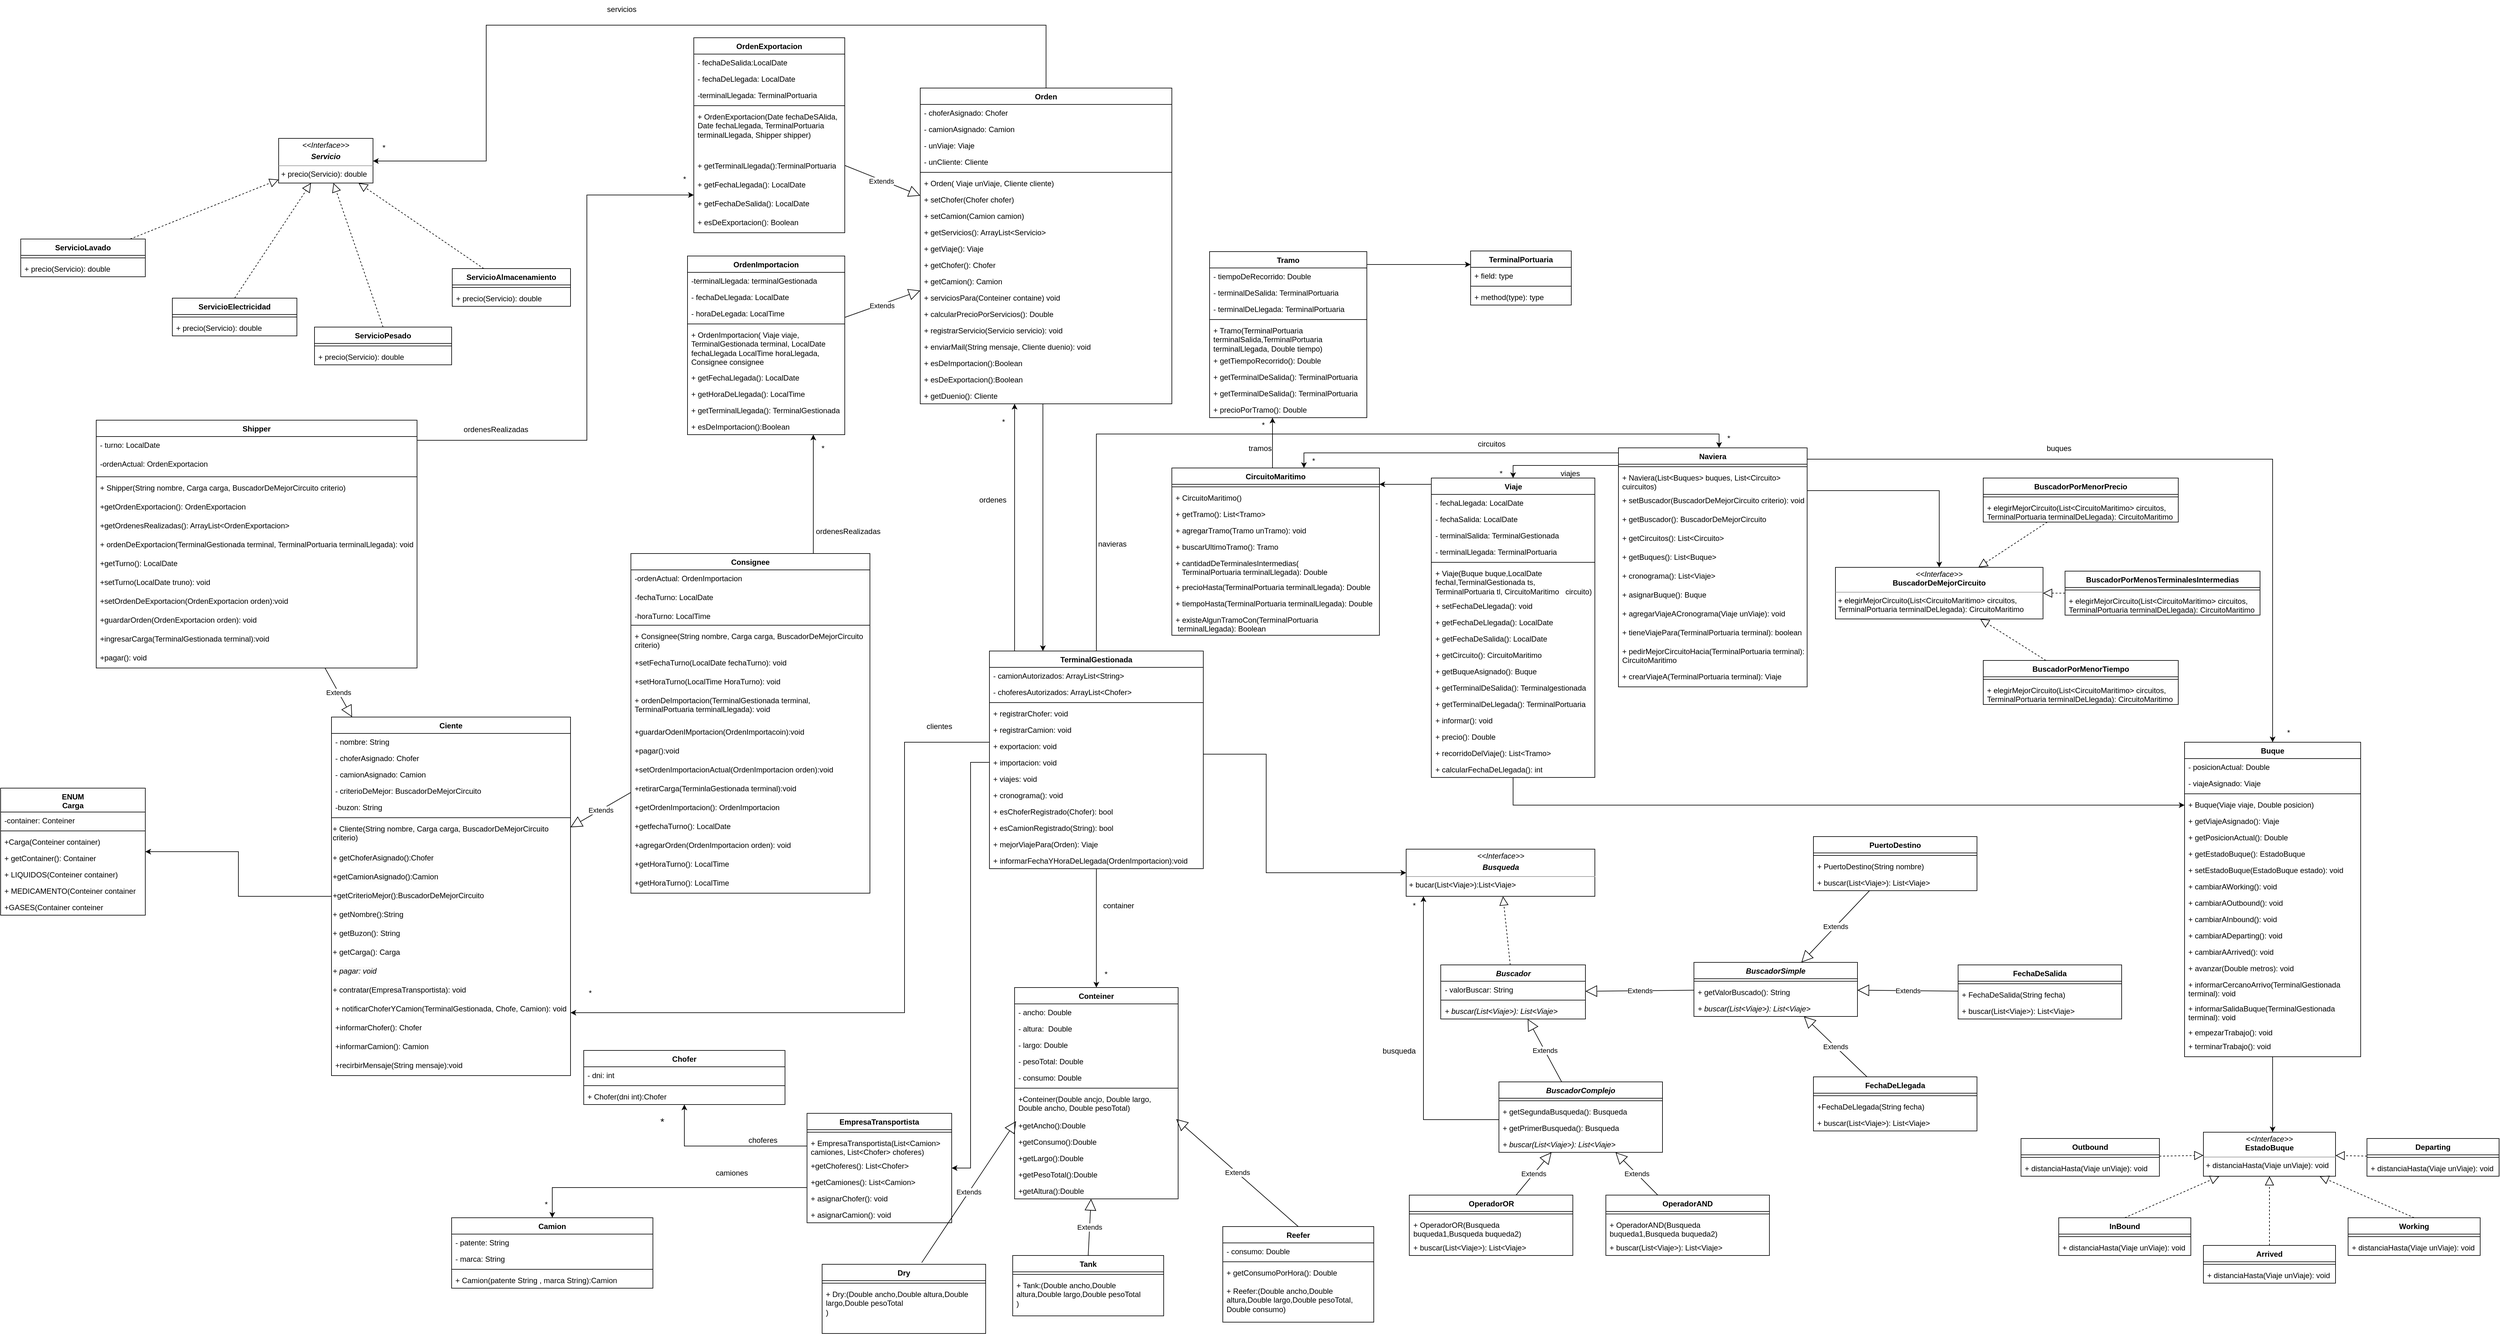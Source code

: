 <mxfile version="21.7.5" type="device">
  <diagram name="Página-1" id="hI3EfZsH8Pq9RwCTVBzk">
    <mxGraphModel dx="4125" dy="3322" grid="1" gridSize="10" guides="1" tooltips="1" connect="1" arrows="1" fold="1" page="1" pageScale="1" pageWidth="827" pageHeight="1169" math="0" shadow="0">
      <root>
        <mxCell id="0" />
        <mxCell id="1" parent="0" />
        <mxCell id="_Mk7enp1MPRnvwabWLLN-67" style="edgeStyle=orthogonalEdgeStyle;rounded=0;orthogonalLoop=1;jettySize=auto;html=1;" parent="1" source="KiLTZCf3_ybi0yA7fu-n-1" target="_Mk7enp1MPRnvwabWLLN-13" edge="1">
          <mxGeometry relative="1" as="geometry">
            <mxPoint x="430" y="-1630" as="targetPoint" />
            <Array as="points">
              <mxPoint x="590" y="-1360" />
              <mxPoint x="590" y="-1360" />
            </Array>
          </mxGeometry>
        </mxCell>
        <mxCell id="5SAbx4T3MIMQK_5mOrnZ-1" style="edgeStyle=orthogonalEdgeStyle;rounded=0;orthogonalLoop=1;jettySize=auto;html=1;" parent="1" source="KiLTZCf3_ybi0yA7fu-n-1" target="KiLTZCf3_ybi0yA7fu-n-26" edge="1">
          <mxGeometry relative="1" as="geometry" />
        </mxCell>
        <mxCell id="y0QjAEPKJW0RlhjIhk3p-13" style="edgeStyle=orthogonalEdgeStyle;rounded=0;orthogonalLoop=1;jettySize=auto;html=1;" parent="1" source="KiLTZCf3_ybi0yA7fu-n-1" target="y0QjAEPKJW0RlhjIhk3p-12" edge="1">
          <mxGeometry relative="1" as="geometry">
            <Array as="points">
              <mxPoint x="990" y="-1041" />
            </Array>
          </mxGeometry>
        </mxCell>
        <mxCell id="KiLTZCf3_ybi0yA7fu-n-1" value="TerminalGestionada" style="swimlane;fontStyle=1;align=center;verticalAlign=top;childLayout=stackLayout;horizontal=1;startSize=26;horizontalStack=0;resizeParent=1;resizeParentMax=0;resizeLast=0;collapsible=1;marginBottom=0;whiteSpace=wrap;html=1;" parent="1" vertex="1">
          <mxGeometry x="550" y="-1205" width="340" height="346" as="geometry" />
        </mxCell>
        <mxCell id="KiLTZCf3_ybi0yA7fu-n-9" value="- camionAutorizados: ArrayList&amp;lt;String&amp;gt;" style="text;strokeColor=none;fillColor=none;align=left;verticalAlign=top;spacingLeft=4;spacingRight=4;overflow=hidden;rotatable=0;points=[[0,0.5],[1,0.5]];portConstraint=eastwest;whiteSpace=wrap;html=1;" parent="KiLTZCf3_ybi0yA7fu-n-1" vertex="1">
          <mxGeometry y="26" width="340" height="26" as="geometry" />
        </mxCell>
        <mxCell id="qnLFkdtUFYSdfBnydI8B-74" value="- choferesAutorizados: ArrayList&amp;lt;Chofer&amp;gt;" style="text;strokeColor=none;fillColor=none;align=left;verticalAlign=top;spacingLeft=4;spacingRight=4;overflow=hidden;rotatable=0;points=[[0,0.5],[1,0.5]];portConstraint=eastwest;whiteSpace=wrap;html=1;" parent="KiLTZCf3_ybi0yA7fu-n-1" vertex="1">
          <mxGeometry y="52" width="340" height="26" as="geometry" />
        </mxCell>
        <mxCell id="KiLTZCf3_ybi0yA7fu-n-3" value="" style="line;strokeWidth=1;fillColor=none;align=left;verticalAlign=middle;spacingTop=-1;spacingLeft=3;spacingRight=3;rotatable=0;labelPosition=right;points=[];portConstraint=eastwest;strokeColor=inherit;" parent="KiLTZCf3_ybi0yA7fu-n-1" vertex="1">
          <mxGeometry y="78" width="340" height="8" as="geometry" />
        </mxCell>
        <mxCell id="f7pClgAON3bOcfpliaMN-19" value="+ registrarChofer: void" style="text;strokeColor=none;fillColor=none;align=left;verticalAlign=top;spacingLeft=4;spacingRight=4;overflow=hidden;rotatable=0;points=[[0,0.5],[1,0.5]];portConstraint=eastwest;whiteSpace=wrap;html=1;" parent="KiLTZCf3_ybi0yA7fu-n-1" vertex="1">
          <mxGeometry y="86" width="340" height="26" as="geometry" />
        </mxCell>
        <mxCell id="f7pClgAON3bOcfpliaMN-20" value="+ registrarCamion: void" style="text;strokeColor=none;fillColor=none;align=left;verticalAlign=top;spacingLeft=4;spacingRight=4;overflow=hidden;rotatable=0;points=[[0,0.5],[1,0.5]];portConstraint=eastwest;whiteSpace=wrap;html=1;" parent="KiLTZCf3_ybi0yA7fu-n-1" vertex="1">
          <mxGeometry y="112" width="340" height="26" as="geometry" />
        </mxCell>
        <mxCell id="KiLTZCf3_ybi0yA7fu-n-44" value="+ exportacion: void" style="text;strokeColor=none;fillColor=none;align=left;verticalAlign=top;spacingLeft=4;spacingRight=4;overflow=hidden;rotatable=0;points=[[0,0.5],[1,0.5]];portConstraint=eastwest;whiteSpace=wrap;html=1;" parent="KiLTZCf3_ybi0yA7fu-n-1" vertex="1">
          <mxGeometry y="138" width="340" height="26" as="geometry" />
        </mxCell>
        <mxCell id="KiLTZCf3_ybi0yA7fu-n-43" value="+ importacion: void" style="text;strokeColor=none;fillColor=none;align=left;verticalAlign=top;spacingLeft=4;spacingRight=4;overflow=hidden;rotatable=0;points=[[0,0.5],[1,0.5]];portConstraint=eastwest;whiteSpace=wrap;html=1;" parent="KiLTZCf3_ybi0yA7fu-n-1" vertex="1">
          <mxGeometry y="164" width="340" height="26" as="geometry" />
        </mxCell>
        <mxCell id="qnLFkdtUFYSdfBnydI8B-54" value="+ viajes: void" style="text;strokeColor=none;fillColor=none;align=left;verticalAlign=top;spacingLeft=4;spacingRight=4;overflow=hidden;rotatable=0;points=[[0,0.5],[1,0.5]];portConstraint=eastwest;whiteSpace=wrap;html=1;" parent="KiLTZCf3_ybi0yA7fu-n-1" vertex="1">
          <mxGeometry y="190" width="340" height="26" as="geometry" />
        </mxCell>
        <mxCell id="qnLFkdtUFYSdfBnydI8B-55" value="+ cronograma(): void" style="text;strokeColor=none;fillColor=none;align=left;verticalAlign=top;spacingLeft=4;spacingRight=4;overflow=hidden;rotatable=0;points=[[0,0.5],[1,0.5]];portConstraint=eastwest;whiteSpace=wrap;html=1;" parent="KiLTZCf3_ybi0yA7fu-n-1" vertex="1">
          <mxGeometry y="216" width="340" height="26" as="geometry" />
        </mxCell>
        <mxCell id="qnLFkdtUFYSdfBnydI8B-73" value="+ esChoferRegistrado(Chofer): bool" style="text;strokeColor=none;fillColor=none;align=left;verticalAlign=top;spacingLeft=4;spacingRight=4;overflow=hidden;rotatable=0;points=[[0,0.5],[1,0.5]];portConstraint=eastwest;whiteSpace=wrap;html=1;" parent="KiLTZCf3_ybi0yA7fu-n-1" vertex="1">
          <mxGeometry y="242" width="340" height="26" as="geometry" />
        </mxCell>
        <mxCell id="_Mk7enp1MPRnvwabWLLN-26" value="+ esCamionRegistrado(String): bool" style="text;strokeColor=none;fillColor=none;align=left;verticalAlign=top;spacingLeft=4;spacingRight=4;overflow=hidden;rotatable=0;points=[[0,0.5],[1,0.5]];portConstraint=eastwest;whiteSpace=wrap;html=1;" parent="KiLTZCf3_ybi0yA7fu-n-1" vertex="1">
          <mxGeometry y="268" width="340" height="26" as="geometry" />
        </mxCell>
        <mxCell id="_Mk7enp1MPRnvwabWLLN-62" value="+ mejorViajePara(Orden): Viaje" style="text;strokeColor=none;fillColor=none;align=left;verticalAlign=top;spacingLeft=4;spacingRight=4;overflow=hidden;rotatable=0;points=[[0,0.5],[1,0.5]];portConstraint=eastwest;whiteSpace=wrap;html=1;" parent="KiLTZCf3_ybi0yA7fu-n-1" vertex="1">
          <mxGeometry y="294" width="340" height="26" as="geometry" />
        </mxCell>
        <mxCell id="qnLFkdtUFYSdfBnydI8B-75" value="+ informarFechaYHoraDeLlegada(OrdenImportacion):void" style="text;strokeColor=none;fillColor=none;align=left;verticalAlign=top;spacingLeft=4;spacingRight=4;overflow=hidden;rotatable=0;points=[[0,0.5],[1,0.5]];portConstraint=eastwest;whiteSpace=wrap;html=1;" parent="KiLTZCf3_ybi0yA7fu-n-1" vertex="1">
          <mxGeometry y="320" width="340" height="26" as="geometry" />
        </mxCell>
        <mxCell id="KiLTZCf3_ybi0yA7fu-n-49" style="edgeStyle=orthogonalEdgeStyle;rounded=0;orthogonalLoop=1;jettySize=auto;html=1;entryX=0.5;entryY=0;entryDx=0;entryDy=0;" parent="1" target="KiLTZCf3_ybi0yA7fu-n-75" edge="1">
          <mxGeometry relative="1" as="geometry">
            <mxPoint x="747.28" y="-871.328" as="targetPoint" />
            <Array as="points" />
            <mxPoint x="2570.059" y="-434" as="sourcePoint" />
          </mxGeometry>
        </mxCell>
        <mxCell id="tEaMgv2GUDGG7X7QDmop-48" style="edgeStyle=orthogonalEdgeStyle;rounded=0;orthogonalLoop=1;jettySize=auto;html=1;" parent="1" source="KiLTZCf3_ybi0yA7fu-n-5" target="KiLTZCf3_ybi0yA7fu-n-75" edge="1">
          <mxGeometry relative="1" as="geometry">
            <Array as="points">
              <mxPoint x="2585" y="-590" />
              <mxPoint x="2585" y="-590" />
            </Array>
          </mxGeometry>
        </mxCell>
        <mxCell id="KiLTZCf3_ybi0yA7fu-n-5" value="Buque" style="swimlane;fontStyle=1;align=center;verticalAlign=top;childLayout=stackLayout;horizontal=1;startSize=26;horizontalStack=0;resizeParent=1;resizeParentMax=0;resizeLast=0;collapsible=1;marginBottom=0;whiteSpace=wrap;html=1;" parent="1" vertex="1">
          <mxGeometry x="2450" y="-1060" width="280" height="500" as="geometry" />
        </mxCell>
        <mxCell id="tEaMgv2GUDGG7X7QDmop-35" value="- posicionActual: Double" style="text;strokeColor=none;fillColor=none;align=left;verticalAlign=top;spacingLeft=4;spacingRight=4;overflow=hidden;rotatable=0;points=[[0,0.5],[1,0.5]];portConstraint=eastwest;whiteSpace=wrap;html=1;" parent="KiLTZCf3_ybi0yA7fu-n-5" vertex="1">
          <mxGeometry y="26" width="280" height="26" as="geometry" />
        </mxCell>
        <mxCell id="KiLTZCf3_ybi0yA7fu-n-6" value="- viajeAsignado: Viaje" style="text;strokeColor=none;fillColor=none;align=left;verticalAlign=top;spacingLeft=4;spacingRight=4;overflow=hidden;rotatable=0;points=[[0,0.5],[1,0.5]];portConstraint=eastwest;whiteSpace=wrap;html=1;" parent="KiLTZCf3_ybi0yA7fu-n-5" vertex="1">
          <mxGeometry y="52" width="280" height="26" as="geometry" />
        </mxCell>
        <mxCell id="KiLTZCf3_ybi0yA7fu-n-7" value="" style="line;strokeWidth=1;fillColor=none;align=left;verticalAlign=middle;spacingTop=-1;spacingLeft=3;spacingRight=3;rotatable=0;labelPosition=right;points=[];portConstraint=eastwest;strokeColor=inherit;" parent="KiLTZCf3_ybi0yA7fu-n-5" vertex="1">
          <mxGeometry y="78" width="280" height="8" as="geometry" />
        </mxCell>
        <mxCell id="KiLTZCf3_ybi0yA7fu-n-8" value="+ Buque(Viaje viaje, Double posicion)" style="text;strokeColor=none;fillColor=none;align=left;verticalAlign=top;spacingLeft=4;spacingRight=4;overflow=hidden;rotatable=0;points=[[0,0.5],[1,0.5]];portConstraint=eastwest;whiteSpace=wrap;html=1;" parent="KiLTZCf3_ybi0yA7fu-n-5" vertex="1">
          <mxGeometry y="86" width="280" height="26" as="geometry" />
        </mxCell>
        <mxCell id="tEaMgv2GUDGG7X7QDmop-36" value="+ getViajeAsignado(): Viaje" style="text;strokeColor=none;fillColor=none;align=left;verticalAlign=top;spacingLeft=4;spacingRight=4;overflow=hidden;rotatable=0;points=[[0,0.5],[1,0.5]];portConstraint=eastwest;whiteSpace=wrap;html=1;" parent="KiLTZCf3_ybi0yA7fu-n-5" vertex="1">
          <mxGeometry y="112" width="280" height="26" as="geometry" />
        </mxCell>
        <mxCell id="tEaMgv2GUDGG7X7QDmop-37" value="+ getPosicionActual(): Double" style="text;strokeColor=none;fillColor=none;align=left;verticalAlign=top;spacingLeft=4;spacingRight=4;overflow=hidden;rotatable=0;points=[[0,0.5],[1,0.5]];portConstraint=eastwest;whiteSpace=wrap;html=1;" parent="KiLTZCf3_ybi0yA7fu-n-5" vertex="1">
          <mxGeometry y="138" width="280" height="26" as="geometry" />
        </mxCell>
        <mxCell id="tEaMgv2GUDGG7X7QDmop-38" value="+ getEstadoBuque(): EstadoBuque" style="text;strokeColor=none;fillColor=none;align=left;verticalAlign=top;spacingLeft=4;spacingRight=4;overflow=hidden;rotatable=0;points=[[0,0.5],[1,0.5]];portConstraint=eastwest;whiteSpace=wrap;html=1;" parent="KiLTZCf3_ybi0yA7fu-n-5" vertex="1">
          <mxGeometry y="164" width="280" height="26" as="geometry" />
        </mxCell>
        <mxCell id="tEaMgv2GUDGG7X7QDmop-39" value="+ setEstadoBuque(EstadoBuque estado): void" style="text;strokeColor=none;fillColor=none;align=left;verticalAlign=top;spacingLeft=4;spacingRight=4;overflow=hidden;rotatable=0;points=[[0,0.5],[1,0.5]];portConstraint=eastwest;whiteSpace=wrap;html=1;" parent="KiLTZCf3_ybi0yA7fu-n-5" vertex="1">
          <mxGeometry y="190" width="280" height="26" as="geometry" />
        </mxCell>
        <mxCell id="tEaMgv2GUDGG7X7QDmop-41" value="+ cambiarAWorking(): void" style="text;strokeColor=none;fillColor=none;align=left;verticalAlign=top;spacingLeft=4;spacingRight=4;overflow=hidden;rotatable=0;points=[[0,0.5],[1,0.5]];portConstraint=eastwest;whiteSpace=wrap;html=1;" parent="KiLTZCf3_ybi0yA7fu-n-5" vertex="1">
          <mxGeometry y="216" width="280" height="26" as="geometry" />
        </mxCell>
        <mxCell id="tEaMgv2GUDGG7X7QDmop-40" value="+ cambiarAOutbound(): void" style="text;strokeColor=none;fillColor=none;align=left;verticalAlign=top;spacingLeft=4;spacingRight=4;overflow=hidden;rotatable=0;points=[[0,0.5],[1,0.5]];portConstraint=eastwest;whiteSpace=wrap;html=1;" parent="KiLTZCf3_ybi0yA7fu-n-5" vertex="1">
          <mxGeometry y="242" width="280" height="26" as="geometry" />
        </mxCell>
        <mxCell id="tEaMgv2GUDGG7X7QDmop-42" value="+ cambiarAInbound(): void" style="text;strokeColor=none;fillColor=none;align=left;verticalAlign=top;spacingLeft=4;spacingRight=4;overflow=hidden;rotatable=0;points=[[0,0.5],[1,0.5]];portConstraint=eastwest;whiteSpace=wrap;html=1;" parent="KiLTZCf3_ybi0yA7fu-n-5" vertex="1">
          <mxGeometry y="268" width="280" height="26" as="geometry" />
        </mxCell>
        <mxCell id="tEaMgv2GUDGG7X7QDmop-44" value="+ cambiarADeparting(): void" style="text;strokeColor=none;fillColor=none;align=left;verticalAlign=top;spacingLeft=4;spacingRight=4;overflow=hidden;rotatable=0;points=[[0,0.5],[1,0.5]];portConstraint=eastwest;whiteSpace=wrap;html=1;" parent="KiLTZCf3_ybi0yA7fu-n-5" vertex="1">
          <mxGeometry y="294" width="280" height="26" as="geometry" />
        </mxCell>
        <mxCell id="tEaMgv2GUDGG7X7QDmop-43" value="+ cambiarAArrived(): void" style="text;strokeColor=none;fillColor=none;align=left;verticalAlign=top;spacingLeft=4;spacingRight=4;overflow=hidden;rotatable=0;points=[[0,0.5],[1,0.5]];portConstraint=eastwest;whiteSpace=wrap;html=1;" parent="KiLTZCf3_ybi0yA7fu-n-5" vertex="1">
          <mxGeometry y="320" width="280" height="26" as="geometry" />
        </mxCell>
        <mxCell id="tEaMgv2GUDGG7X7QDmop-45" value="+ avanzar(Double metros): void" style="text;strokeColor=none;fillColor=none;align=left;verticalAlign=top;spacingLeft=4;spacingRight=4;overflow=hidden;rotatable=0;points=[[0,0.5],[1,0.5]];portConstraint=eastwest;whiteSpace=wrap;html=1;" parent="KiLTZCf3_ybi0yA7fu-n-5" vertex="1">
          <mxGeometry y="346" width="280" height="26" as="geometry" />
        </mxCell>
        <mxCell id="tEaMgv2GUDGG7X7QDmop-46" value="+ informarCercanoArrivo(TerminalGestionada terminal): void" style="text;strokeColor=none;fillColor=none;align=left;verticalAlign=top;spacingLeft=4;spacingRight=4;overflow=hidden;rotatable=0;points=[[0,0.5],[1,0.5]];portConstraint=eastwest;whiteSpace=wrap;html=1;" parent="KiLTZCf3_ybi0yA7fu-n-5" vertex="1">
          <mxGeometry y="372" width="280" height="38" as="geometry" />
        </mxCell>
        <mxCell id="tEaMgv2GUDGG7X7QDmop-47" value="+ informarSalidaBuque(TerminalGestionada terminal): void" style="text;strokeColor=none;fillColor=none;align=left;verticalAlign=top;spacingLeft=4;spacingRight=4;overflow=hidden;rotatable=0;points=[[0,0.5],[1,0.5]];portConstraint=eastwest;whiteSpace=wrap;html=1;" parent="KiLTZCf3_ybi0yA7fu-n-5" vertex="1">
          <mxGeometry y="410" width="280" height="38" as="geometry" />
        </mxCell>
        <mxCell id="tEaMgv2GUDGG7X7QDmop-49" value="+ empezarTrabajo(): void" style="text;strokeColor=none;fillColor=none;align=left;verticalAlign=top;spacingLeft=4;spacingRight=4;overflow=hidden;rotatable=0;points=[[0,0.5],[1,0.5]];portConstraint=eastwest;whiteSpace=wrap;html=1;" parent="KiLTZCf3_ybi0yA7fu-n-5" vertex="1">
          <mxGeometry y="448" width="280" height="22" as="geometry" />
        </mxCell>
        <mxCell id="tEaMgv2GUDGG7X7QDmop-50" value="+ terminarTrabajo(): void" style="text;strokeColor=none;fillColor=none;align=left;verticalAlign=top;spacingLeft=4;spacingRight=4;overflow=hidden;rotatable=0;points=[[0,0.5],[1,0.5]];portConstraint=eastwest;whiteSpace=wrap;html=1;" parent="KiLTZCf3_ybi0yA7fu-n-5" vertex="1">
          <mxGeometry y="470" width="280" height="30" as="geometry" />
        </mxCell>
        <mxCell id="qnLFkdtUFYSdfBnydI8B-94" style="edgeStyle=orthogonalEdgeStyle;rounded=0;orthogonalLoop=1;jettySize=auto;html=1;" parent="1" source="KiLTZCf3_ybi0yA7fu-n-12" target="qnLFkdtUFYSdfBnydI8B-89" edge="1">
          <mxGeometry relative="1" as="geometry">
            <mxPoint x="1060" y="-1560" as="targetPoint" />
            <Array as="points">
              <mxPoint x="1000" y="-1540" />
              <mxPoint x="1000" y="-1540" />
            </Array>
            <mxPoint x="1005.0" y="-1500" as="sourcePoint" />
          </mxGeometry>
        </mxCell>
        <mxCell id="KiLTZCf3_ybi0yA7fu-n-12" value="CircuitoMaritimo&lt;br&gt;" style="swimlane;fontStyle=1;align=center;verticalAlign=top;childLayout=stackLayout;horizontal=1;startSize=26;horizontalStack=0;resizeParent=1;resizeParentMax=0;resizeLast=0;collapsible=1;marginBottom=0;whiteSpace=wrap;html=1;" parent="1" vertex="1">
          <mxGeometry x="840" y="-1496" width="330" height="266" as="geometry" />
        </mxCell>
        <mxCell id="KiLTZCf3_ybi0yA7fu-n-14" value="" style="line;strokeWidth=1;fillColor=none;align=left;verticalAlign=middle;spacingTop=-1;spacingLeft=3;spacingRight=3;rotatable=0;labelPosition=right;points=[];portConstraint=eastwest;strokeColor=inherit;" parent="KiLTZCf3_ybi0yA7fu-n-12" vertex="1">
          <mxGeometry y="26" width="330" height="8" as="geometry" />
        </mxCell>
        <mxCell id="tEaMgv2GUDGG7X7QDmop-10" value="+ CircuitoMaritimo()" style="text;strokeColor=none;fillColor=none;align=left;verticalAlign=top;spacingLeft=4;spacingRight=4;overflow=hidden;rotatable=0;points=[[0,0.5],[1,0.5]];portConstraint=eastwest;whiteSpace=wrap;html=1;" parent="KiLTZCf3_ybi0yA7fu-n-12" vertex="1">
          <mxGeometry y="34" width="330" height="26" as="geometry" />
        </mxCell>
        <mxCell id="f7pClgAON3bOcfpliaMN-21" value="+ getTramo(): List&amp;lt;Tramo&amp;gt;" style="text;strokeColor=none;fillColor=none;align=left;verticalAlign=top;spacingLeft=4;spacingRight=4;overflow=hidden;rotatable=0;points=[[0,0.5],[1,0.5]];portConstraint=eastwest;whiteSpace=wrap;html=1;" parent="KiLTZCf3_ybi0yA7fu-n-12" vertex="1">
          <mxGeometry y="60" width="330" height="26" as="geometry" />
        </mxCell>
        <mxCell id="KiLTZCf3_ybi0yA7fu-n-15" value="+ agregarTramo(Tramo unTramo): void" style="text;strokeColor=none;fillColor=none;align=left;verticalAlign=top;spacingLeft=4;spacingRight=4;overflow=hidden;rotatable=0;points=[[0,0.5],[1,0.5]];portConstraint=eastwest;whiteSpace=wrap;html=1;" parent="KiLTZCf3_ybi0yA7fu-n-12" vertex="1">
          <mxGeometry y="86" width="330" height="26" as="geometry" />
        </mxCell>
        <mxCell id="tEaMgv2GUDGG7X7QDmop-5" value="+ buscarUltimoTramo(): Tramo" style="text;strokeColor=none;fillColor=none;align=left;verticalAlign=top;spacingLeft=4;spacingRight=4;overflow=hidden;rotatable=0;points=[[0,0.5],[1,0.5]];portConstraint=eastwest;whiteSpace=wrap;html=1;" parent="KiLTZCf3_ybi0yA7fu-n-12" vertex="1">
          <mxGeometry y="112" width="330" height="26" as="geometry" />
        </mxCell>
        <mxCell id="tEaMgv2GUDGG7X7QDmop-6" value="+ cantidadDeTerminalesIntermedias(&lt;br&gt;&amp;nbsp; &amp;nbsp;TerminalPortuaria terminalLlegada): Double" style="text;strokeColor=none;fillColor=none;align=left;verticalAlign=top;spacingLeft=4;spacingRight=4;overflow=hidden;rotatable=0;points=[[0,0.5],[1,0.5]];portConstraint=eastwest;whiteSpace=wrap;html=1;" parent="KiLTZCf3_ybi0yA7fu-n-12" vertex="1">
          <mxGeometry y="138" width="330" height="38" as="geometry" />
        </mxCell>
        <mxCell id="tEaMgv2GUDGG7X7QDmop-7" value="+ precioHasta(TerminalPortuaria terminalLlegada): Double" style="text;strokeColor=none;fillColor=none;align=left;verticalAlign=top;spacingLeft=4;spacingRight=4;overflow=hidden;rotatable=0;points=[[0,0.5],[1,0.5]];portConstraint=eastwest;whiteSpace=wrap;html=1;" parent="KiLTZCf3_ybi0yA7fu-n-12" vertex="1">
          <mxGeometry y="176" width="330" height="26" as="geometry" />
        </mxCell>
        <mxCell id="tEaMgv2GUDGG7X7QDmop-8" value="+ tiempoHasta(TerminalPortuaria terminalLlegada): Double" style="text;strokeColor=none;fillColor=none;align=left;verticalAlign=top;spacingLeft=4;spacingRight=4;overflow=hidden;rotatable=0;points=[[0,0.5],[1,0.5]];portConstraint=eastwest;whiteSpace=wrap;html=1;" parent="KiLTZCf3_ybi0yA7fu-n-12" vertex="1">
          <mxGeometry y="202" width="330" height="26" as="geometry" />
        </mxCell>
        <mxCell id="tEaMgv2GUDGG7X7QDmop-9" value="+ existeAlgunTramoCon(TerminalPortuaria&amp;nbsp; &amp;nbsp; &amp;nbsp; &amp;nbsp; &amp;nbsp;terminalLlegada): Boolean" style="text;strokeColor=none;fillColor=none;align=left;verticalAlign=top;spacingLeft=4;spacingRight=4;overflow=hidden;rotatable=0;points=[[0,0.5],[1,0.5]];portConstraint=eastwest;whiteSpace=wrap;html=1;" parent="KiLTZCf3_ybi0yA7fu-n-12" vertex="1">
          <mxGeometry y="228" width="330" height="38" as="geometry" />
        </mxCell>
        <mxCell id="KiLTZCf3_ybi0yA7fu-n-18" value="TerminalPortuaria&lt;br&gt;" style="swimlane;fontStyle=1;align=center;verticalAlign=top;childLayout=stackLayout;horizontal=1;startSize=26;horizontalStack=0;resizeParent=1;resizeParentMax=0;resizeLast=0;collapsible=1;marginBottom=0;whiteSpace=wrap;html=1;" parent="1" vertex="1">
          <mxGeometry x="1315" y="-1841" width="160" height="86" as="geometry" />
        </mxCell>
        <mxCell id="KiLTZCf3_ybi0yA7fu-n-19" value="+ field: type" style="text;strokeColor=none;fillColor=none;align=left;verticalAlign=top;spacingLeft=4;spacingRight=4;overflow=hidden;rotatable=0;points=[[0,0.5],[1,0.5]];portConstraint=eastwest;whiteSpace=wrap;html=1;" parent="KiLTZCf3_ybi0yA7fu-n-18" vertex="1">
          <mxGeometry y="26" width="160" height="26" as="geometry" />
        </mxCell>
        <mxCell id="KiLTZCf3_ybi0yA7fu-n-20" value="" style="line;strokeWidth=1;fillColor=none;align=left;verticalAlign=middle;spacingTop=-1;spacingLeft=3;spacingRight=3;rotatable=0;labelPosition=right;points=[];portConstraint=eastwest;strokeColor=inherit;" parent="KiLTZCf3_ybi0yA7fu-n-18" vertex="1">
          <mxGeometry y="52" width="160" height="8" as="geometry" />
        </mxCell>
        <mxCell id="KiLTZCf3_ybi0yA7fu-n-21" value="+ method(type): type" style="text;strokeColor=none;fillColor=none;align=left;verticalAlign=top;spacingLeft=4;spacingRight=4;overflow=hidden;rotatable=0;points=[[0,0.5],[1,0.5]];portConstraint=eastwest;whiteSpace=wrap;html=1;" parent="KiLTZCf3_ybi0yA7fu-n-18" vertex="1">
          <mxGeometry y="60" width="160" height="26" as="geometry" />
        </mxCell>
        <mxCell id="KiLTZCf3_ybi0yA7fu-n-26" value="Conteiner" style="swimlane;fontStyle=1;align=center;verticalAlign=top;childLayout=stackLayout;horizontal=1;startSize=26;horizontalStack=0;resizeParent=1;resizeParentMax=0;resizeLast=0;collapsible=1;marginBottom=0;whiteSpace=wrap;html=1;" parent="1" vertex="1">
          <mxGeometry x="590" y="-670" width="260" height="336" as="geometry" />
        </mxCell>
        <mxCell id="KiLTZCf3_ybi0yA7fu-n-27" value="- ancho: Double" style="text;strokeColor=none;fillColor=none;align=left;verticalAlign=top;spacingLeft=4;spacingRight=4;overflow=hidden;rotatable=0;points=[[0,0.5],[1,0.5]];portConstraint=eastwest;whiteSpace=wrap;html=1;" parent="KiLTZCf3_ybi0yA7fu-n-26" vertex="1">
          <mxGeometry y="26" width="260" height="26" as="geometry" />
        </mxCell>
        <mxCell id="KiLTZCf3_ybi0yA7fu-n-32" value="- altura:&amp;nbsp; Double" style="text;strokeColor=none;fillColor=none;align=left;verticalAlign=top;spacingLeft=4;spacingRight=4;overflow=hidden;rotatable=0;points=[[0,0.5],[1,0.5]];portConstraint=eastwest;whiteSpace=wrap;html=1;" parent="KiLTZCf3_ybi0yA7fu-n-26" vertex="1">
          <mxGeometry y="52" width="260" height="26" as="geometry" />
        </mxCell>
        <mxCell id="KiLTZCf3_ybi0yA7fu-n-31" value="- largo: Double" style="text;strokeColor=none;fillColor=none;align=left;verticalAlign=top;spacingLeft=4;spacingRight=4;overflow=hidden;rotatable=0;points=[[0,0.5],[1,0.5]];portConstraint=eastwest;whiteSpace=wrap;html=1;" parent="KiLTZCf3_ybi0yA7fu-n-26" vertex="1">
          <mxGeometry y="78" width="260" height="26" as="geometry" />
        </mxCell>
        <mxCell id="KiLTZCf3_ybi0yA7fu-n-30" value="- pesoTotal: Double" style="text;strokeColor=none;fillColor=none;align=left;verticalAlign=top;spacingLeft=4;spacingRight=4;overflow=hidden;rotatable=0;points=[[0,0.5],[1,0.5]];portConstraint=eastwest;whiteSpace=wrap;html=1;" parent="KiLTZCf3_ybi0yA7fu-n-26" vertex="1">
          <mxGeometry y="104" width="260" height="26" as="geometry" />
        </mxCell>
        <mxCell id="65Q7_14-J5TIDVtijYlY-33" value="- consumo: Double" style="text;strokeColor=none;fillColor=none;align=left;verticalAlign=top;spacingLeft=4;spacingRight=4;overflow=hidden;rotatable=0;points=[[0,0.5],[1,0.5]];portConstraint=eastwest;whiteSpace=wrap;html=1;" vertex="1" parent="KiLTZCf3_ybi0yA7fu-n-26">
          <mxGeometry y="130" width="260" height="26" as="geometry" />
        </mxCell>
        <mxCell id="KiLTZCf3_ybi0yA7fu-n-28" value="" style="line;strokeWidth=1;fillColor=none;align=left;verticalAlign=middle;spacingTop=-1;spacingLeft=3;spacingRight=3;rotatable=0;labelPosition=right;points=[];portConstraint=eastwest;strokeColor=inherit;" parent="KiLTZCf3_ybi0yA7fu-n-26" vertex="1">
          <mxGeometry y="156" width="260" height="8" as="geometry" />
        </mxCell>
        <mxCell id="KiLTZCf3_ybi0yA7fu-n-29" value="+Conteiner(Double ancjo, Double largo, Double ancho, Double pesoTotal)" style="text;strokeColor=none;fillColor=none;align=left;verticalAlign=top;spacingLeft=4;spacingRight=4;overflow=hidden;rotatable=0;points=[[0,0.5],[1,0.5]];portConstraint=eastwest;whiteSpace=wrap;html=1;" parent="KiLTZCf3_ybi0yA7fu-n-26" vertex="1">
          <mxGeometry y="164" width="260" height="42" as="geometry" />
        </mxCell>
        <mxCell id="65Q7_14-J5TIDVtijYlY-29" value="+getAncho():Double" style="text;strokeColor=none;fillColor=none;align=left;verticalAlign=top;spacingLeft=4;spacingRight=4;overflow=hidden;rotatable=0;points=[[0,0.5],[1,0.5]];portConstraint=eastwest;whiteSpace=wrap;html=1;" vertex="1" parent="KiLTZCf3_ybi0yA7fu-n-26">
          <mxGeometry y="206" width="260" height="26" as="geometry" />
        </mxCell>
        <mxCell id="65Q7_14-J5TIDVtijYlY-34" value="+getConsumo():Double" style="text;strokeColor=none;fillColor=none;align=left;verticalAlign=top;spacingLeft=4;spacingRight=4;overflow=hidden;rotatable=0;points=[[0,0.5],[1,0.5]];portConstraint=eastwest;whiteSpace=wrap;html=1;" vertex="1" parent="KiLTZCf3_ybi0yA7fu-n-26">
          <mxGeometry y="232" width="260" height="26" as="geometry" />
        </mxCell>
        <mxCell id="65Q7_14-J5TIDVtijYlY-31" value="+getLargo():Double" style="text;strokeColor=none;fillColor=none;align=left;verticalAlign=top;spacingLeft=4;spacingRight=4;overflow=hidden;rotatable=0;points=[[0,0.5],[1,0.5]];portConstraint=eastwest;whiteSpace=wrap;html=1;" vertex="1" parent="KiLTZCf3_ybi0yA7fu-n-26">
          <mxGeometry y="258" width="260" height="26" as="geometry" />
        </mxCell>
        <mxCell id="65Q7_14-J5TIDVtijYlY-32" value="+getPesoTotal():Double" style="text;strokeColor=none;fillColor=none;align=left;verticalAlign=top;spacingLeft=4;spacingRight=4;overflow=hidden;rotatable=0;points=[[0,0.5],[1,0.5]];portConstraint=eastwest;whiteSpace=wrap;html=1;" vertex="1" parent="KiLTZCf3_ybi0yA7fu-n-26">
          <mxGeometry y="284" width="260" height="26" as="geometry" />
        </mxCell>
        <mxCell id="65Q7_14-J5TIDVtijYlY-30" value="+getAltura():Double" style="text;strokeColor=none;fillColor=none;align=left;verticalAlign=top;spacingLeft=4;spacingRight=4;overflow=hidden;rotatable=0;points=[[0,0.5],[1,0.5]];portConstraint=eastwest;whiteSpace=wrap;html=1;" vertex="1" parent="KiLTZCf3_ybi0yA7fu-n-26">
          <mxGeometry y="310" width="260" height="26" as="geometry" />
        </mxCell>
        <mxCell id="KiLTZCf3_ybi0yA7fu-n-33" value="EmpresaTransportista&lt;br&gt;" style="swimlane;fontStyle=1;align=center;verticalAlign=top;childLayout=stackLayout;horizontal=1;startSize=26;horizontalStack=0;resizeParent=1;resizeParentMax=0;resizeLast=0;collapsible=1;marginBottom=0;whiteSpace=wrap;html=1;" parent="1" vertex="1">
          <mxGeometry x="260" y="-470" width="230" height="174" as="geometry" />
        </mxCell>
        <mxCell id="KiLTZCf3_ybi0yA7fu-n-36" value="" style="line;strokeWidth=1;fillColor=none;align=left;verticalAlign=middle;spacingTop=-1;spacingLeft=3;spacingRight=3;rotatable=0;labelPosition=right;points=[];portConstraint=eastwest;strokeColor=inherit;" parent="KiLTZCf3_ybi0yA7fu-n-33" vertex="1">
          <mxGeometry y="26" width="230" height="8" as="geometry" />
        </mxCell>
        <mxCell id="KiLTZCf3_ybi0yA7fu-n-37" value="+ EmpresaTransportista(List&amp;lt;Camion&amp;gt; camiones, List&amp;lt;Chofer&amp;gt; choferes)" style="text;strokeColor=none;fillColor=none;align=left;verticalAlign=top;spacingLeft=4;spacingRight=4;overflow=hidden;rotatable=0;points=[[0,0.5],[1,0.5]];portConstraint=eastwest;whiteSpace=wrap;html=1;" parent="KiLTZCf3_ybi0yA7fu-n-33" vertex="1">
          <mxGeometry y="34" width="230" height="36" as="geometry" />
        </mxCell>
        <mxCell id="5SAbx4T3MIMQK_5mOrnZ-4" value="+getChoferes(): List&amp;lt;Chofer&amp;gt;" style="text;strokeColor=none;fillColor=none;align=left;verticalAlign=top;spacingLeft=4;spacingRight=4;overflow=hidden;rotatable=0;points=[[0,0.5],[1,0.5]];portConstraint=eastwest;whiteSpace=wrap;html=1;" parent="KiLTZCf3_ybi0yA7fu-n-33" vertex="1">
          <mxGeometry y="70" width="230" height="26" as="geometry" />
        </mxCell>
        <mxCell id="5SAbx4T3MIMQK_5mOrnZ-9" value="+getCamiones(): List&amp;lt;Camion&amp;gt;" style="text;strokeColor=none;fillColor=none;align=left;verticalAlign=top;spacingLeft=4;spacingRight=4;overflow=hidden;rotatable=0;points=[[0,0.5],[1,0.5]];portConstraint=eastwest;whiteSpace=wrap;html=1;" parent="KiLTZCf3_ybi0yA7fu-n-33" vertex="1">
          <mxGeometry y="96" width="230" height="26" as="geometry" />
        </mxCell>
        <mxCell id="5SAbx4T3MIMQK_5mOrnZ-10" value="+ asignarChofer(): void" style="text;strokeColor=none;fillColor=none;align=left;verticalAlign=top;spacingLeft=4;spacingRight=4;overflow=hidden;rotatable=0;points=[[0,0.5],[1,0.5]];portConstraint=eastwest;whiteSpace=wrap;html=1;" parent="KiLTZCf3_ybi0yA7fu-n-33" vertex="1">
          <mxGeometry y="122" width="230" height="26" as="geometry" />
        </mxCell>
        <mxCell id="5SAbx4T3MIMQK_5mOrnZ-8" value="+ asignarCamion(): void" style="text;strokeColor=none;fillColor=none;align=left;verticalAlign=top;spacingLeft=4;spacingRight=4;overflow=hidden;rotatable=0;points=[[0,0.5],[1,0.5]];portConstraint=eastwest;whiteSpace=wrap;html=1;" parent="KiLTZCf3_ybi0yA7fu-n-33" vertex="1">
          <mxGeometry y="148" width="230" height="26" as="geometry" />
        </mxCell>
        <mxCell id="KiLTZCf3_ybi0yA7fu-n-50" value="Outbound" style="swimlane;fontStyle=1;align=center;verticalAlign=top;childLayout=stackLayout;horizontal=1;startSize=26;horizontalStack=0;resizeParent=1;resizeParentMax=0;resizeLast=0;collapsible=1;marginBottom=0;whiteSpace=wrap;html=1;" parent="1" vertex="1">
          <mxGeometry x="2190" y="-430" width="220" height="60" as="geometry" />
        </mxCell>
        <mxCell id="KiLTZCf3_ybi0yA7fu-n-52" value="" style="line;strokeWidth=1;fillColor=none;align=left;verticalAlign=middle;spacingTop=-1;spacingLeft=3;spacingRight=3;rotatable=0;labelPosition=right;points=[];portConstraint=eastwest;strokeColor=inherit;" parent="KiLTZCf3_ybi0yA7fu-n-50" vertex="1">
          <mxGeometry y="26" width="220" height="8" as="geometry" />
        </mxCell>
        <mxCell id="KiLTZCf3_ybi0yA7fu-n-53" value="+ distanciaHasta(Viaje unViaje): void" style="text;strokeColor=none;fillColor=none;align=left;verticalAlign=top;spacingLeft=4;spacingRight=4;overflow=hidden;rotatable=0;points=[[0,0.5],[1,0.5]];portConstraint=eastwest;whiteSpace=wrap;html=1;" parent="KiLTZCf3_ybi0yA7fu-n-50" vertex="1">
          <mxGeometry y="34" width="220" height="26" as="geometry" />
        </mxCell>
        <mxCell id="KiLTZCf3_ybi0yA7fu-n-66" value="Departing&lt;br&gt;" style="swimlane;fontStyle=1;align=center;verticalAlign=top;childLayout=stackLayout;horizontal=1;startSize=26;horizontalStack=0;resizeParent=1;resizeParentMax=0;resizeLast=0;collapsible=1;marginBottom=0;whiteSpace=wrap;html=1;" parent="1" vertex="1">
          <mxGeometry x="2740" y="-430" width="210" height="60" as="geometry" />
        </mxCell>
        <mxCell id="KiLTZCf3_ybi0yA7fu-n-68" value="" style="line;strokeWidth=1;fillColor=none;align=left;verticalAlign=middle;spacingTop=-1;spacingLeft=3;spacingRight=3;rotatable=0;labelPosition=right;points=[];portConstraint=eastwest;strokeColor=inherit;" parent="KiLTZCf3_ybi0yA7fu-n-66" vertex="1">
          <mxGeometry y="26" width="210" height="8" as="geometry" />
        </mxCell>
        <mxCell id="KiLTZCf3_ybi0yA7fu-n-69" value="+ distanciaHasta(Viaje unViaje): void" style="text;strokeColor=none;fillColor=none;align=left;verticalAlign=top;spacingLeft=4;spacingRight=4;overflow=hidden;rotatable=0;points=[[0,0.5],[1,0.5]];portConstraint=eastwest;whiteSpace=wrap;html=1;" parent="KiLTZCf3_ybi0yA7fu-n-66" vertex="1">
          <mxGeometry y="34" width="210" height="26" as="geometry" />
        </mxCell>
        <mxCell id="qnLFkdtUFYSdfBnydI8B-8" value="Dry" style="swimlane;fontStyle=1;align=center;verticalAlign=top;childLayout=stackLayout;horizontal=1;startSize=26;horizontalStack=0;resizeParent=1;resizeParentMax=0;resizeLast=0;collapsible=1;marginBottom=0;whiteSpace=wrap;html=1;" parent="1" vertex="1">
          <mxGeometry x="284" y="-230" width="260" height="110" as="geometry" />
        </mxCell>
        <mxCell id="qnLFkdtUFYSdfBnydI8B-13" value="" style="line;strokeWidth=1;fillColor=none;align=left;verticalAlign=middle;spacingTop=-1;spacingLeft=3;spacingRight=3;rotatable=0;labelPosition=right;points=[];portConstraint=eastwest;strokeColor=inherit;" parent="qnLFkdtUFYSdfBnydI8B-8" vertex="1">
          <mxGeometry y="26" width="260" height="8" as="geometry" />
        </mxCell>
        <mxCell id="qnLFkdtUFYSdfBnydI8B-14" value="+ Dry:(Double ancho,Double altura,Double largo,Double pesoTotal&lt;br&gt;)" style="text;strokeColor=none;fillColor=none;align=left;verticalAlign=top;spacingLeft=4;spacingRight=4;overflow=hidden;rotatable=0;points=[[0,0.5],[1,0.5]];portConstraint=eastwest;whiteSpace=wrap;html=1;" parent="qnLFkdtUFYSdfBnydI8B-8" vertex="1">
          <mxGeometry y="34" width="260" height="76" as="geometry" />
        </mxCell>
        <mxCell id="qnLFkdtUFYSdfBnydI8B-15" value="Tank" style="swimlane;fontStyle=1;align=center;verticalAlign=top;childLayout=stackLayout;horizontal=1;startSize=26;horizontalStack=0;resizeParent=1;resizeParentMax=0;resizeLast=0;collapsible=1;marginBottom=0;whiteSpace=wrap;html=1;" parent="1" vertex="1">
          <mxGeometry x="587" y="-244" width="240" height="96" as="geometry" />
        </mxCell>
        <mxCell id="qnLFkdtUFYSdfBnydI8B-20" value="" style="line;strokeWidth=1;fillColor=none;align=left;verticalAlign=middle;spacingTop=-1;spacingLeft=3;spacingRight=3;rotatable=0;labelPosition=right;points=[];portConstraint=eastwest;strokeColor=inherit;" parent="qnLFkdtUFYSdfBnydI8B-15" vertex="1">
          <mxGeometry y="26" width="240" height="8" as="geometry" />
        </mxCell>
        <mxCell id="qnLFkdtUFYSdfBnydI8B-21" value="+ Tank:(Double ancho,Double altura,Double largo,Double pesoTotal&lt;br style=&quot;border-color: var(--border-color);&quot;&gt;)" style="text;strokeColor=none;fillColor=none;align=left;verticalAlign=top;spacingLeft=4;spacingRight=4;overflow=hidden;rotatable=0;points=[[0,0.5],[1,0.5]];portConstraint=eastwest;whiteSpace=wrap;html=1;" parent="qnLFkdtUFYSdfBnydI8B-15" vertex="1">
          <mxGeometry y="34" width="240" height="62" as="geometry" />
        </mxCell>
        <mxCell id="qnLFkdtUFYSdfBnydI8B-22" value="Reefer" style="swimlane;fontStyle=1;align=center;verticalAlign=top;childLayout=stackLayout;horizontal=1;startSize=26;horizontalStack=0;resizeParent=1;resizeParentMax=0;resizeLast=0;collapsible=1;marginBottom=0;whiteSpace=wrap;html=1;" parent="1" vertex="1">
          <mxGeometry x="921" y="-290" width="240" height="152" as="geometry" />
        </mxCell>
        <mxCell id="qnLFkdtUFYSdfBnydI8B-26" value="- consumo: Double" style="text;strokeColor=none;fillColor=none;align=left;verticalAlign=top;spacingLeft=4;spacingRight=4;overflow=hidden;rotatable=0;points=[[0,0.5],[1,0.5]];portConstraint=eastwest;whiteSpace=wrap;html=1;" parent="qnLFkdtUFYSdfBnydI8B-22" vertex="1">
          <mxGeometry y="26" width="240" height="26" as="geometry" />
        </mxCell>
        <mxCell id="qnLFkdtUFYSdfBnydI8B-27" value="" style="line;strokeWidth=1;fillColor=none;align=left;verticalAlign=middle;spacingTop=-1;spacingLeft=3;spacingRight=3;rotatable=0;labelPosition=right;points=[];portConstraint=eastwest;strokeColor=inherit;" parent="qnLFkdtUFYSdfBnydI8B-22" vertex="1">
          <mxGeometry y="52" width="240" height="8" as="geometry" />
        </mxCell>
        <mxCell id="qnLFkdtUFYSdfBnydI8B-28" value="+ getConsumoPorHora(): Double&lt;br&gt;&lt;br&gt;+ Reefer:(Double ancho,Double altura,Double largo,Double pesoTotal, Double consumo)" style="text;strokeColor=none;fillColor=none;align=left;verticalAlign=top;spacingLeft=4;spacingRight=4;overflow=hidden;rotatable=0;points=[[0,0.5],[1,0.5]];portConstraint=eastwest;whiteSpace=wrap;html=1;" parent="qnLFkdtUFYSdfBnydI8B-22" vertex="1">
          <mxGeometry y="60" width="240" height="92" as="geometry" />
        </mxCell>
        <mxCell id="qnLFkdtUFYSdfBnydI8B-29" value="Extends" style="endArrow=block;endSize=16;endFill=0;html=1;rounded=0;entryX=0.009;entryY=1.156;entryDx=0;entryDy=0;entryPerimeter=0;exitX=0.609;exitY=-0.024;exitDx=0;exitDy=0;exitPerimeter=0;" parent="1" source="qnLFkdtUFYSdfBnydI8B-8" target="KiLTZCf3_ybi0yA7fu-n-29" edge="1">
          <mxGeometry width="160" relative="1" as="geometry">
            <mxPoint x="140" y="-720" as="sourcePoint" />
            <mxPoint x="300" y="-720" as="targetPoint" />
            <mxPoint as="offset" />
          </mxGeometry>
        </mxCell>
        <mxCell id="qnLFkdtUFYSdfBnydI8B-31" value="Extends" style="endArrow=block;endSize=16;endFill=0;html=1;rounded=0;entryX=0.988;entryY=1.075;entryDx=0;entryDy=0;entryPerimeter=0;exitX=0.5;exitY=0;exitDx=0;exitDy=0;" parent="1" source="qnLFkdtUFYSdfBnydI8B-22" target="KiLTZCf3_ybi0yA7fu-n-29" edge="1">
          <mxGeometry width="160" relative="1" as="geometry">
            <mxPoint x="440" y="-650" as="sourcePoint" />
            <mxPoint x="602" y="-732" as="targetPoint" />
            <mxPoint as="offset" />
          </mxGeometry>
        </mxCell>
        <mxCell id="5SAbx4T3MIMQK_5mOrnZ-22" style="edgeStyle=orthogonalEdgeStyle;rounded=0;orthogonalLoop=1;jettySize=auto;html=1;" parent="1" source="qnLFkdtUFYSdfBnydI8B-37" target="_Mk7enp1MPRnvwabWLLN-38" edge="1">
          <mxGeometry relative="1" as="geometry">
            <Array as="points">
              <mxPoint x="-90" y="-1540" />
              <mxPoint x="-90" y="-1930" />
            </Array>
          </mxGeometry>
        </mxCell>
        <mxCell id="qnLFkdtUFYSdfBnydI8B-37" value="Shipper" style="swimlane;fontStyle=1;align=center;verticalAlign=top;childLayout=stackLayout;horizontal=1;startSize=26;horizontalStack=0;resizeParent=1;resizeParentMax=0;resizeLast=0;collapsible=1;marginBottom=0;whiteSpace=wrap;html=1;" parent="1" vertex="1">
          <mxGeometry x="-870" y="-1572" width="510" height="394" as="geometry" />
        </mxCell>
        <mxCell id="65Q7_14-J5TIDVtijYlY-92" value="- turno: LocalDate" style="text;strokeColor=none;fillColor=none;align=left;verticalAlign=top;spacingLeft=4;spacingRight=4;overflow=hidden;rotatable=0;points=[[0,0.5],[1,0.5]];portConstraint=eastwest;whiteSpace=wrap;html=1;" vertex="1" parent="qnLFkdtUFYSdfBnydI8B-37">
          <mxGeometry y="26" width="510" height="30" as="geometry" />
        </mxCell>
        <mxCell id="65Q7_14-J5TIDVtijYlY-93" value="-ordenActual: OrdenExportacion" style="text;strokeColor=none;fillColor=none;align=left;verticalAlign=top;spacingLeft=4;spacingRight=4;overflow=hidden;rotatable=0;points=[[0,0.5],[1,0.5]];portConstraint=eastwest;whiteSpace=wrap;html=1;" vertex="1" parent="qnLFkdtUFYSdfBnydI8B-37">
          <mxGeometry y="56" width="510" height="30" as="geometry" />
        </mxCell>
        <mxCell id="qnLFkdtUFYSdfBnydI8B-42" value="" style="line;strokeWidth=1;fillColor=none;align=left;verticalAlign=middle;spacingTop=-1;spacingLeft=3;spacingRight=3;rotatable=0;labelPosition=right;points=[];portConstraint=eastwest;strokeColor=inherit;" parent="qnLFkdtUFYSdfBnydI8B-37" vertex="1">
          <mxGeometry y="86" width="510" height="8" as="geometry" />
        </mxCell>
        <mxCell id="65Q7_14-J5TIDVtijYlY-95" value="+ Shipper(String nombre, Carga carga, BuscadorDeMejorCircuito criterio)" style="text;strokeColor=none;fillColor=none;align=left;verticalAlign=top;spacingLeft=4;spacingRight=4;overflow=hidden;rotatable=0;points=[[0,0.5],[1,0.5]];portConstraint=eastwest;whiteSpace=wrap;html=1;" vertex="1" parent="qnLFkdtUFYSdfBnydI8B-37">
          <mxGeometry y="94" width="510" height="30" as="geometry" />
        </mxCell>
        <mxCell id="65Q7_14-J5TIDVtijYlY-96" value="+getOrdenExportacion(): OrdenExportacion" style="text;strokeColor=none;fillColor=none;align=left;verticalAlign=top;spacingLeft=4;spacingRight=4;overflow=hidden;rotatable=0;points=[[0,0.5],[1,0.5]];portConstraint=eastwest;whiteSpace=wrap;html=1;" vertex="1" parent="qnLFkdtUFYSdfBnydI8B-37">
          <mxGeometry y="124" width="510" height="30" as="geometry" />
        </mxCell>
        <mxCell id="65Q7_14-J5TIDVtijYlY-97" value="+getOrdenesRealizadas(): ArrayList&amp;lt;OrdenExportacion&amp;gt;" style="text;strokeColor=none;fillColor=none;align=left;verticalAlign=top;spacingLeft=4;spacingRight=4;overflow=hidden;rotatable=0;points=[[0,0.5],[1,0.5]];portConstraint=eastwest;whiteSpace=wrap;html=1;" vertex="1" parent="qnLFkdtUFYSdfBnydI8B-37">
          <mxGeometry y="154" width="510" height="30" as="geometry" />
        </mxCell>
        <mxCell id="65Q7_14-J5TIDVtijYlY-98" value="+ ordenDeExportacion(TerminalGestionada terminal, TerminalPortuaria terminalLlegada): void" style="text;strokeColor=none;fillColor=none;align=left;verticalAlign=top;spacingLeft=4;spacingRight=4;overflow=hidden;rotatable=0;points=[[0,0.5],[1,0.5]];portConstraint=eastwest;whiteSpace=wrap;html=1;" vertex="1" parent="qnLFkdtUFYSdfBnydI8B-37">
          <mxGeometry y="184" width="510" height="30" as="geometry" />
        </mxCell>
        <mxCell id="65Q7_14-J5TIDVtijYlY-99" value="+getTurno(): LocalDate" style="text;strokeColor=none;fillColor=none;align=left;verticalAlign=top;spacingLeft=4;spacingRight=4;overflow=hidden;rotatable=0;points=[[0,0.5],[1,0.5]];portConstraint=eastwest;whiteSpace=wrap;html=1;" vertex="1" parent="qnLFkdtUFYSdfBnydI8B-37">
          <mxGeometry y="214" width="510" height="30" as="geometry" />
        </mxCell>
        <mxCell id="65Q7_14-J5TIDVtijYlY-100" value="+setTurno(LocalDate truno): void" style="text;strokeColor=none;fillColor=none;align=left;verticalAlign=top;spacingLeft=4;spacingRight=4;overflow=hidden;rotatable=0;points=[[0,0.5],[1,0.5]];portConstraint=eastwest;whiteSpace=wrap;html=1;" vertex="1" parent="qnLFkdtUFYSdfBnydI8B-37">
          <mxGeometry y="244" width="510" height="30" as="geometry" />
        </mxCell>
        <mxCell id="65Q7_14-J5TIDVtijYlY-101" value="+setOrdenDeExportacion(OrdenExportacion orden):void" style="text;strokeColor=none;fillColor=none;align=left;verticalAlign=top;spacingLeft=4;spacingRight=4;overflow=hidden;rotatable=0;points=[[0,0.5],[1,0.5]];portConstraint=eastwest;whiteSpace=wrap;html=1;" vertex="1" parent="qnLFkdtUFYSdfBnydI8B-37">
          <mxGeometry y="274" width="510" height="30" as="geometry" />
        </mxCell>
        <mxCell id="65Q7_14-J5TIDVtijYlY-102" value="+guardarOrden(OrdenExportacion orden): void" style="text;strokeColor=none;fillColor=none;align=left;verticalAlign=top;spacingLeft=4;spacingRight=4;overflow=hidden;rotatable=0;points=[[0,0.5],[1,0.5]];portConstraint=eastwest;whiteSpace=wrap;html=1;" vertex="1" parent="qnLFkdtUFYSdfBnydI8B-37">
          <mxGeometry y="304" width="510" height="30" as="geometry" />
        </mxCell>
        <mxCell id="65Q7_14-J5TIDVtijYlY-103" value="+ingresarCarga(TerminalGestionada terminal):void" style="text;strokeColor=none;fillColor=none;align=left;verticalAlign=top;spacingLeft=4;spacingRight=4;overflow=hidden;rotatable=0;points=[[0,0.5],[1,0.5]];portConstraint=eastwest;whiteSpace=wrap;html=1;" vertex="1" parent="qnLFkdtUFYSdfBnydI8B-37">
          <mxGeometry y="334" width="510" height="30" as="geometry" />
        </mxCell>
        <mxCell id="qnLFkdtUFYSdfBnydI8B-43" value="+pagar(): void" style="text;strokeColor=none;fillColor=none;align=left;verticalAlign=top;spacingLeft=4;spacingRight=4;overflow=hidden;rotatable=0;points=[[0,0.5],[1,0.5]];portConstraint=eastwest;whiteSpace=wrap;html=1;" parent="qnLFkdtUFYSdfBnydI8B-37" vertex="1">
          <mxGeometry y="364" width="510" height="30" as="geometry" />
        </mxCell>
        <mxCell id="5SAbx4T3MIMQK_5mOrnZ-23" style="edgeStyle=orthogonalEdgeStyle;rounded=0;orthogonalLoop=1;jettySize=auto;html=1;" parent="1" source="qnLFkdtUFYSdfBnydI8B-44" target="_Mk7enp1MPRnvwabWLLN-29" edge="1">
          <mxGeometry relative="1" as="geometry">
            <Array as="points">
              <mxPoint x="270" y="-1450" />
              <mxPoint x="270" y="-1450" />
            </Array>
          </mxGeometry>
        </mxCell>
        <mxCell id="qnLFkdtUFYSdfBnydI8B-44" value="Consignee" style="swimlane;fontStyle=1;align=center;verticalAlign=top;childLayout=stackLayout;horizontal=1;startSize=26;horizontalStack=0;resizeParent=1;resizeParentMax=0;resizeLast=0;collapsible=1;marginBottom=0;whiteSpace=wrap;html=1;" parent="1" vertex="1">
          <mxGeometry x="-20" y="-1360" width="380" height="540" as="geometry" />
        </mxCell>
        <mxCell id="65Q7_14-J5TIDVtijYlY-105" value="-ordenActual: OrdenImportacion" style="text;strokeColor=none;fillColor=none;align=left;verticalAlign=top;spacingLeft=4;spacingRight=4;overflow=hidden;rotatable=0;points=[[0,0.5],[1,0.5]];portConstraint=eastwest;whiteSpace=wrap;html=1;" vertex="1" parent="qnLFkdtUFYSdfBnydI8B-44">
          <mxGeometry y="26" width="380" height="30" as="geometry" />
        </mxCell>
        <mxCell id="65Q7_14-J5TIDVtijYlY-104" value="-fechaTurno: LocalDate" style="text;strokeColor=none;fillColor=none;align=left;verticalAlign=top;spacingLeft=4;spacingRight=4;overflow=hidden;rotatable=0;points=[[0,0.5],[1,0.5]];portConstraint=eastwest;whiteSpace=wrap;html=1;" vertex="1" parent="qnLFkdtUFYSdfBnydI8B-44">
          <mxGeometry y="56" width="380" height="30" as="geometry" />
        </mxCell>
        <mxCell id="f7pClgAON3bOcfpliaMN-4" value="-horaTurno: LocalTime" style="text;strokeColor=none;fillColor=none;align=left;verticalAlign=top;spacingLeft=4;spacingRight=4;overflow=hidden;rotatable=0;points=[[0,0.5],[1,0.5]];portConstraint=eastwest;whiteSpace=wrap;html=1;" parent="qnLFkdtUFYSdfBnydI8B-44" vertex="1">
          <mxGeometry y="86" width="380" height="24" as="geometry" />
        </mxCell>
        <mxCell id="qnLFkdtUFYSdfBnydI8B-49" value="" style="line;strokeWidth=1;fillColor=none;align=left;verticalAlign=middle;spacingTop=-1;spacingLeft=3;spacingRight=3;rotatable=0;labelPosition=right;points=[];portConstraint=eastwest;strokeColor=inherit;" parent="qnLFkdtUFYSdfBnydI8B-44" vertex="1">
          <mxGeometry y="110" width="380" height="8" as="geometry" />
        </mxCell>
        <mxCell id="65Q7_14-J5TIDVtijYlY-112" value="+ Consignee(String nombre, Carga carga, BuscadorDeMejorCircuito criterio)" style="text;strokeColor=none;fillColor=none;align=left;verticalAlign=top;spacingLeft=4;spacingRight=4;overflow=hidden;rotatable=0;points=[[0,0.5],[1,0.5]];portConstraint=eastwest;whiteSpace=wrap;html=1;" vertex="1" parent="qnLFkdtUFYSdfBnydI8B-44">
          <mxGeometry y="118" width="380" height="42" as="geometry" />
        </mxCell>
        <mxCell id="65Q7_14-J5TIDVtijYlY-108" value="+setFechaTurno(LocalDate fechaTurno): void" style="text;strokeColor=none;fillColor=none;align=left;verticalAlign=top;spacingLeft=4;spacingRight=4;overflow=hidden;rotatable=0;points=[[0,0.5],[1,0.5]];portConstraint=eastwest;whiteSpace=wrap;html=1;" vertex="1" parent="qnLFkdtUFYSdfBnydI8B-44">
          <mxGeometry y="160" width="380" height="30" as="geometry" />
        </mxCell>
        <mxCell id="65Q7_14-J5TIDVtijYlY-107" value="+setHoraTurno(LocalTime HoraTurno): void" style="text;strokeColor=none;fillColor=none;align=left;verticalAlign=top;spacingLeft=4;spacingRight=4;overflow=hidden;rotatable=0;points=[[0,0.5],[1,0.5]];portConstraint=eastwest;whiteSpace=wrap;html=1;" vertex="1" parent="qnLFkdtUFYSdfBnydI8B-44">
          <mxGeometry y="190" width="380" height="30" as="geometry" />
        </mxCell>
        <mxCell id="65Q7_14-J5TIDVtijYlY-115" value="+ ordenDeImportacion(TerminalGestionada terminal, TerminalPortuaria terminalLlegada): void" style="text;strokeColor=none;fillColor=none;align=left;verticalAlign=top;spacingLeft=4;spacingRight=4;overflow=hidden;rotatable=0;points=[[0,0.5],[1,0.5]];portConstraint=eastwest;whiteSpace=wrap;html=1;" vertex="1" parent="qnLFkdtUFYSdfBnydI8B-44">
          <mxGeometry y="220" width="380" height="50" as="geometry" />
        </mxCell>
        <mxCell id="65Q7_14-J5TIDVtijYlY-116" value="+guardarOdenIMportacion(OrdenImportacoin):void" style="text;strokeColor=none;fillColor=none;align=left;verticalAlign=top;spacingLeft=4;spacingRight=4;overflow=hidden;rotatable=0;points=[[0,0.5],[1,0.5]];portConstraint=eastwest;whiteSpace=wrap;html=1;" vertex="1" parent="qnLFkdtUFYSdfBnydI8B-44">
          <mxGeometry y="270" width="380" height="30" as="geometry" />
        </mxCell>
        <mxCell id="65Q7_14-J5TIDVtijYlY-117" value="+pagar():void" style="text;strokeColor=none;fillColor=none;align=left;verticalAlign=top;spacingLeft=4;spacingRight=4;overflow=hidden;rotatable=0;points=[[0,0.5],[1,0.5]];portConstraint=eastwest;whiteSpace=wrap;html=1;" vertex="1" parent="qnLFkdtUFYSdfBnydI8B-44">
          <mxGeometry y="300" width="380" height="30" as="geometry" />
        </mxCell>
        <mxCell id="65Q7_14-J5TIDVtijYlY-118" value="+setOrdenImportacionActual(OrdenImportacion orden):void" style="text;strokeColor=none;fillColor=none;align=left;verticalAlign=top;spacingLeft=4;spacingRight=4;overflow=hidden;rotatable=0;points=[[0,0.5],[1,0.5]];portConstraint=eastwest;whiteSpace=wrap;html=1;" vertex="1" parent="qnLFkdtUFYSdfBnydI8B-44">
          <mxGeometry y="330" width="380" height="30" as="geometry" />
        </mxCell>
        <mxCell id="65Q7_14-J5TIDVtijYlY-113" value="+retirarCarga(TerminlaGestionada terminal):void" style="text;strokeColor=none;fillColor=none;align=left;verticalAlign=top;spacingLeft=4;spacingRight=4;overflow=hidden;rotatable=0;points=[[0,0.5],[1,0.5]];portConstraint=eastwest;whiteSpace=wrap;html=1;" vertex="1" parent="qnLFkdtUFYSdfBnydI8B-44">
          <mxGeometry y="360" width="380" height="30" as="geometry" />
        </mxCell>
        <mxCell id="65Q7_14-J5TIDVtijYlY-114" value="+getOrdenImportacion(): OrdenImportacion" style="text;strokeColor=none;fillColor=none;align=left;verticalAlign=top;spacingLeft=4;spacingRight=4;overflow=hidden;rotatable=0;points=[[0,0.5],[1,0.5]];portConstraint=eastwest;whiteSpace=wrap;html=1;" vertex="1" parent="qnLFkdtUFYSdfBnydI8B-44">
          <mxGeometry y="390" width="380" height="30" as="geometry" />
        </mxCell>
        <mxCell id="65Q7_14-J5TIDVtijYlY-109" value="+getfechaTurno(): LocalDate" style="text;strokeColor=none;fillColor=none;align=left;verticalAlign=top;spacingLeft=4;spacingRight=4;overflow=hidden;rotatable=0;points=[[0,0.5],[1,0.5]];portConstraint=eastwest;whiteSpace=wrap;html=1;" vertex="1" parent="qnLFkdtUFYSdfBnydI8B-44">
          <mxGeometry y="420" width="380" height="30" as="geometry" />
        </mxCell>
        <mxCell id="65Q7_14-J5TIDVtijYlY-111" value="+agregarOrden(OrdenImportacion orden): void" style="text;strokeColor=none;fillColor=none;align=left;verticalAlign=top;spacingLeft=4;spacingRight=4;overflow=hidden;rotatable=0;points=[[0,0.5],[1,0.5]];portConstraint=eastwest;whiteSpace=wrap;html=1;" vertex="1" parent="qnLFkdtUFYSdfBnydI8B-44">
          <mxGeometry y="450" width="380" height="30" as="geometry" />
        </mxCell>
        <mxCell id="65Q7_14-J5TIDVtijYlY-110" value="+getHoraTurno(): LocalTime" style="text;strokeColor=none;fillColor=none;align=left;verticalAlign=top;spacingLeft=4;spacingRight=4;overflow=hidden;rotatable=0;points=[[0,0.5],[1,0.5]];portConstraint=eastwest;whiteSpace=wrap;html=1;" vertex="1" parent="qnLFkdtUFYSdfBnydI8B-44">
          <mxGeometry y="480" width="380" height="30" as="geometry" />
        </mxCell>
        <mxCell id="65Q7_14-J5TIDVtijYlY-106" value="+getHoraTurno(): LocalTime" style="text;strokeColor=none;fillColor=none;align=left;verticalAlign=top;spacingLeft=4;spacingRight=4;overflow=hidden;rotatable=0;points=[[0,0.5],[1,0.5]];portConstraint=eastwest;whiteSpace=wrap;html=1;" vertex="1" parent="qnLFkdtUFYSdfBnydI8B-44">
          <mxGeometry y="510" width="380" height="30" as="geometry" />
        </mxCell>
        <mxCell id="qnLFkdtUFYSdfBnydI8B-61" value="Chofer" style="swimlane;fontStyle=1;align=center;verticalAlign=top;childLayout=stackLayout;horizontal=1;startSize=26;horizontalStack=0;resizeParent=1;resizeParentMax=0;resizeLast=0;collapsible=1;marginBottom=0;whiteSpace=wrap;html=1;" parent="1" vertex="1">
          <mxGeometry x="-95" y="-570" width="320" height="86" as="geometry" />
        </mxCell>
        <mxCell id="qnLFkdtUFYSdfBnydI8B-63" value="- dni: int" style="text;strokeColor=none;fillColor=none;align=left;verticalAlign=top;spacingLeft=4;spacingRight=4;overflow=hidden;rotatable=0;points=[[0,0.5],[1,0.5]];portConstraint=eastwest;whiteSpace=wrap;html=1;" parent="qnLFkdtUFYSdfBnydI8B-61" vertex="1">
          <mxGeometry y="26" width="320" height="26" as="geometry" />
        </mxCell>
        <mxCell id="qnLFkdtUFYSdfBnydI8B-64" value="" style="line;strokeWidth=1;fillColor=none;align=left;verticalAlign=middle;spacingTop=-1;spacingLeft=3;spacingRight=3;rotatable=0;labelPosition=right;points=[];portConstraint=eastwest;strokeColor=inherit;" parent="qnLFkdtUFYSdfBnydI8B-61" vertex="1">
          <mxGeometry y="52" width="320" height="8" as="geometry" />
        </mxCell>
        <mxCell id="qnLFkdtUFYSdfBnydI8B-65" value="+ Chofer(dni int):Chofer" style="text;strokeColor=none;fillColor=none;align=left;verticalAlign=top;spacingLeft=4;spacingRight=4;overflow=hidden;rotatable=0;points=[[0,0.5],[1,0.5]];portConstraint=eastwest;whiteSpace=wrap;html=1;" parent="qnLFkdtUFYSdfBnydI8B-61" vertex="1">
          <mxGeometry y="60" width="320" height="26" as="geometry" />
        </mxCell>
        <mxCell id="qnLFkdtUFYSdfBnydI8B-67" value="choferes" style="text;html=1;strokeColor=none;fillColor=none;align=center;verticalAlign=middle;whiteSpace=wrap;rounded=0;" parent="1" vertex="1">
          <mxGeometry x="160" y="-442" width="60" height="30" as="geometry" />
        </mxCell>
        <mxCell id="qnLFkdtUFYSdfBnydI8B-68" value="&lt;font style=&quot;font-size: 16px;&quot;&gt;*&lt;/font&gt;" style="text;html=1;strokeColor=none;fillColor=none;align=center;verticalAlign=middle;whiteSpace=wrap;rounded=0;" parent="1" vertex="1">
          <mxGeometry y="-472" width="60" height="30" as="geometry" />
        </mxCell>
        <mxCell id="qnLFkdtUFYSdfBnydI8B-69" style="edgeStyle=orthogonalEdgeStyle;rounded=0;orthogonalLoop=1;jettySize=auto;html=1;exitX=0;exitY=0.5;exitDx=0;exitDy=0;entryX=1;entryY=0.5;entryDx=0;entryDy=0;" parent="1" source="KiLTZCf3_ybi0yA7fu-n-43" target="KiLTZCf3_ybi0yA7fu-n-33" edge="1">
          <mxGeometry relative="1" as="geometry" />
        </mxCell>
        <mxCell id="qnLFkdtUFYSdfBnydI8B-88" style="edgeStyle=orthogonalEdgeStyle;rounded=0;orthogonalLoop=1;jettySize=auto;html=1;" parent="1" source="qnLFkdtUFYSdfBnydI8B-78" target="KiLTZCf3_ybi0yA7fu-n-5" edge="1">
          <mxGeometry relative="1" as="geometry">
            <Array as="points">
              <mxPoint x="1382" y="-960" />
            </Array>
          </mxGeometry>
        </mxCell>
        <mxCell id="qnLFkdtUFYSdfBnydI8B-93" style="edgeStyle=orthogonalEdgeStyle;rounded=0;orthogonalLoop=1;jettySize=auto;html=1;" parent="1" source="qnLFkdtUFYSdfBnydI8B-78" target="KiLTZCf3_ybi0yA7fu-n-12" edge="1">
          <mxGeometry relative="1" as="geometry">
            <mxPoint x="1130" y="-1422.0" as="targetPoint" />
            <Array as="points">
              <mxPoint x="1230" y="-1470" />
              <mxPoint x="1230" y="-1470" />
            </Array>
          </mxGeometry>
        </mxCell>
        <mxCell id="qnLFkdtUFYSdfBnydI8B-78" value="Viaje&lt;br&gt;" style="swimlane;fontStyle=1;align=center;verticalAlign=top;childLayout=stackLayout;horizontal=1;startSize=26;horizontalStack=0;resizeParent=1;resizeParentMax=0;resizeLast=0;collapsible=1;marginBottom=0;whiteSpace=wrap;html=1;" parent="1" vertex="1">
          <mxGeometry x="1252.5" y="-1480" width="260" height="476" as="geometry" />
        </mxCell>
        <mxCell id="qnLFkdtUFYSdfBnydI8B-79" value="- fechaLlegada: LocalDate" style="text;strokeColor=none;fillColor=none;align=left;verticalAlign=top;spacingLeft=4;spacingRight=4;overflow=hidden;rotatable=0;points=[[0,0.5],[1,0.5]];portConstraint=eastwest;whiteSpace=wrap;html=1;" parent="qnLFkdtUFYSdfBnydI8B-78" vertex="1">
          <mxGeometry y="26" width="260" height="26" as="geometry" />
        </mxCell>
        <mxCell id="tEaMgv2GUDGG7X7QDmop-13" value="- fechaSalida: LocalDate" style="text;strokeColor=none;fillColor=none;align=left;verticalAlign=top;spacingLeft=4;spacingRight=4;overflow=hidden;rotatable=0;points=[[0,0.5],[1,0.5]];portConstraint=eastwest;whiteSpace=wrap;html=1;" parent="qnLFkdtUFYSdfBnydI8B-78" vertex="1">
          <mxGeometry y="52" width="260" height="26" as="geometry" />
        </mxCell>
        <mxCell id="tEaMgv2GUDGG7X7QDmop-15" value="- terminalSalida: TerminalGestionada" style="text;strokeColor=none;fillColor=none;align=left;verticalAlign=top;spacingLeft=4;spacingRight=4;overflow=hidden;rotatable=0;points=[[0,0.5],[1,0.5]];portConstraint=eastwest;whiteSpace=wrap;html=1;" parent="qnLFkdtUFYSdfBnydI8B-78" vertex="1">
          <mxGeometry y="78" width="260" height="26" as="geometry" />
        </mxCell>
        <mxCell id="tEaMgv2GUDGG7X7QDmop-14" value="- terminalLlegada: TerminalPortuaria" style="text;strokeColor=none;fillColor=none;align=left;verticalAlign=top;spacingLeft=4;spacingRight=4;overflow=hidden;rotatable=0;points=[[0,0.5],[1,0.5]];portConstraint=eastwest;whiteSpace=wrap;html=1;" parent="qnLFkdtUFYSdfBnydI8B-78" vertex="1">
          <mxGeometry y="104" width="260" height="26" as="geometry" />
        </mxCell>
        <mxCell id="qnLFkdtUFYSdfBnydI8B-80" value="" style="line;strokeWidth=1;fillColor=none;align=left;verticalAlign=middle;spacingTop=-1;spacingLeft=3;spacingRight=3;rotatable=0;labelPosition=right;points=[];portConstraint=eastwest;strokeColor=inherit;" parent="qnLFkdtUFYSdfBnydI8B-78" vertex="1">
          <mxGeometry y="130" width="260" height="8" as="geometry" />
        </mxCell>
        <mxCell id="qnLFkdtUFYSdfBnydI8B-81" value="+ Viaje(Buque buque,LocalDate fechaI,TerminalGestionada ts,&lt;br&gt;TerminalPortuaria tl, CircuitoMaritimo&amp;nbsp; &amp;nbsp;circuito)" style="text;strokeColor=none;fillColor=none;align=left;verticalAlign=top;spacingLeft=4;spacingRight=4;overflow=hidden;rotatable=0;points=[[0,0.5],[1,0.5]];portConstraint=eastwest;whiteSpace=wrap;html=1;" parent="qnLFkdtUFYSdfBnydI8B-78" vertex="1">
          <mxGeometry y="138" width="260" height="52" as="geometry" />
        </mxCell>
        <mxCell id="tEaMgv2GUDGG7X7QDmop-18" value="+ setFechaDeLlegada(): void" style="text;strokeColor=none;fillColor=none;align=left;verticalAlign=top;spacingLeft=4;spacingRight=4;overflow=hidden;rotatable=0;points=[[0,0.5],[1,0.5]];portConstraint=eastwest;whiteSpace=wrap;html=1;" parent="qnLFkdtUFYSdfBnydI8B-78" vertex="1">
          <mxGeometry y="190" width="260" height="26" as="geometry" />
        </mxCell>
        <mxCell id="tEaMgv2GUDGG7X7QDmop-19" value="+ getFechaDeLlegada(): LocalDate" style="text;strokeColor=none;fillColor=none;align=left;verticalAlign=top;spacingLeft=4;spacingRight=4;overflow=hidden;rotatable=0;points=[[0,0.5],[1,0.5]];portConstraint=eastwest;whiteSpace=wrap;html=1;" parent="qnLFkdtUFYSdfBnydI8B-78" vertex="1">
          <mxGeometry y="216" width="260" height="26" as="geometry" />
        </mxCell>
        <mxCell id="tEaMgv2GUDGG7X7QDmop-20" value="+ getFechaDeSalida(): LocalDate" style="text;strokeColor=none;fillColor=none;align=left;verticalAlign=top;spacingLeft=4;spacingRight=4;overflow=hidden;rotatable=0;points=[[0,0.5],[1,0.5]];portConstraint=eastwest;whiteSpace=wrap;html=1;" parent="qnLFkdtUFYSdfBnydI8B-78" vertex="1">
          <mxGeometry y="242" width="260" height="26" as="geometry" />
        </mxCell>
        <mxCell id="tEaMgv2GUDGG7X7QDmop-23" value="+ getCircuito(): CircuitoMaritimo" style="text;strokeColor=none;fillColor=none;align=left;verticalAlign=top;spacingLeft=4;spacingRight=4;overflow=hidden;rotatable=0;points=[[0,0.5],[1,0.5]];portConstraint=eastwest;whiteSpace=wrap;html=1;" parent="qnLFkdtUFYSdfBnydI8B-78" vertex="1">
          <mxGeometry y="268" width="260" height="26" as="geometry" />
        </mxCell>
        <mxCell id="tEaMgv2GUDGG7X7QDmop-24" value="+ getBuqueAsignado(): Buque" style="text;strokeColor=none;fillColor=none;align=left;verticalAlign=top;spacingLeft=4;spacingRight=4;overflow=hidden;rotatable=0;points=[[0,0.5],[1,0.5]];portConstraint=eastwest;whiteSpace=wrap;html=1;" parent="qnLFkdtUFYSdfBnydI8B-78" vertex="1">
          <mxGeometry y="294" width="260" height="26" as="geometry" />
        </mxCell>
        <mxCell id="tEaMgv2GUDGG7X7QDmop-22" value="+ getTerminalDeSalida(): Terminalgestionada" style="text;strokeColor=none;fillColor=none;align=left;verticalAlign=top;spacingLeft=4;spacingRight=4;overflow=hidden;rotatable=0;points=[[0,0.5],[1,0.5]];portConstraint=eastwest;whiteSpace=wrap;html=1;" parent="qnLFkdtUFYSdfBnydI8B-78" vertex="1">
          <mxGeometry y="320" width="260" height="26" as="geometry" />
        </mxCell>
        <mxCell id="tEaMgv2GUDGG7X7QDmop-21" value="+ getTerminalDeLlegada(): TerminalPortuaria" style="text;strokeColor=none;fillColor=none;align=left;verticalAlign=top;spacingLeft=4;spacingRight=4;overflow=hidden;rotatable=0;points=[[0,0.5],[1,0.5]];portConstraint=eastwest;whiteSpace=wrap;html=1;" parent="qnLFkdtUFYSdfBnydI8B-78" vertex="1">
          <mxGeometry y="346" width="260" height="26" as="geometry" />
        </mxCell>
        <mxCell id="tEaMgv2GUDGG7X7QDmop-11" value="+ informar(): void" style="text;strokeColor=none;fillColor=none;align=left;verticalAlign=top;spacingLeft=4;spacingRight=4;overflow=hidden;rotatable=0;points=[[0,0.5],[1,0.5]];portConstraint=eastwest;whiteSpace=wrap;html=1;" parent="qnLFkdtUFYSdfBnydI8B-78" vertex="1">
          <mxGeometry y="372" width="260" height="26" as="geometry" />
        </mxCell>
        <mxCell id="tEaMgv2GUDGG7X7QDmop-12" value="+ precio(): Double" style="text;strokeColor=none;fillColor=none;align=left;verticalAlign=top;spacingLeft=4;spacingRight=4;overflow=hidden;rotatable=0;points=[[0,0.5],[1,0.5]];portConstraint=eastwest;whiteSpace=wrap;html=1;" parent="qnLFkdtUFYSdfBnydI8B-78" vertex="1">
          <mxGeometry y="398" width="260" height="26" as="geometry" />
        </mxCell>
        <mxCell id="tEaMgv2GUDGG7X7QDmop-16" value="+ recorridoDelViaje(): List&amp;lt;Tramo&amp;gt;&lt;br&gt;&amp;nbsp;" style="text;strokeColor=none;fillColor=none;align=left;verticalAlign=top;spacingLeft=4;spacingRight=4;overflow=hidden;rotatable=0;points=[[0,0.5],[1,0.5]];portConstraint=eastwest;whiteSpace=wrap;html=1;" parent="qnLFkdtUFYSdfBnydI8B-78" vertex="1">
          <mxGeometry y="424" width="260" height="26" as="geometry" />
        </mxCell>
        <mxCell id="tEaMgv2GUDGG7X7QDmop-17" value="+ calcularFechaDeLlegada(): int" style="text;strokeColor=none;fillColor=none;align=left;verticalAlign=top;spacingLeft=4;spacingRight=4;overflow=hidden;rotatable=0;points=[[0,0.5],[1,0.5]];portConstraint=eastwest;whiteSpace=wrap;html=1;" parent="qnLFkdtUFYSdfBnydI8B-78" vertex="1">
          <mxGeometry y="450" width="260" height="26" as="geometry" />
        </mxCell>
        <mxCell id="qnLFkdtUFYSdfBnydI8B-95" style="edgeStyle=orthogonalEdgeStyle;rounded=0;orthogonalLoop=1;jettySize=auto;html=1;entryX=0;entryY=0.25;entryDx=0;entryDy=0;" parent="1" source="qnLFkdtUFYSdfBnydI8B-89" target="KiLTZCf3_ybi0yA7fu-n-18" edge="1">
          <mxGeometry relative="1" as="geometry">
            <Array as="points">
              <mxPoint x="1300" y="-1820" />
            </Array>
          </mxGeometry>
        </mxCell>
        <mxCell id="qnLFkdtUFYSdfBnydI8B-89" value="Tramo" style="swimlane;fontStyle=1;align=center;verticalAlign=top;childLayout=stackLayout;horizontal=1;startSize=26;horizontalStack=0;resizeParent=1;resizeParentMax=0;resizeLast=0;collapsible=1;marginBottom=0;whiteSpace=wrap;html=1;" parent="1" vertex="1">
          <mxGeometry x="900" y="-1840" width="250" height="264" as="geometry" />
        </mxCell>
        <mxCell id="f7pClgAON3bOcfpliaMN-23" value="- tiempoDeRecorrido: Double" style="text;strokeColor=none;fillColor=none;align=left;verticalAlign=top;spacingLeft=4;spacingRight=4;overflow=hidden;rotatable=0;points=[[0,0.5],[1,0.5]];portConstraint=eastwest;whiteSpace=wrap;html=1;" parent="qnLFkdtUFYSdfBnydI8B-89" vertex="1">
          <mxGeometry y="26" width="250" height="26" as="geometry" />
        </mxCell>
        <mxCell id="qnLFkdtUFYSdfBnydI8B-90" value="- terminalDeSalida: TerminalPortuaria" style="text;strokeColor=none;fillColor=none;align=left;verticalAlign=top;spacingLeft=4;spacingRight=4;overflow=hidden;rotatable=0;points=[[0,0.5],[1,0.5]];portConstraint=eastwest;whiteSpace=wrap;html=1;" parent="qnLFkdtUFYSdfBnydI8B-89" vertex="1">
          <mxGeometry y="52" width="250" height="26" as="geometry" />
        </mxCell>
        <mxCell id="f7pClgAON3bOcfpliaMN-22" value="- terminalDeLlegada: TerminalPortuaria" style="text;strokeColor=none;fillColor=none;align=left;verticalAlign=top;spacingLeft=4;spacingRight=4;overflow=hidden;rotatable=0;points=[[0,0.5],[1,0.5]];portConstraint=eastwest;whiteSpace=wrap;html=1;" parent="qnLFkdtUFYSdfBnydI8B-89" vertex="1">
          <mxGeometry y="78" width="250" height="26" as="geometry" />
        </mxCell>
        <mxCell id="qnLFkdtUFYSdfBnydI8B-91" value="" style="line;strokeWidth=1;fillColor=none;align=left;verticalAlign=middle;spacingTop=-1;spacingLeft=3;spacingRight=3;rotatable=0;labelPosition=right;points=[];portConstraint=eastwest;strokeColor=inherit;" parent="qnLFkdtUFYSdfBnydI8B-89" vertex="1">
          <mxGeometry y="104" width="250" height="8" as="geometry" />
        </mxCell>
        <mxCell id="tEaMgv2GUDGG7X7QDmop-1" value="+ Tramo(TerminalPortuaria terminalSalida,TerminalPortuaria terminalLlegada, Double tiempo)" style="text;strokeColor=none;fillColor=none;align=left;verticalAlign=top;spacingLeft=4;spacingRight=4;overflow=hidden;rotatable=0;points=[[0,0.5],[1,0.5]];portConstraint=eastwest;whiteSpace=wrap;html=1;" parent="qnLFkdtUFYSdfBnydI8B-89" vertex="1">
          <mxGeometry y="112" width="250" height="48" as="geometry" />
        </mxCell>
        <mxCell id="qnLFkdtUFYSdfBnydI8B-92" value="+ getTiempoRecorrido(): Double" style="text;strokeColor=none;fillColor=none;align=left;verticalAlign=top;spacingLeft=4;spacingRight=4;overflow=hidden;rotatable=0;points=[[0,0.5],[1,0.5]];portConstraint=eastwest;whiteSpace=wrap;html=1;" parent="qnLFkdtUFYSdfBnydI8B-89" vertex="1">
          <mxGeometry y="160" width="250" height="26" as="geometry" />
        </mxCell>
        <mxCell id="tEaMgv2GUDGG7X7QDmop-2" value="+ getTerminalDeSalida(): TerminalPortuaria" style="text;strokeColor=none;fillColor=none;align=left;verticalAlign=top;spacingLeft=4;spacingRight=4;overflow=hidden;rotatable=0;points=[[0,0.5],[1,0.5]];portConstraint=eastwest;whiteSpace=wrap;html=1;" parent="qnLFkdtUFYSdfBnydI8B-89" vertex="1">
          <mxGeometry y="186" width="250" height="26" as="geometry" />
        </mxCell>
        <mxCell id="tEaMgv2GUDGG7X7QDmop-4" value="+ getTerminalDeSalida(): TerminalPortuaria" style="text;strokeColor=none;fillColor=none;align=left;verticalAlign=top;spacingLeft=4;spacingRight=4;overflow=hidden;rotatable=0;points=[[0,0.5],[1,0.5]];portConstraint=eastwest;whiteSpace=wrap;html=1;" parent="qnLFkdtUFYSdfBnydI8B-89" vertex="1">
          <mxGeometry y="212" width="250" height="26" as="geometry" />
        </mxCell>
        <mxCell id="tEaMgv2GUDGG7X7QDmop-3" value="+ precioPorTramo(): Double" style="text;strokeColor=none;fillColor=none;align=left;verticalAlign=top;spacingLeft=4;spacingRight=4;overflow=hidden;rotatable=0;points=[[0,0.5],[1,0.5]];portConstraint=eastwest;whiteSpace=wrap;html=1;" parent="qnLFkdtUFYSdfBnydI8B-89" vertex="1">
          <mxGeometry y="238" width="250" height="26" as="geometry" />
        </mxCell>
        <mxCell id="qnLFkdtUFYSdfBnydI8B-97" value="Camion" style="swimlane;fontStyle=1;align=center;verticalAlign=top;childLayout=stackLayout;horizontal=1;startSize=26;horizontalStack=0;resizeParent=1;resizeParentMax=0;resizeLast=0;collapsible=1;marginBottom=0;whiteSpace=wrap;html=1;" parent="1" vertex="1">
          <mxGeometry x="-305" y="-304" width="320" height="112" as="geometry" />
        </mxCell>
        <mxCell id="qnLFkdtUFYSdfBnydI8B-98" value="- patente: String" style="text;strokeColor=none;fillColor=none;align=left;verticalAlign=top;spacingLeft=4;spacingRight=4;overflow=hidden;rotatable=0;points=[[0,0.5],[1,0.5]];portConstraint=eastwest;whiteSpace=wrap;html=1;" parent="qnLFkdtUFYSdfBnydI8B-97" vertex="1">
          <mxGeometry y="26" width="320" height="26" as="geometry" />
        </mxCell>
        <mxCell id="qnLFkdtUFYSdfBnydI8B-99" value="- marca: String" style="text;strokeColor=none;fillColor=none;align=left;verticalAlign=top;spacingLeft=4;spacingRight=4;overflow=hidden;rotatable=0;points=[[0,0.5],[1,0.5]];portConstraint=eastwest;whiteSpace=wrap;html=1;" parent="qnLFkdtUFYSdfBnydI8B-97" vertex="1">
          <mxGeometry y="52" width="320" height="26" as="geometry" />
        </mxCell>
        <mxCell id="qnLFkdtUFYSdfBnydI8B-100" value="" style="line;strokeWidth=1;fillColor=none;align=left;verticalAlign=middle;spacingTop=-1;spacingLeft=3;spacingRight=3;rotatable=0;labelPosition=right;points=[];portConstraint=eastwest;strokeColor=inherit;" parent="qnLFkdtUFYSdfBnydI8B-97" vertex="1">
          <mxGeometry y="78" width="320" height="8" as="geometry" />
        </mxCell>
        <mxCell id="qnLFkdtUFYSdfBnydI8B-101" value="+ Camion(patente String , marca String):Camion" style="text;strokeColor=none;fillColor=none;align=left;verticalAlign=top;spacingLeft=4;spacingRight=4;overflow=hidden;rotatable=0;points=[[0,0.5],[1,0.5]];portConstraint=eastwest;whiteSpace=wrap;html=1;" parent="qnLFkdtUFYSdfBnydI8B-97" vertex="1">
          <mxGeometry y="86" width="320" height="26" as="geometry" />
        </mxCell>
        <mxCell id="qnLFkdtUFYSdfBnydI8B-102" style="edgeStyle=orthogonalEdgeStyle;rounded=0;orthogonalLoop=1;jettySize=auto;html=1;exitX=0;exitY=0.5;exitDx=0;exitDy=0;" parent="1" source="KiLTZCf3_ybi0yA7fu-n-37" target="qnLFkdtUFYSdfBnydI8B-97" edge="1">
          <mxGeometry relative="1" as="geometry">
            <Array as="points">
              <mxPoint x="260" y="-352" />
            </Array>
          </mxGeometry>
        </mxCell>
        <mxCell id="qnLFkdtUFYSdfBnydI8B-106" value="*" style="text;html=1;align=center;verticalAlign=middle;resizable=0;points=[];autosize=1;strokeColor=none;fillColor=none;" parent="1" vertex="1">
          <mxGeometry x="-170" y="-340" width="30" height="30" as="geometry" />
        </mxCell>
        <mxCell id="qnLFkdtUFYSdfBnydI8B-107" value="camiones" style="text;html=1;align=center;verticalAlign=middle;resizable=0;points=[];autosize=1;strokeColor=none;fillColor=none;" parent="1" vertex="1">
          <mxGeometry x="105" y="-390" width="70" height="30" as="geometry" />
        </mxCell>
        <mxCell id="qnLFkdtUFYSdfBnydI8B-113" value="Extends" style="endArrow=block;endSize=16;endFill=0;html=1;rounded=0;exitX=0.5;exitY=0;exitDx=0;exitDy=0;" parent="1" source="qnLFkdtUFYSdfBnydI8B-15" target="KiLTZCf3_ybi0yA7fu-n-26" edge="1">
          <mxGeometry width="160" relative="1" as="geometry">
            <mxPoint x="40" y="-690" as="sourcePoint" />
            <mxPoint x="450.0" y="-706" as="targetPoint" />
          </mxGeometry>
        </mxCell>
        <mxCell id="f7pClgAON3bOcfpliaMN-27" value="&lt;p style=&quot;margin:0px;margin-top:4px;text-align:center;&quot;&gt;&lt;i&gt;&amp;lt;&amp;lt;Interface&amp;gt;&amp;gt;&lt;/i&gt;&lt;/p&gt;&lt;p style=&quot;margin:0px;margin-top:4px;text-align:center;&quot;&gt;&lt;i&gt;&lt;b&gt;Servicio&lt;/b&gt;&lt;/i&gt;&lt;/p&gt;&lt;hr size=&quot;1&quot;&gt;&lt;p style=&quot;margin:0px;margin-left:4px;&quot;&gt;+ precio(Servicio): double&lt;br&gt;&lt;/p&gt;" style="verticalAlign=top;align=left;overflow=fill;fontSize=12;fontFamily=Helvetica;html=1;whiteSpace=wrap;" parent="1" vertex="1">
          <mxGeometry x="-580" y="-2020" width="150" height="71" as="geometry" />
        </mxCell>
        <mxCell id="f7pClgAON3bOcfpliaMN-28" value="ServicioElectricidad" style="swimlane;fontStyle=1;align=center;verticalAlign=top;childLayout=stackLayout;horizontal=1;startSize=26;horizontalStack=0;resizeParent=1;resizeParentMax=0;resizeLast=0;collapsible=1;marginBottom=0;whiteSpace=wrap;html=1;" parent="1" vertex="1">
          <mxGeometry x="-749" y="-1766" width="198" height="60" as="geometry" />
        </mxCell>
        <mxCell id="f7pClgAON3bOcfpliaMN-30" value="" style="line;strokeWidth=1;fillColor=none;align=left;verticalAlign=middle;spacingTop=-1;spacingLeft=3;spacingRight=3;rotatable=0;labelPosition=right;points=[];portConstraint=eastwest;strokeColor=inherit;" parent="f7pClgAON3bOcfpliaMN-28" vertex="1">
          <mxGeometry y="26" width="198" height="8" as="geometry" />
        </mxCell>
        <mxCell id="f7pClgAON3bOcfpliaMN-31" value="+ precio(Servicio): double" style="text;strokeColor=none;fillColor=none;align=left;verticalAlign=top;spacingLeft=4;spacingRight=4;overflow=hidden;rotatable=0;points=[[0,0.5],[1,0.5]];portConstraint=eastwest;whiteSpace=wrap;html=1;" parent="f7pClgAON3bOcfpliaMN-28" vertex="1">
          <mxGeometry y="34" width="198" height="26" as="geometry" />
        </mxCell>
        <mxCell id="f7pClgAON3bOcfpliaMN-32" value="ServicioPesado" style="swimlane;fontStyle=1;align=center;verticalAlign=top;childLayout=stackLayout;horizontal=1;startSize=26;horizontalStack=0;resizeParent=1;resizeParentMax=0;resizeLast=0;collapsible=1;marginBottom=0;whiteSpace=wrap;html=1;" parent="1" vertex="1">
          <mxGeometry x="-523" y="-1720" width="218" height="60" as="geometry" />
        </mxCell>
        <mxCell id="f7pClgAON3bOcfpliaMN-34" value="" style="line;strokeWidth=1;fillColor=none;align=left;verticalAlign=middle;spacingTop=-1;spacingLeft=3;spacingRight=3;rotatable=0;labelPosition=right;points=[];portConstraint=eastwest;strokeColor=inherit;" parent="f7pClgAON3bOcfpliaMN-32" vertex="1">
          <mxGeometry y="26" width="218" height="8" as="geometry" />
        </mxCell>
        <mxCell id="f7pClgAON3bOcfpliaMN-35" value="+ precio(Servicio): double" style="text;strokeColor=none;fillColor=none;align=left;verticalAlign=top;spacingLeft=4;spacingRight=4;overflow=hidden;rotatable=0;points=[[0,0.5],[1,0.5]];portConstraint=eastwest;whiteSpace=wrap;html=1;" parent="f7pClgAON3bOcfpliaMN-32" vertex="1">
          <mxGeometry y="34" width="218" height="26" as="geometry" />
        </mxCell>
        <mxCell id="f7pClgAON3bOcfpliaMN-36" value="ServicioAlmacenamiento" style="swimlane;fontStyle=1;align=center;verticalAlign=top;childLayout=stackLayout;horizontal=1;startSize=26;horizontalStack=0;resizeParent=1;resizeParentMax=0;resizeLast=0;collapsible=1;marginBottom=0;whiteSpace=wrap;html=1;" parent="1" vertex="1">
          <mxGeometry x="-304" y="-1813" width="188" height="60" as="geometry" />
        </mxCell>
        <mxCell id="f7pClgAON3bOcfpliaMN-38" value="" style="line;strokeWidth=1;fillColor=none;align=left;verticalAlign=middle;spacingTop=-1;spacingLeft=3;spacingRight=3;rotatable=0;labelPosition=right;points=[];portConstraint=eastwest;strokeColor=inherit;" parent="f7pClgAON3bOcfpliaMN-36" vertex="1">
          <mxGeometry y="26" width="188" height="8" as="geometry" />
        </mxCell>
        <mxCell id="f7pClgAON3bOcfpliaMN-39" value="+ precio(Servicio): double" style="text;strokeColor=none;fillColor=none;align=left;verticalAlign=top;spacingLeft=4;spacingRight=4;overflow=hidden;rotatable=0;points=[[0,0.5],[1,0.5]];portConstraint=eastwest;whiteSpace=wrap;html=1;" parent="f7pClgAON3bOcfpliaMN-36" vertex="1">
          <mxGeometry y="34" width="188" height="26" as="geometry" />
        </mxCell>
        <mxCell id="f7pClgAON3bOcfpliaMN-40" value="ServicioLavado" style="swimlane;fontStyle=1;align=center;verticalAlign=top;childLayout=stackLayout;horizontal=1;startSize=26;horizontalStack=0;resizeParent=1;resizeParentMax=0;resizeLast=0;collapsible=1;marginBottom=0;whiteSpace=wrap;html=1;" parent="1" vertex="1">
          <mxGeometry x="-990" y="-1860" width="198" height="60" as="geometry" />
        </mxCell>
        <mxCell id="f7pClgAON3bOcfpliaMN-42" value="" style="line;strokeWidth=1;fillColor=none;align=left;verticalAlign=middle;spacingTop=-1;spacingLeft=3;spacingRight=3;rotatable=0;labelPosition=right;points=[];portConstraint=eastwest;strokeColor=inherit;" parent="f7pClgAON3bOcfpliaMN-40" vertex="1">
          <mxGeometry y="26" width="198" height="8" as="geometry" />
        </mxCell>
        <mxCell id="f7pClgAON3bOcfpliaMN-49" value="+ precio(Servicio): double" style="text;strokeColor=none;fillColor=none;align=left;verticalAlign=top;spacingLeft=4;spacingRight=4;overflow=hidden;rotatable=0;points=[[0,0.5],[1,0.5]];portConstraint=eastwest;whiteSpace=wrap;html=1;" parent="f7pClgAON3bOcfpliaMN-40" vertex="1">
          <mxGeometry y="34" width="198" height="26" as="geometry" />
        </mxCell>
        <mxCell id="f7pClgAON3bOcfpliaMN-44" value="" style="endArrow=block;dashed=1;endFill=0;endSize=12;html=1;rounded=0;" parent="1" source="f7pClgAON3bOcfpliaMN-40" target="f7pClgAON3bOcfpliaMN-27" edge="1">
          <mxGeometry width="160" relative="1" as="geometry">
            <mxPoint x="-413" y="-1581.0" as="sourcePoint" />
            <mxPoint x="-490" y="-2170" as="targetPoint" />
          </mxGeometry>
        </mxCell>
        <mxCell id="f7pClgAON3bOcfpliaMN-45" value="" style="endArrow=block;dashed=1;endFill=0;endSize=12;html=1;rounded=0;exitX=0.5;exitY=0;exitDx=0;exitDy=0;" parent="1" source="f7pClgAON3bOcfpliaMN-28" target="f7pClgAON3bOcfpliaMN-27" edge="1">
          <mxGeometry width="160" relative="1" as="geometry">
            <mxPoint x="-700" y="-2240" as="sourcePoint" />
            <mxPoint x="-641" y="-2259" as="targetPoint" />
          </mxGeometry>
        </mxCell>
        <mxCell id="f7pClgAON3bOcfpliaMN-46" value="" style="endArrow=block;dashed=1;endFill=0;endSize=12;html=1;rounded=0;exitX=0.5;exitY=0;exitDx=0;exitDy=0;" parent="1" source="f7pClgAON3bOcfpliaMN-32" target="f7pClgAON3bOcfpliaMN-27" edge="1">
          <mxGeometry width="160" relative="1" as="geometry">
            <mxPoint x="-690" y="-2230" as="sourcePoint" />
            <mxPoint x="-631" y="-2249" as="targetPoint" />
          </mxGeometry>
        </mxCell>
        <mxCell id="f7pClgAON3bOcfpliaMN-47" value="" style="endArrow=block;dashed=1;endFill=0;endSize=12;html=1;rounded=0;" parent="1" source="f7pClgAON3bOcfpliaMN-36" target="f7pClgAON3bOcfpliaMN-27" edge="1">
          <mxGeometry width="160" relative="1" as="geometry">
            <mxPoint x="-680" y="-2220" as="sourcePoint" />
            <mxPoint x="-621" y="-2239" as="targetPoint" />
          </mxGeometry>
        </mxCell>
        <mxCell id="_Mk7enp1MPRnvwabWLLN-2" value="Ciente" style="swimlane;fontStyle=1;align=center;verticalAlign=top;childLayout=stackLayout;horizontal=1;startSize=26;horizontalStack=0;resizeParent=1;resizeParentMax=0;resizeLast=0;collapsible=1;marginBottom=0;whiteSpace=wrap;html=1;" parent="1" vertex="1">
          <mxGeometry x="-496" y="-1100" width="380" height="570" as="geometry" />
        </mxCell>
        <mxCell id="vHg1tSYx8b5dQ1IaZdxm-1" value="- nombre: String&amp;nbsp;" style="text;strokeColor=none;fillColor=none;align=left;verticalAlign=top;spacingLeft=4;spacingRight=4;overflow=hidden;rotatable=0;points=[[0,0.5],[1,0.5]];portConstraint=eastwest;whiteSpace=wrap;html=1;" parent="_Mk7enp1MPRnvwabWLLN-2" vertex="1">
          <mxGeometry y="26" width="380" height="26" as="geometry" />
        </mxCell>
        <mxCell id="_Mk7enp1MPRnvwabWLLN-3" value="- choferAsignado: Chofer&amp;nbsp;" style="text;strokeColor=none;fillColor=none;align=left;verticalAlign=top;spacingLeft=4;spacingRight=4;overflow=hidden;rotatable=0;points=[[0,0.5],[1,0.5]];portConstraint=eastwest;whiteSpace=wrap;html=1;" parent="_Mk7enp1MPRnvwabWLLN-2" vertex="1">
          <mxGeometry y="52" width="380" height="26" as="geometry" />
        </mxCell>
        <mxCell id="65Q7_14-J5TIDVtijYlY-78" value="- camionAsignado: Camion&amp;nbsp;" style="text;strokeColor=none;fillColor=none;align=left;verticalAlign=top;spacingLeft=4;spacingRight=4;overflow=hidden;rotatable=0;points=[[0,0.5],[1,0.5]];portConstraint=eastwest;whiteSpace=wrap;html=1;" vertex="1" parent="_Mk7enp1MPRnvwabWLLN-2">
          <mxGeometry y="78" width="380" height="26" as="geometry" />
        </mxCell>
        <mxCell id="_Mk7enp1MPRnvwabWLLN-4" value="- criterioDeMejor: BuscadorDeMejorCircuito" style="text;strokeColor=none;fillColor=none;align=left;verticalAlign=top;spacingLeft=4;spacingRight=4;overflow=hidden;rotatable=0;points=[[0,0.5],[1,0.5]];portConstraint=eastwest;whiteSpace=wrap;html=1;" parent="_Mk7enp1MPRnvwabWLLN-2" vertex="1">
          <mxGeometry y="104" width="380" height="26" as="geometry" />
        </mxCell>
        <mxCell id="65Q7_14-J5TIDVtijYlY-79" value="-buzon: String" style="text;strokeColor=none;fillColor=none;align=left;verticalAlign=top;spacingLeft=4;spacingRight=4;overflow=hidden;rotatable=0;points=[[0,0.5],[1,0.5]];portConstraint=eastwest;whiteSpace=wrap;html=1;" vertex="1" parent="_Mk7enp1MPRnvwabWLLN-2">
          <mxGeometry y="130" width="380" height="26" as="geometry" />
        </mxCell>
        <mxCell id="_Mk7enp1MPRnvwabWLLN-5" value="" style="line;strokeWidth=1;fillColor=none;align=left;verticalAlign=middle;spacingTop=-1;spacingLeft=3;spacingRight=3;rotatable=0;labelPosition=right;points=[];portConstraint=eastwest;strokeColor=inherit;" parent="_Mk7enp1MPRnvwabWLLN-2" vertex="1">
          <mxGeometry y="156" width="380" height="8" as="geometry" />
        </mxCell>
        <mxCell id="65Q7_14-J5TIDVtijYlY-80" value="&lt;span style=&quot;color: rgb(0, 0, 0); font-family: Helvetica; font-size: 12px; font-style: normal; font-variant-ligatures: normal; font-variant-caps: normal; font-weight: 400; letter-spacing: normal; orphans: 2; text-align: left; text-indent: 0px; text-transform: none; widows: 2; word-spacing: 0px; -webkit-text-stroke-width: 0px; background-color: rgb(251, 251, 251); text-decoration-thickness: initial; text-decoration-style: initial; text-decoration-color: initial; float: none; display: inline !important;&quot;&gt;+ Cliente(String nombre, Carga carga, BuscadorDeMejorCircuito criterio)&lt;/span&gt;" style="text;whiteSpace=wrap;html=1;" vertex="1" parent="_Mk7enp1MPRnvwabWLLN-2">
          <mxGeometry y="164" width="380" height="46" as="geometry" />
        </mxCell>
        <mxCell id="65Q7_14-J5TIDVtijYlY-82" value="&lt;span style=&quot;color: rgb(0, 0, 0); font-family: Helvetica; font-size: 12px; font-style: normal; font-variant-ligatures: normal; font-variant-caps: normal; font-weight: 400; letter-spacing: normal; orphans: 2; text-align: left; text-indent: 0px; text-transform: none; widows: 2; word-spacing: 0px; -webkit-text-stroke-width: 0px; background-color: rgb(251, 251, 251); text-decoration-thickness: initial; text-decoration-style: initial; text-decoration-color: initial; float: none; display: inline !important;&quot;&gt;+ getChoferAsignado():Chofer&lt;/span&gt;" style="text;whiteSpace=wrap;html=1;" vertex="1" parent="_Mk7enp1MPRnvwabWLLN-2">
          <mxGeometry y="210" width="380" height="30" as="geometry" />
        </mxCell>
        <mxCell id="65Q7_14-J5TIDVtijYlY-83" value="&lt;span style=&quot;color: rgb(0, 0, 0); font-family: Helvetica; font-size: 12px; font-style: normal; font-variant-ligatures: normal; font-variant-caps: normal; font-weight: 400; letter-spacing: normal; orphans: 2; text-align: left; text-indent: 0px; text-transform: none; widows: 2; word-spacing: 0px; -webkit-text-stroke-width: 0px; background-color: rgb(251, 251, 251); text-decoration-thickness: initial; text-decoration-style: initial; text-decoration-color: initial; float: none; display: inline !important;&quot;&gt;+getCamionAsignado():Camion&lt;/span&gt;" style="text;whiteSpace=wrap;html=1;" vertex="1" parent="_Mk7enp1MPRnvwabWLLN-2">
          <mxGeometry y="240" width="380" height="30" as="geometry" />
        </mxCell>
        <mxCell id="65Q7_14-J5TIDVtijYlY-84" value="&lt;span style=&quot;color: rgb(0, 0, 0); font-family: Helvetica; font-size: 12px; font-style: normal; font-variant-ligatures: normal; font-variant-caps: normal; font-weight: 400; letter-spacing: normal; orphans: 2; text-align: left; text-indent: 0px; text-transform: none; widows: 2; word-spacing: 0px; -webkit-text-stroke-width: 0px; background-color: rgb(251, 251, 251); text-decoration-thickness: initial; text-decoration-style: initial; text-decoration-color: initial; float: none; display: inline !important;&quot;&gt;+getCriterioMejor():BuscadorDeMejorCircuito&lt;/span&gt;" style="text;whiteSpace=wrap;html=1;" vertex="1" parent="_Mk7enp1MPRnvwabWLLN-2">
          <mxGeometry y="270" width="380" height="30" as="geometry" />
        </mxCell>
        <mxCell id="65Q7_14-J5TIDVtijYlY-85" value="+ getNombre():String" style="text;whiteSpace=wrap;html=1;" vertex="1" parent="_Mk7enp1MPRnvwabWLLN-2">
          <mxGeometry y="300" width="380" height="30" as="geometry" />
        </mxCell>
        <mxCell id="65Q7_14-J5TIDVtijYlY-86" value="+ getBuzon(): String" style="text;whiteSpace=wrap;html=1;" vertex="1" parent="_Mk7enp1MPRnvwabWLLN-2">
          <mxGeometry y="330" width="380" height="30" as="geometry" />
        </mxCell>
        <mxCell id="65Q7_14-J5TIDVtijYlY-81" value="+ getCarga(): Carga" style="text;whiteSpace=wrap;html=1;" vertex="1" parent="_Mk7enp1MPRnvwabWLLN-2">
          <mxGeometry y="360" width="380" height="30" as="geometry" />
        </mxCell>
        <mxCell id="_Mk7enp1MPRnvwabWLLN-7" value="&lt;span style=&quot;color: rgb(0, 0, 0); font-family: Helvetica; font-size: 12px; font-variant-ligatures: normal; font-variant-caps: normal; font-weight: 400; letter-spacing: normal; orphans: 2; text-align: left; text-indent: 0px; text-transform: none; widows: 2; word-spacing: 0px; -webkit-text-stroke-width: 0px; background-color: rgb(251, 251, 251); text-decoration-thickness: initial; text-decoration-style: initial; text-decoration-color: initial; float: none; display: inline !important;&quot;&gt;&lt;i&gt;+ pagar: void&lt;/i&gt;&lt;/span&gt;" style="text;whiteSpace=wrap;html=1;" parent="_Mk7enp1MPRnvwabWLLN-2" vertex="1">
          <mxGeometry y="390" width="380" height="30" as="geometry" />
        </mxCell>
        <mxCell id="_Mk7enp1MPRnvwabWLLN-8" value="&lt;span style=&quot;color: rgb(0, 0, 0); font-family: Helvetica; font-size: 12px; font-style: normal; font-variant-ligatures: normal; font-variant-caps: normal; font-weight: 400; letter-spacing: normal; orphans: 2; text-align: left; text-indent: 0px; text-transform: none; widows: 2; word-spacing: 0px; -webkit-text-stroke-width: 0px; background-color: rgb(251, 251, 251); text-decoration-thickness: initial; text-decoration-style: initial; text-decoration-color: initial; float: none; display: inline !important;&quot;&gt;+ contratar(EmpresaTransportista): void&lt;/span&gt;" style="text;whiteSpace=wrap;html=1;" parent="_Mk7enp1MPRnvwabWLLN-2" vertex="1">
          <mxGeometry y="420" width="380" height="30" as="geometry" />
        </mxCell>
        <mxCell id="_Mk7enp1MPRnvwabWLLN-9" value="+ notificarChoferYCamion(TerminalGestionada, Chofe, Camion): void" style="text;strokeColor=none;fillColor=none;align=left;verticalAlign=top;spacingLeft=4;spacingRight=4;overflow=hidden;rotatable=0;points=[[0,0.5],[1,0.5]];portConstraint=eastwest;whiteSpace=wrap;html=1;" parent="_Mk7enp1MPRnvwabWLLN-2" vertex="1">
          <mxGeometry y="450" width="380" height="30" as="geometry" />
        </mxCell>
        <mxCell id="65Q7_14-J5TIDVtijYlY-88" value="+informarChofer(): Chofer" style="text;strokeColor=none;fillColor=none;align=left;verticalAlign=top;spacingLeft=4;spacingRight=4;overflow=hidden;rotatable=0;points=[[0,0.5],[1,0.5]];portConstraint=eastwest;whiteSpace=wrap;html=1;" vertex="1" parent="_Mk7enp1MPRnvwabWLLN-2">
          <mxGeometry y="480" width="380" height="30" as="geometry" />
        </mxCell>
        <mxCell id="65Q7_14-J5TIDVtijYlY-89" value="+informarCamion(): Camion" style="text;strokeColor=none;fillColor=none;align=left;verticalAlign=top;spacingLeft=4;spacingRight=4;overflow=hidden;rotatable=0;points=[[0,0.5],[1,0.5]];portConstraint=eastwest;whiteSpace=wrap;html=1;" vertex="1" parent="_Mk7enp1MPRnvwabWLLN-2">
          <mxGeometry y="510" width="380" height="30" as="geometry" />
        </mxCell>
        <mxCell id="65Q7_14-J5TIDVtijYlY-90" value="+recirbirMensaje(String mensaje):void" style="text;strokeColor=none;fillColor=none;align=left;verticalAlign=top;spacingLeft=4;spacingRight=4;overflow=hidden;rotatable=0;points=[[0,0.5],[1,0.5]];portConstraint=eastwest;whiteSpace=wrap;html=1;" vertex="1" parent="_Mk7enp1MPRnvwabWLLN-2">
          <mxGeometry y="540" width="380" height="30" as="geometry" />
        </mxCell>
        <mxCell id="_Mk7enp1MPRnvwabWLLN-11" value="Extends" style="endArrow=block;endSize=16;endFill=0;html=1;rounded=0;" parent="1" source="qnLFkdtUFYSdfBnydI8B-44" target="_Mk7enp1MPRnvwabWLLN-2" edge="1">
          <mxGeometry width="160" relative="1" as="geometry">
            <mxPoint x="-91" y="-1301.5" as="sourcePoint" />
            <mxPoint x="-91" y="-1408.5" as="targetPoint" />
          </mxGeometry>
        </mxCell>
        <mxCell id="_Mk7enp1MPRnvwabWLLN-12" value="Extends" style="endArrow=block;endSize=16;endFill=0;html=1;rounded=0;" parent="1" source="qnLFkdtUFYSdfBnydI8B-37" target="_Mk7enp1MPRnvwabWLLN-2" edge="1">
          <mxGeometry width="160" relative="1" as="geometry">
            <mxPoint x="159.5" y="-1416" as="sourcePoint" />
            <mxPoint x="159.5" y="-1523" as="targetPoint" />
          </mxGeometry>
        </mxCell>
        <mxCell id="_Mk7enp1MPRnvwabWLLN-66" style="edgeStyle=orthogonalEdgeStyle;rounded=0;orthogonalLoop=1;jettySize=auto;html=1;entryX=0.25;entryY=0;entryDx=0;entryDy=0;" parent="1" source="_Mk7enp1MPRnvwabWLLN-13" target="KiLTZCf3_ybi0yA7fu-n-1" edge="1">
          <mxGeometry relative="1" as="geometry">
            <Array as="points">
              <mxPoint x="635" y="-1440" />
              <mxPoint x="635" y="-1440" />
            </Array>
          </mxGeometry>
        </mxCell>
        <mxCell id="_Mk7enp1MPRnvwabWLLN-13" value="Orden" style="swimlane;fontStyle=1;align=center;verticalAlign=top;childLayout=stackLayout;horizontal=1;startSize=26;horizontalStack=0;resizeParent=1;resizeParentMax=0;resizeLast=0;collapsible=1;marginBottom=0;whiteSpace=wrap;html=1;" parent="1" vertex="1">
          <mxGeometry x="440" y="-2100" width="400" height="502" as="geometry" />
        </mxCell>
        <mxCell id="_Mk7enp1MPRnvwabWLLN-14" value="- choferAsignado: Chofer&amp;nbsp;" style="text;strokeColor=none;fillColor=none;align=left;verticalAlign=top;spacingLeft=4;spacingRight=4;overflow=hidden;rotatable=0;points=[[0,0.5],[1,0.5]];portConstraint=eastwest;whiteSpace=wrap;html=1;" parent="_Mk7enp1MPRnvwabWLLN-13" vertex="1">
          <mxGeometry y="26" width="400" height="26" as="geometry" />
        </mxCell>
        <mxCell id="_Mk7enp1MPRnvwabWLLN-15" value="- camionAsignado: Camion&amp;nbsp;" style="text;strokeColor=none;fillColor=none;align=left;verticalAlign=top;spacingLeft=4;spacingRight=4;overflow=hidden;rotatable=0;points=[[0,0.5],[1,0.5]];portConstraint=eastwest;whiteSpace=wrap;html=1;" parent="_Mk7enp1MPRnvwabWLLN-13" vertex="1">
          <mxGeometry y="52" width="400" height="26" as="geometry" />
        </mxCell>
        <mxCell id="65Q7_14-J5TIDVtijYlY-39" value="- unViaje: Viaje" style="text;strokeColor=none;fillColor=none;align=left;verticalAlign=top;spacingLeft=4;spacingRight=4;overflow=hidden;rotatable=0;points=[[0,0.5],[1,0.5]];portConstraint=eastwest;whiteSpace=wrap;html=1;" vertex="1" parent="_Mk7enp1MPRnvwabWLLN-13">
          <mxGeometry y="78" width="400" height="26" as="geometry" />
        </mxCell>
        <mxCell id="_Mk7enp1MPRnvwabWLLN-23" value="- unCliente: Cliente" style="text;strokeColor=none;fillColor=none;align=left;verticalAlign=top;spacingLeft=4;spacingRight=4;overflow=hidden;rotatable=0;points=[[0,0.5],[1,0.5]];portConstraint=eastwest;whiteSpace=wrap;html=1;" parent="_Mk7enp1MPRnvwabWLLN-13" vertex="1">
          <mxGeometry y="104" width="400" height="26" as="geometry" />
        </mxCell>
        <mxCell id="_Mk7enp1MPRnvwabWLLN-16" value="" style="line;strokeWidth=1;fillColor=none;align=left;verticalAlign=middle;spacingTop=-1;spacingLeft=3;spacingRight=3;rotatable=0;labelPosition=right;points=[];portConstraint=eastwest;strokeColor=inherit;" parent="_Mk7enp1MPRnvwabWLLN-13" vertex="1">
          <mxGeometry y="130" width="400" height="8" as="geometry" />
        </mxCell>
        <mxCell id="_Mk7enp1MPRnvwabWLLN-22" value="+ Orden( Viaje unViaje, Cliente cliente)" style="text;strokeColor=none;fillColor=none;align=left;verticalAlign=top;spacingLeft=4;spacingRight=4;overflow=hidden;rotatable=0;points=[[0,0.5],[1,0.5]];portConstraint=eastwest;whiteSpace=wrap;html=1;" parent="_Mk7enp1MPRnvwabWLLN-13" vertex="1">
          <mxGeometry y="138" width="400" height="26" as="geometry" />
        </mxCell>
        <mxCell id="65Q7_14-J5TIDVtijYlY-38" value="+ setChofer(Chofer chofer)" style="text;strokeColor=none;fillColor=none;align=left;verticalAlign=top;spacingLeft=4;spacingRight=4;overflow=hidden;rotatable=0;points=[[0,0.5],[1,0.5]];portConstraint=eastwest;whiteSpace=wrap;html=1;" vertex="1" parent="_Mk7enp1MPRnvwabWLLN-13">
          <mxGeometry y="164" width="400" height="26" as="geometry" />
        </mxCell>
        <mxCell id="65Q7_14-J5TIDVtijYlY-40" value="+ setCamion(Camion camion)" style="text;strokeColor=none;fillColor=none;align=left;verticalAlign=top;spacingLeft=4;spacingRight=4;overflow=hidden;rotatable=0;points=[[0,0.5],[1,0.5]];portConstraint=eastwest;whiteSpace=wrap;html=1;" vertex="1" parent="_Mk7enp1MPRnvwabWLLN-13">
          <mxGeometry y="190" width="400" height="26" as="geometry" />
        </mxCell>
        <mxCell id="65Q7_14-J5TIDVtijYlY-42" value="+ getServicios(): ArrayList&amp;lt;Servicio&amp;gt;" style="text;strokeColor=none;fillColor=none;align=left;verticalAlign=top;spacingLeft=4;spacingRight=4;overflow=hidden;rotatable=0;points=[[0,0.5],[1,0.5]];portConstraint=eastwest;whiteSpace=wrap;html=1;" vertex="1" parent="_Mk7enp1MPRnvwabWLLN-13">
          <mxGeometry y="216" width="400" height="26" as="geometry" />
        </mxCell>
        <mxCell id="65Q7_14-J5TIDVtijYlY-43" value="+ getViaje(): Viaje" style="text;strokeColor=none;fillColor=none;align=left;verticalAlign=top;spacingLeft=4;spacingRight=4;overflow=hidden;rotatable=0;points=[[0,0.5],[1,0.5]];portConstraint=eastwest;whiteSpace=wrap;html=1;" vertex="1" parent="_Mk7enp1MPRnvwabWLLN-13">
          <mxGeometry y="242" width="400" height="26" as="geometry" />
        </mxCell>
        <mxCell id="65Q7_14-J5TIDVtijYlY-44" value="+ getChofer(): Chofer" style="text;strokeColor=none;fillColor=none;align=left;verticalAlign=top;spacingLeft=4;spacingRight=4;overflow=hidden;rotatable=0;points=[[0,0.5],[1,0.5]];portConstraint=eastwest;whiteSpace=wrap;html=1;" vertex="1" parent="_Mk7enp1MPRnvwabWLLN-13">
          <mxGeometry y="268" width="400" height="26" as="geometry" />
        </mxCell>
        <mxCell id="65Q7_14-J5TIDVtijYlY-45" value="+ getCamion(): Camion" style="text;strokeColor=none;fillColor=none;align=left;verticalAlign=top;spacingLeft=4;spacingRight=4;overflow=hidden;rotatable=0;points=[[0,0.5],[1,0.5]];portConstraint=eastwest;whiteSpace=wrap;html=1;" vertex="1" parent="_Mk7enp1MPRnvwabWLLN-13">
          <mxGeometry y="294" width="400" height="26" as="geometry" />
        </mxCell>
        <mxCell id="65Q7_14-J5TIDVtijYlY-46" value="+ serviciosPara(Conteiner containe) void" style="text;strokeColor=none;fillColor=none;align=left;verticalAlign=top;spacingLeft=4;spacingRight=4;overflow=hidden;rotatable=0;points=[[0,0.5],[1,0.5]];portConstraint=eastwest;whiteSpace=wrap;html=1;" vertex="1" parent="_Mk7enp1MPRnvwabWLLN-13">
          <mxGeometry y="320" width="400" height="26" as="geometry" />
        </mxCell>
        <mxCell id="65Q7_14-J5TIDVtijYlY-47" value="+ calcularPrecioPorServicios(): Double" style="text;strokeColor=none;fillColor=none;align=left;verticalAlign=top;spacingLeft=4;spacingRight=4;overflow=hidden;rotatable=0;points=[[0,0.5],[1,0.5]];portConstraint=eastwest;whiteSpace=wrap;html=1;" vertex="1" parent="_Mk7enp1MPRnvwabWLLN-13">
          <mxGeometry y="346" width="400" height="26" as="geometry" />
        </mxCell>
        <mxCell id="65Q7_14-J5TIDVtijYlY-48" value="+ registrarServicio(Servicio servicio): void" style="text;strokeColor=none;fillColor=none;align=left;verticalAlign=top;spacingLeft=4;spacingRight=4;overflow=hidden;rotatable=0;points=[[0,0.5],[1,0.5]];portConstraint=eastwest;whiteSpace=wrap;html=1;" vertex="1" parent="_Mk7enp1MPRnvwabWLLN-13">
          <mxGeometry y="372" width="400" height="26" as="geometry" />
        </mxCell>
        <mxCell id="65Q7_14-J5TIDVtijYlY-49" value="+ enviarMail(String mensaje, Cliente duenio): void" style="text;strokeColor=none;fillColor=none;align=left;verticalAlign=top;spacingLeft=4;spacingRight=4;overflow=hidden;rotatable=0;points=[[0,0.5],[1,0.5]];portConstraint=eastwest;whiteSpace=wrap;html=1;" vertex="1" parent="_Mk7enp1MPRnvwabWLLN-13">
          <mxGeometry y="398" width="400" height="26" as="geometry" />
        </mxCell>
        <mxCell id="65Q7_14-J5TIDVtijYlY-50" value="+ esDeImportacion():Boolean" style="text;strokeColor=none;fillColor=none;align=left;verticalAlign=top;spacingLeft=4;spacingRight=4;overflow=hidden;rotatable=0;points=[[0,0.5],[1,0.5]];portConstraint=eastwest;whiteSpace=wrap;html=1;" vertex="1" parent="_Mk7enp1MPRnvwabWLLN-13">
          <mxGeometry y="424" width="400" height="26" as="geometry" />
        </mxCell>
        <mxCell id="65Q7_14-J5TIDVtijYlY-51" value="+ esDeExportacion():Boolean" style="text;strokeColor=none;fillColor=none;align=left;verticalAlign=top;spacingLeft=4;spacingRight=4;overflow=hidden;rotatable=0;points=[[0,0.5],[1,0.5]];portConstraint=eastwest;whiteSpace=wrap;html=1;" vertex="1" parent="_Mk7enp1MPRnvwabWLLN-13">
          <mxGeometry y="450" width="400" height="26" as="geometry" />
        </mxCell>
        <mxCell id="65Q7_14-J5TIDVtijYlY-52" value="+ getDuenio(): Cliente" style="text;strokeColor=none;fillColor=none;align=left;verticalAlign=top;spacingLeft=4;spacingRight=4;overflow=hidden;rotatable=0;points=[[0,0.5],[1,0.5]];portConstraint=eastwest;whiteSpace=wrap;html=1;" vertex="1" parent="_Mk7enp1MPRnvwabWLLN-13">
          <mxGeometry y="476" width="400" height="26" as="geometry" />
        </mxCell>
        <mxCell id="_Mk7enp1MPRnvwabWLLN-29" value="OrdenImportacion" style="swimlane;fontStyle=1;align=center;verticalAlign=top;childLayout=stackLayout;horizontal=1;startSize=26;horizontalStack=0;resizeParent=1;resizeParentMax=0;resizeLast=0;collapsible=1;marginBottom=0;whiteSpace=wrap;html=1;" parent="1" vertex="1">
          <mxGeometry x="70" y="-1833" width="250" height="284" as="geometry" />
        </mxCell>
        <mxCell id="_Mk7enp1MPRnvwabWLLN-51" value="-terminalLlegada: terminalGestionada" style="text;strokeColor=none;fillColor=none;align=left;verticalAlign=top;spacingLeft=4;spacingRight=4;overflow=hidden;rotatable=0;points=[[0,0.5],[1,0.5]];portConstraint=eastwest;whiteSpace=wrap;html=1;" parent="_Mk7enp1MPRnvwabWLLN-29" vertex="1">
          <mxGeometry y="26" width="250" height="26" as="geometry" />
        </mxCell>
        <mxCell id="65Q7_14-J5TIDVtijYlY-59" value="- fechaDeLlegada: LocalDate" style="text;strokeColor=none;fillColor=none;align=left;verticalAlign=top;spacingLeft=4;spacingRight=4;overflow=hidden;rotatable=0;points=[[0,0.5],[1,0.5]];portConstraint=eastwest;whiteSpace=wrap;html=1;" vertex="1" parent="_Mk7enp1MPRnvwabWLLN-29">
          <mxGeometry y="52" width="250" height="26" as="geometry" />
        </mxCell>
        <mxCell id="65Q7_14-J5TIDVtijYlY-60" value="- horaDeLegada: LocalTime" style="text;strokeColor=none;fillColor=none;align=left;verticalAlign=top;spacingLeft=4;spacingRight=4;overflow=hidden;rotatable=0;points=[[0,0.5],[1,0.5]];portConstraint=eastwest;whiteSpace=wrap;html=1;" vertex="1" parent="_Mk7enp1MPRnvwabWLLN-29">
          <mxGeometry y="78" width="250" height="26" as="geometry" />
        </mxCell>
        <mxCell id="_Mk7enp1MPRnvwabWLLN-35" value="" style="line;strokeWidth=1;fillColor=none;align=left;verticalAlign=middle;spacingTop=-1;spacingLeft=3;spacingRight=3;rotatable=0;labelPosition=right;points=[];portConstraint=eastwest;strokeColor=inherit;" parent="_Mk7enp1MPRnvwabWLLN-29" vertex="1">
          <mxGeometry y="104" width="250" height="8" as="geometry" />
        </mxCell>
        <mxCell id="_Mk7enp1MPRnvwabWLLN-36" value="+ OrdenImportacion( Viaje viaje, TerminalGestionada terminal, LocalDate fechaLlegada LocalTime horaLlegada, Consignee consignee" style="text;strokeColor=none;fillColor=none;align=left;verticalAlign=top;spacingLeft=4;spacingRight=4;overflow=hidden;rotatable=0;points=[[0,0.5],[1,0.5]];portConstraint=eastwest;whiteSpace=wrap;html=1;" parent="_Mk7enp1MPRnvwabWLLN-29" vertex="1">
          <mxGeometry y="112" width="250" height="68" as="geometry" />
        </mxCell>
        <mxCell id="65Q7_14-J5TIDVtijYlY-63" value="+ getFechaLlegada(): LocalDate" style="text;strokeColor=none;fillColor=none;align=left;verticalAlign=top;spacingLeft=4;spacingRight=4;overflow=hidden;rotatable=0;points=[[0,0.5],[1,0.5]];portConstraint=eastwest;whiteSpace=wrap;html=1;" vertex="1" parent="_Mk7enp1MPRnvwabWLLN-29">
          <mxGeometry y="180" width="250" height="26" as="geometry" />
        </mxCell>
        <mxCell id="65Q7_14-J5TIDVtijYlY-64" value="+ getHoraDeLlegada(): LocalTime" style="text;strokeColor=none;fillColor=none;align=left;verticalAlign=top;spacingLeft=4;spacingRight=4;overflow=hidden;rotatable=0;points=[[0,0.5],[1,0.5]];portConstraint=eastwest;whiteSpace=wrap;html=1;" vertex="1" parent="_Mk7enp1MPRnvwabWLLN-29">
          <mxGeometry y="206" width="250" height="26" as="geometry" />
        </mxCell>
        <mxCell id="65Q7_14-J5TIDVtijYlY-65" value="+ getTerminalLlegada(): TerminalGestionada" style="text;strokeColor=none;fillColor=none;align=left;verticalAlign=top;spacingLeft=4;spacingRight=4;overflow=hidden;rotatable=0;points=[[0,0.5],[1,0.5]];portConstraint=eastwest;whiteSpace=wrap;html=1;" vertex="1" parent="_Mk7enp1MPRnvwabWLLN-29">
          <mxGeometry y="232" width="250" height="26" as="geometry" />
        </mxCell>
        <mxCell id="65Q7_14-J5TIDVtijYlY-67" value="+ esDeImportacion():Boolean" style="text;strokeColor=none;fillColor=none;align=left;verticalAlign=top;spacingLeft=4;spacingRight=4;overflow=hidden;rotatable=0;points=[[0,0.5],[1,0.5]];portConstraint=eastwest;whiteSpace=wrap;html=1;" vertex="1" parent="_Mk7enp1MPRnvwabWLLN-29">
          <mxGeometry y="258" width="250" height="26" as="geometry" />
        </mxCell>
        <mxCell id="_Mk7enp1MPRnvwabWLLN-37" value="Extends" style="endArrow=block;endSize=16;endFill=0;html=1;rounded=0;" parent="1" source="_Mk7enp1MPRnvwabWLLN-29" target="_Mk7enp1MPRnvwabWLLN-13" edge="1">
          <mxGeometry x="-0.027" y="-2" width="160" relative="1" as="geometry">
            <mxPoint x="40" y="-1762" as="sourcePoint" />
            <mxPoint x="-154" y="-1868" as="targetPoint" />
            <Array as="points" />
            <mxPoint as="offset" />
          </mxGeometry>
        </mxCell>
        <mxCell id="_Mk7enp1MPRnvwabWLLN-38" value="OrdenExportacion" style="swimlane;fontStyle=1;align=center;verticalAlign=top;childLayout=stackLayout;horizontal=1;startSize=26;horizontalStack=0;resizeParent=1;resizeParentMax=0;resizeLast=0;collapsible=1;marginBottom=0;whiteSpace=wrap;html=1;" parent="1" vertex="1">
          <mxGeometry x="80" y="-2180" width="240" height="310" as="geometry" />
        </mxCell>
        <mxCell id="_Mk7enp1MPRnvwabWLLN-45" value="- fechaDeSalida:LocalDate" style="text;strokeColor=none;fillColor=none;align=left;verticalAlign=top;spacingLeft=4;spacingRight=4;overflow=hidden;rotatable=0;points=[[0,0.5],[1,0.5]];portConstraint=eastwest;whiteSpace=wrap;html=1;" parent="_Mk7enp1MPRnvwabWLLN-38" vertex="1">
          <mxGeometry y="26" width="240" height="26" as="geometry" />
        </mxCell>
        <mxCell id="_Mk7enp1MPRnvwabWLLN-58" value="- fechaDeLlegada: LocalDate" style="text;strokeColor=none;fillColor=none;align=left;verticalAlign=top;spacingLeft=4;spacingRight=4;overflow=hidden;rotatable=0;points=[[0,0.5],[1,0.5]];portConstraint=eastwest;whiteSpace=wrap;html=1;" parent="_Mk7enp1MPRnvwabWLLN-38" vertex="1">
          <mxGeometry y="52" width="240" height="26" as="geometry" />
        </mxCell>
        <mxCell id="65Q7_14-J5TIDVtijYlY-53" value="-terminalLlegada: TerminalPortuaria" style="text;strokeColor=none;fillColor=none;align=left;verticalAlign=top;spacingLeft=4;spacingRight=4;overflow=hidden;rotatable=0;points=[[0,0.5],[1,0.5]];portConstraint=eastwest;whiteSpace=wrap;html=1;" vertex="1" parent="_Mk7enp1MPRnvwabWLLN-38">
          <mxGeometry y="78" width="240" height="26" as="geometry" />
        </mxCell>
        <mxCell id="_Mk7enp1MPRnvwabWLLN-44" value="" style="line;strokeWidth=1;fillColor=none;align=left;verticalAlign=middle;spacingTop=-1;spacingLeft=3;spacingRight=3;rotatable=0;labelPosition=right;points=[];portConstraint=eastwest;strokeColor=inherit;" parent="_Mk7enp1MPRnvwabWLLN-38" vertex="1">
          <mxGeometry y="104" width="240" height="8" as="geometry" />
        </mxCell>
        <mxCell id="_Mk7enp1MPRnvwabWLLN-50" value="+ OrdenExportacion(Date fechaDeSAlida, Date fechaLlegada, TerminalPortuaria terminalLlegada, Shipper shipper)" style="text;strokeColor=none;fillColor=none;align=left;verticalAlign=top;spacingLeft=4;spacingRight=4;overflow=hidden;rotatable=0;points=[[0,0.5],[1,0.5]];portConstraint=eastwest;whiteSpace=wrap;html=1;" parent="_Mk7enp1MPRnvwabWLLN-38" vertex="1">
          <mxGeometry y="112" width="240" height="78" as="geometry" />
        </mxCell>
        <mxCell id="65Q7_14-J5TIDVtijYlY-54" value="+ getTerminalLlegada():TerminalPortuaria" style="text;strokeColor=none;fillColor=none;align=left;verticalAlign=top;spacingLeft=4;spacingRight=4;overflow=hidden;rotatable=0;points=[[0,0.5],[1,0.5]];portConstraint=eastwest;whiteSpace=wrap;html=1;" vertex="1" parent="_Mk7enp1MPRnvwabWLLN-38">
          <mxGeometry y="190" width="240" height="30" as="geometry" />
        </mxCell>
        <mxCell id="65Q7_14-J5TIDVtijYlY-55" value="+ getFechaLlegada(): LocalDate" style="text;strokeColor=none;fillColor=none;align=left;verticalAlign=top;spacingLeft=4;spacingRight=4;overflow=hidden;rotatable=0;points=[[0,0.5],[1,0.5]];portConstraint=eastwest;whiteSpace=wrap;html=1;" vertex="1" parent="_Mk7enp1MPRnvwabWLLN-38">
          <mxGeometry y="220" width="240" height="30" as="geometry" />
        </mxCell>
        <mxCell id="65Q7_14-J5TIDVtijYlY-57" value="+ getFechaDeSalida(): LocalDate" style="text;strokeColor=none;fillColor=none;align=left;verticalAlign=top;spacingLeft=4;spacingRight=4;overflow=hidden;rotatable=0;points=[[0,0.5],[1,0.5]];portConstraint=eastwest;whiteSpace=wrap;html=1;" vertex="1" parent="_Mk7enp1MPRnvwabWLLN-38">
          <mxGeometry y="250" width="240" height="30" as="geometry" />
        </mxCell>
        <mxCell id="65Q7_14-J5TIDVtijYlY-58" value="+ esDeExportacion(): Boolean" style="text;strokeColor=none;fillColor=none;align=left;verticalAlign=top;spacingLeft=4;spacingRight=4;overflow=hidden;rotatable=0;points=[[0,0.5],[1,0.5]];portConstraint=eastwest;whiteSpace=wrap;html=1;" vertex="1" parent="_Mk7enp1MPRnvwabWLLN-38">
          <mxGeometry y="280" width="240" height="30" as="geometry" />
        </mxCell>
        <mxCell id="_Mk7enp1MPRnvwabWLLN-46" value="Extends" style="endArrow=block;endSize=16;endFill=0;html=1;rounded=0;" parent="1" source="_Mk7enp1MPRnvwabWLLN-38" target="_Mk7enp1MPRnvwabWLLN-13" edge="1">
          <mxGeometry x="-0.027" y="-2" width="160" relative="1" as="geometry">
            <mxPoint x="250" y="-1720" as="sourcePoint" />
            <mxPoint x="353" y="-1798" as="targetPoint" />
            <Array as="points" />
            <mxPoint as="offset" />
          </mxGeometry>
        </mxCell>
        <mxCell id="_Mk7enp1MPRnvwabWLLN-72" style="edgeStyle=orthogonalEdgeStyle;rounded=0;orthogonalLoop=1;jettySize=auto;html=1;" parent="1" source="_Mk7enp1MPRnvwabWLLN-13" target="f7pClgAON3bOcfpliaMN-27" edge="1">
          <mxGeometry relative="1" as="geometry">
            <Array as="points">
              <mxPoint x="640" y="-2200" />
              <mxPoint x="-250" y="-2200" />
              <mxPoint x="-250" y="-1984" />
            </Array>
          </mxGeometry>
        </mxCell>
        <mxCell id="y0QjAEPKJW0RlhjIhk3p-11" style="edgeStyle=orthogonalEdgeStyle;rounded=0;orthogonalLoop=1;jettySize=auto;html=1;exitX=0.5;exitY=0;exitDx=0;exitDy=0;" parent="1" source="KiLTZCf3_ybi0yA7fu-n-1" target="CeRHslakqB2Xkn3bq1Lp-14" edge="1">
          <mxGeometry relative="1" as="geometry">
            <Array as="points">
              <mxPoint x="720" y="-1550" />
              <mxPoint x="1710" y="-1550" />
            </Array>
          </mxGeometry>
        </mxCell>
        <mxCell id="y0QjAEPKJW0RlhjIhk3p-12" value="&lt;p style=&quot;margin:0px;margin-top:4px;text-align:center;&quot;&gt;&lt;i&gt;&amp;lt;&amp;lt;Interface&amp;gt;&amp;gt;&lt;/i&gt;&lt;/p&gt;&lt;p style=&quot;margin:0px;margin-top:4px;text-align:center;&quot;&gt;&lt;b&gt;&lt;i&gt;Busqueda&lt;/i&gt;&lt;/b&gt;&lt;/p&gt;&lt;hr size=&quot;1&quot;&gt;&lt;p style=&quot;margin:0px;margin-left:4px;&quot;&gt;+ bucar(List&amp;lt;Viaje&amp;gt;):List&amp;lt;Viaje&amp;gt;&lt;br&gt;&lt;br&gt;&lt;/p&gt;" style="verticalAlign=top;align=left;overflow=fill;fontSize=12;fontFamily=Helvetica;html=1;whiteSpace=wrap;" parent="1" vertex="1">
          <mxGeometry x="1212.5" y="-890" width="300" height="75" as="geometry" />
        </mxCell>
        <mxCell id="y0QjAEPKJW0RlhjIhk3p-14" value="&lt;i&gt;Buscador&lt;/i&gt;" style="swimlane;fontStyle=1;align=center;verticalAlign=top;childLayout=stackLayout;horizontal=1;startSize=26;horizontalStack=0;resizeParent=1;resizeParentMax=0;resizeLast=0;collapsible=1;marginBottom=0;whiteSpace=wrap;html=1;" parent="1" vertex="1">
          <mxGeometry x="1267.5" y="-706" width="230" height="86" as="geometry" />
        </mxCell>
        <mxCell id="y0QjAEPKJW0RlhjIhk3p-15" value="- valorBuscar: String" style="text;strokeColor=none;fillColor=none;align=left;verticalAlign=top;spacingLeft=4;spacingRight=4;overflow=hidden;rotatable=0;points=[[0,0.5],[1,0.5]];portConstraint=eastwest;whiteSpace=wrap;html=1;" parent="y0QjAEPKJW0RlhjIhk3p-14" vertex="1">
          <mxGeometry y="26" width="230" height="26" as="geometry" />
        </mxCell>
        <mxCell id="y0QjAEPKJW0RlhjIhk3p-19" value="" style="line;strokeWidth=1;fillColor=none;align=left;verticalAlign=middle;spacingTop=-1;spacingLeft=3;spacingRight=3;rotatable=0;labelPosition=right;points=[];portConstraint=eastwest;strokeColor=inherit;" parent="y0QjAEPKJW0RlhjIhk3p-14" vertex="1">
          <mxGeometry y="52" width="230" height="8" as="geometry" />
        </mxCell>
        <mxCell id="CeRHslakqB2Xkn3bq1Lp-1" value="&lt;i&gt;+ buscar(List&amp;lt;Viaje&amp;gt;): List&amp;lt;Viaje&amp;gt;&lt;/i&gt;" style="text;strokeColor=none;fillColor=none;align=left;verticalAlign=top;spacingLeft=4;spacingRight=4;overflow=hidden;rotatable=0;points=[[0,0.5],[1,0.5]];portConstraint=eastwest;whiteSpace=wrap;html=1;" parent="y0QjAEPKJW0RlhjIhk3p-14" vertex="1">
          <mxGeometry y="60" width="230" height="26" as="geometry" />
        </mxCell>
        <mxCell id="y0QjAEPKJW0RlhjIhk3p-21" value="&lt;i&gt;BuscadorSimple&lt;/i&gt;" style="swimlane;fontStyle=1;align=center;verticalAlign=top;childLayout=stackLayout;horizontal=1;startSize=26;horizontalStack=0;resizeParent=1;resizeParentMax=0;resizeLast=0;collapsible=1;marginBottom=0;whiteSpace=wrap;html=1;" parent="1" vertex="1">
          <mxGeometry x="1670" y="-710" width="260" height="86" as="geometry" />
        </mxCell>
        <mxCell id="y0QjAEPKJW0RlhjIhk3p-26" value="" style="line;strokeWidth=1;fillColor=none;align=left;verticalAlign=middle;spacingTop=-1;spacingLeft=3;spacingRight=3;rotatable=0;labelPosition=right;points=[];portConstraint=eastwest;strokeColor=inherit;" parent="y0QjAEPKJW0RlhjIhk3p-21" vertex="1">
          <mxGeometry y="26" width="260" height="8" as="geometry" />
        </mxCell>
        <mxCell id="y0QjAEPKJW0RlhjIhk3p-70" value="+ getValorBuscado(): String" style="text;strokeColor=none;fillColor=none;align=left;verticalAlign=top;spacingLeft=4;spacingRight=4;overflow=hidden;rotatable=0;points=[[0,0.5],[1,0.5]];portConstraint=eastwest;whiteSpace=wrap;html=1;" parent="y0QjAEPKJW0RlhjIhk3p-21" vertex="1">
          <mxGeometry y="34" width="260" height="26" as="geometry" />
        </mxCell>
        <mxCell id="y0QjAEPKJW0RlhjIhk3p-27" value="&lt;i&gt;+ buscar(List&amp;lt;Viaje&amp;gt;): List&amp;lt;Viaje&amp;gt;&lt;/i&gt;" style="text;strokeColor=none;fillColor=none;align=left;verticalAlign=top;spacingLeft=4;spacingRight=4;overflow=hidden;rotatable=0;points=[[0,0.5],[1,0.5]];portConstraint=eastwest;whiteSpace=wrap;html=1;" parent="y0QjAEPKJW0RlhjIhk3p-21" vertex="1">
          <mxGeometry y="60" width="260" height="26" as="geometry" />
        </mxCell>
        <mxCell id="y0QjAEPKJW0RlhjIhk3p-79" style="edgeStyle=orthogonalEdgeStyle;rounded=0;orthogonalLoop=1;jettySize=auto;html=1;" parent="1" source="y0QjAEPKJW0RlhjIhk3p-28" target="y0QjAEPKJW0RlhjIhk3p-12" edge="1">
          <mxGeometry relative="1" as="geometry">
            <Array as="points">
              <mxPoint x="1240" y="-460" />
            </Array>
          </mxGeometry>
        </mxCell>
        <mxCell id="y0QjAEPKJW0RlhjIhk3p-28" value="&lt;i&gt;BuscadorComplejo&lt;/i&gt;" style="swimlane;fontStyle=1;align=center;verticalAlign=top;childLayout=stackLayout;horizontal=1;startSize=26;horizontalStack=0;resizeParent=1;resizeParentMax=0;resizeLast=0;collapsible=1;marginBottom=0;whiteSpace=wrap;html=1;" parent="1" vertex="1">
          <mxGeometry x="1360" y="-520" width="260" height="112" as="geometry" />
        </mxCell>
        <mxCell id="y0QjAEPKJW0RlhjIhk3p-33" value="" style="line;strokeWidth=1;fillColor=none;align=left;verticalAlign=middle;spacingTop=-1;spacingLeft=3;spacingRight=3;rotatable=0;labelPosition=right;points=[];portConstraint=eastwest;strokeColor=inherit;" parent="y0QjAEPKJW0RlhjIhk3p-28" vertex="1">
          <mxGeometry y="26" width="260" height="8" as="geometry" />
        </mxCell>
        <mxCell id="CeRHslakqB2Xkn3bq1Lp-4" value="+ getSegundaBusqueda(): Busqueda" style="text;strokeColor=none;fillColor=none;align=left;verticalAlign=top;spacingLeft=4;spacingRight=4;overflow=hidden;rotatable=0;points=[[0,0.5],[1,0.5]];portConstraint=eastwest;whiteSpace=wrap;html=1;" parent="y0QjAEPKJW0RlhjIhk3p-28" vertex="1">
          <mxGeometry y="34" width="260" height="26" as="geometry" />
        </mxCell>
        <mxCell id="CeRHslakqB2Xkn3bq1Lp-3" value="+ getPrimerBusqueda(): Busqueda" style="text;strokeColor=none;fillColor=none;align=left;verticalAlign=top;spacingLeft=4;spacingRight=4;overflow=hidden;rotatable=0;points=[[0,0.5],[1,0.5]];portConstraint=eastwest;whiteSpace=wrap;html=1;" parent="y0QjAEPKJW0RlhjIhk3p-28" vertex="1">
          <mxGeometry y="60" width="260" height="26" as="geometry" />
        </mxCell>
        <mxCell id="y0QjAEPKJW0RlhjIhk3p-34" value="&lt;i&gt;+ buscar(List&amp;lt;Viaje&amp;gt;): List&amp;lt;Viaje&amp;gt;&lt;/i&gt;" style="text;strokeColor=none;fillColor=none;align=left;verticalAlign=top;spacingLeft=4;spacingRight=4;overflow=hidden;rotatable=0;points=[[0,0.5],[1,0.5]];portConstraint=eastwest;whiteSpace=wrap;html=1;" parent="y0QjAEPKJW0RlhjIhk3p-28" vertex="1">
          <mxGeometry y="86" width="260" height="26" as="geometry" />
        </mxCell>
        <mxCell id="y0QjAEPKJW0RlhjIhk3p-35" value="FechaDeLlegada" style="swimlane;fontStyle=1;align=center;verticalAlign=top;childLayout=stackLayout;horizontal=1;startSize=26;horizontalStack=0;resizeParent=1;resizeParentMax=0;resizeLast=0;collapsible=1;marginBottom=0;whiteSpace=wrap;html=1;" parent="1" vertex="1">
          <mxGeometry x="1860" y="-528" width="260" height="86" as="geometry" />
        </mxCell>
        <mxCell id="y0QjAEPKJW0RlhjIhk3p-40" value="" style="line;strokeWidth=1;fillColor=none;align=left;verticalAlign=middle;spacingTop=-1;spacingLeft=3;spacingRight=3;rotatable=0;labelPosition=right;points=[];portConstraint=eastwest;strokeColor=inherit;" parent="y0QjAEPKJW0RlhjIhk3p-35" vertex="1">
          <mxGeometry y="26" width="260" height="8" as="geometry" />
        </mxCell>
        <mxCell id="y0QjAEPKJW0RlhjIhk3p-41" value="+FechaDeLlegada(String fecha)" style="text;strokeColor=none;fillColor=none;align=left;verticalAlign=top;spacingLeft=4;spacingRight=4;overflow=hidden;rotatable=0;points=[[0,0.5],[1,0.5]];portConstraint=eastwest;whiteSpace=wrap;html=1;" parent="y0QjAEPKJW0RlhjIhk3p-35" vertex="1">
          <mxGeometry y="34" width="260" height="26" as="geometry" />
        </mxCell>
        <mxCell id="CeRHslakqB2Xkn3bq1Lp-7" value="+ buscar(List&amp;lt;Viaje&amp;gt;): List&amp;lt;Viaje&amp;gt;" style="text;strokeColor=none;fillColor=none;align=left;verticalAlign=top;spacingLeft=4;spacingRight=4;overflow=hidden;rotatable=0;points=[[0,0.5],[1,0.5]];portConstraint=eastwest;whiteSpace=wrap;html=1;" parent="y0QjAEPKJW0RlhjIhk3p-35" vertex="1">
          <mxGeometry y="60" width="260" height="26" as="geometry" />
        </mxCell>
        <mxCell id="y0QjAEPKJW0RlhjIhk3p-42" value="FechaDeSalida" style="swimlane;fontStyle=1;align=center;verticalAlign=top;childLayout=stackLayout;horizontal=1;startSize=26;horizontalStack=0;resizeParent=1;resizeParentMax=0;resizeLast=0;collapsible=1;marginBottom=0;whiteSpace=wrap;html=1;" parent="1" vertex="1">
          <mxGeometry x="2090" y="-706" width="260" height="86" as="geometry" />
        </mxCell>
        <mxCell id="y0QjAEPKJW0RlhjIhk3p-47" value="" style="line;strokeWidth=1;fillColor=none;align=left;verticalAlign=middle;spacingTop=-1;spacingLeft=3;spacingRight=3;rotatable=0;labelPosition=right;points=[];portConstraint=eastwest;strokeColor=inherit;" parent="y0QjAEPKJW0RlhjIhk3p-42" vertex="1">
          <mxGeometry y="26" width="260" height="8" as="geometry" />
        </mxCell>
        <mxCell id="y0QjAEPKJW0RlhjIhk3p-48" value="+ FechaDeSalida(String fecha)" style="text;strokeColor=none;fillColor=none;align=left;verticalAlign=top;spacingLeft=4;spacingRight=4;overflow=hidden;rotatable=0;points=[[0,0.5],[1,0.5]];portConstraint=eastwest;whiteSpace=wrap;html=1;" parent="y0QjAEPKJW0RlhjIhk3p-42" vertex="1">
          <mxGeometry y="34" width="260" height="26" as="geometry" />
        </mxCell>
        <mxCell id="CeRHslakqB2Xkn3bq1Lp-8" value="+ buscar(List&amp;lt;Viaje&amp;gt;): List&amp;lt;Viaje&amp;gt;" style="text;strokeColor=none;fillColor=none;align=left;verticalAlign=top;spacingLeft=4;spacingRight=4;overflow=hidden;rotatable=0;points=[[0,0.5],[1,0.5]];portConstraint=eastwest;whiteSpace=wrap;html=1;" parent="y0QjAEPKJW0RlhjIhk3p-42" vertex="1">
          <mxGeometry y="60" width="260" height="26" as="geometry" />
        </mxCell>
        <mxCell id="y0QjAEPKJW0RlhjIhk3p-50" value="PuertoDestino" style="swimlane;fontStyle=1;align=center;verticalAlign=top;childLayout=stackLayout;horizontal=1;startSize=26;horizontalStack=0;resizeParent=1;resizeParentMax=0;resizeLast=0;collapsible=1;marginBottom=0;whiteSpace=wrap;html=1;" parent="1" vertex="1">
          <mxGeometry x="1860" y="-910" width="260" height="86" as="geometry" />
        </mxCell>
        <mxCell id="y0QjAEPKJW0RlhjIhk3p-55" value="" style="line;strokeWidth=1;fillColor=none;align=left;verticalAlign=middle;spacingTop=-1;spacingLeft=3;spacingRight=3;rotatable=0;labelPosition=right;points=[];portConstraint=eastwest;strokeColor=inherit;" parent="y0QjAEPKJW0RlhjIhk3p-50" vertex="1">
          <mxGeometry y="26" width="260" height="8" as="geometry" />
        </mxCell>
        <mxCell id="y0QjAEPKJW0RlhjIhk3p-56" value="+ PuertoDestino(String nombre)" style="text;strokeColor=none;fillColor=none;align=left;verticalAlign=top;spacingLeft=4;spacingRight=4;overflow=hidden;rotatable=0;points=[[0,0.5],[1,0.5]];portConstraint=eastwest;whiteSpace=wrap;html=1;" parent="y0QjAEPKJW0RlhjIhk3p-50" vertex="1">
          <mxGeometry y="34" width="260" height="26" as="geometry" />
        </mxCell>
        <mxCell id="CeRHslakqB2Xkn3bq1Lp-9" value="+ buscar(List&amp;lt;Viaje&amp;gt;): List&amp;lt;Viaje&amp;gt;" style="text;strokeColor=none;fillColor=none;align=left;verticalAlign=top;spacingLeft=4;spacingRight=4;overflow=hidden;rotatable=0;points=[[0,0.5],[1,0.5]];portConstraint=eastwest;whiteSpace=wrap;html=1;" parent="y0QjAEPKJW0RlhjIhk3p-50" vertex="1">
          <mxGeometry y="60" width="260" height="26" as="geometry" />
        </mxCell>
        <mxCell id="y0QjAEPKJW0RlhjIhk3p-57" value="OperadorOR" style="swimlane;fontStyle=1;align=center;verticalAlign=top;childLayout=stackLayout;horizontal=1;startSize=26;horizontalStack=0;resizeParent=1;resizeParentMax=0;resizeLast=0;collapsible=1;marginBottom=0;whiteSpace=wrap;html=1;" parent="1" vertex="1">
          <mxGeometry x="1217.5" y="-340" width="260" height="96" as="geometry" />
        </mxCell>
        <mxCell id="y0QjAEPKJW0RlhjIhk3p-62" value="" style="line;strokeWidth=1;fillColor=none;align=left;verticalAlign=middle;spacingTop=-1;spacingLeft=3;spacingRight=3;rotatable=0;labelPosition=right;points=[];portConstraint=eastwest;strokeColor=inherit;" parent="y0QjAEPKJW0RlhjIhk3p-57" vertex="1">
          <mxGeometry y="26" width="260" height="8" as="geometry" />
        </mxCell>
        <mxCell id="y0QjAEPKJW0RlhjIhk3p-63" value="+ OperadorOR(Busqueda buqueda1,Busqueda buqueda2)" style="text;strokeColor=none;fillColor=none;align=left;verticalAlign=top;spacingLeft=4;spacingRight=4;overflow=hidden;rotatable=0;points=[[0,0.5],[1,0.5]];portConstraint=eastwest;whiteSpace=wrap;html=1;" parent="y0QjAEPKJW0RlhjIhk3p-57" vertex="1">
          <mxGeometry y="34" width="260" height="36" as="geometry" />
        </mxCell>
        <mxCell id="CeRHslakqB2Xkn3bq1Lp-11" value="+ buscar(List&amp;lt;Viaje&amp;gt;): List&amp;lt;Viaje&amp;gt;" style="text;strokeColor=none;fillColor=none;align=left;verticalAlign=top;spacingLeft=4;spacingRight=4;overflow=hidden;rotatable=0;points=[[0,0.5],[1,0.5]];portConstraint=eastwest;whiteSpace=wrap;html=1;" parent="y0QjAEPKJW0RlhjIhk3p-57" vertex="1">
          <mxGeometry y="70" width="260" height="26" as="geometry" />
        </mxCell>
        <mxCell id="y0QjAEPKJW0RlhjIhk3p-64" value="OperadorAND" style="swimlane;fontStyle=1;align=center;verticalAlign=top;childLayout=stackLayout;horizontal=1;startSize=26;horizontalStack=0;resizeParent=1;resizeParentMax=0;resizeLast=0;collapsible=1;marginBottom=0;whiteSpace=wrap;html=1;" parent="1" vertex="1">
          <mxGeometry x="1530" y="-340" width="260" height="96" as="geometry" />
        </mxCell>
        <mxCell id="y0QjAEPKJW0RlhjIhk3p-69" value="" style="line;strokeWidth=1;fillColor=none;align=left;verticalAlign=middle;spacingTop=-1;spacingLeft=3;spacingRight=3;rotatable=0;labelPosition=right;points=[];portConstraint=eastwest;strokeColor=inherit;" parent="y0QjAEPKJW0RlhjIhk3p-64" vertex="1">
          <mxGeometry y="26" width="260" height="8" as="geometry" />
        </mxCell>
        <mxCell id="CeRHslakqB2Xkn3bq1Lp-12" value="+ OperadorAND(Busqueda buqueda1,Busqueda buqueda2)" style="text;strokeColor=none;fillColor=none;align=left;verticalAlign=top;spacingLeft=4;spacingRight=4;overflow=hidden;rotatable=0;points=[[0,0.5],[1,0.5]];portConstraint=eastwest;whiteSpace=wrap;html=1;" parent="y0QjAEPKJW0RlhjIhk3p-64" vertex="1">
          <mxGeometry y="34" width="260" height="36" as="geometry" />
        </mxCell>
        <mxCell id="CeRHslakqB2Xkn3bq1Lp-10" value="+ buscar(List&amp;lt;Viaje&amp;gt;): List&amp;lt;Viaje&amp;gt;" style="text;strokeColor=none;fillColor=none;align=left;verticalAlign=top;spacingLeft=4;spacingRight=4;overflow=hidden;rotatable=0;points=[[0,0.5],[1,0.5]];portConstraint=eastwest;whiteSpace=wrap;html=1;" parent="y0QjAEPKJW0RlhjIhk3p-64" vertex="1">
          <mxGeometry y="70" width="260" height="26" as="geometry" />
        </mxCell>
        <mxCell id="y0QjAEPKJW0RlhjIhk3p-71" value="" style="endArrow=block;dashed=1;endFill=0;endSize=12;html=1;rounded=0;" parent="1" source="y0QjAEPKJW0RlhjIhk3p-14" target="y0QjAEPKJW0RlhjIhk3p-12" edge="1">
          <mxGeometry width="160" relative="1" as="geometry">
            <mxPoint x="1170" y="-550" as="sourcePoint" />
            <mxPoint x="1330" y="-550" as="targetPoint" />
          </mxGeometry>
        </mxCell>
        <mxCell id="y0QjAEPKJW0RlhjIhk3p-72" value="Extends" style="endArrow=block;endSize=16;endFill=0;html=1;rounded=0;" parent="1" source="y0QjAEPKJW0RlhjIhk3p-21" target="y0QjAEPKJW0RlhjIhk3p-14" edge="1">
          <mxGeometry width="160" relative="1" as="geometry">
            <mxPoint x="1680" y="-760" as="sourcePoint" />
            <mxPoint x="1770" y="-640" as="targetPoint" />
          </mxGeometry>
        </mxCell>
        <mxCell id="y0QjAEPKJW0RlhjIhk3p-73" value="Extends" style="endArrow=block;endSize=16;endFill=0;html=1;rounded=0;" parent="1" source="y0QjAEPKJW0RlhjIhk3p-28" target="y0QjAEPKJW0RlhjIhk3p-14" edge="1">
          <mxGeometry width="160" relative="1" as="geometry">
            <mxPoint x="1710" y="-706" as="sourcePoint" />
            <mxPoint x="1538" y="-676" as="targetPoint" />
          </mxGeometry>
        </mxCell>
        <mxCell id="y0QjAEPKJW0RlhjIhk3p-74" value="Extends" style="endArrow=block;endSize=16;endFill=0;html=1;rounded=0;" parent="1" source="y0QjAEPKJW0RlhjIhk3p-42" target="y0QjAEPKJW0RlhjIhk3p-21" edge="1">
          <mxGeometry width="160" relative="1" as="geometry">
            <mxPoint x="2186" y="-756.5" as="sourcePoint" />
            <mxPoint x="2044" y="-733.5" as="targetPoint" />
          </mxGeometry>
        </mxCell>
        <mxCell id="y0QjAEPKJW0RlhjIhk3p-75" value="Extends" style="endArrow=block;endSize=16;endFill=0;html=1;rounded=0;" parent="1" source="y0QjAEPKJW0RlhjIhk3p-35" target="y0QjAEPKJW0RlhjIhk3p-21" edge="1">
          <mxGeometry width="160" relative="1" as="geometry">
            <mxPoint x="2196" y="-617" as="sourcePoint" />
            <mxPoint x="2054" y="-594" as="targetPoint" />
          </mxGeometry>
        </mxCell>
        <mxCell id="y0QjAEPKJW0RlhjIhk3p-76" value="Extends" style="endArrow=block;endSize=16;endFill=0;html=1;rounded=0;" parent="1" source="y0QjAEPKJW0RlhjIhk3p-50" target="y0QjAEPKJW0RlhjIhk3p-21" edge="1">
          <mxGeometry width="160" relative="1" as="geometry">
            <mxPoint x="1912.702" y="-760" as="sourcePoint" />
            <mxPoint x="2044" y="-819" as="targetPoint" />
          </mxGeometry>
        </mxCell>
        <mxCell id="y0QjAEPKJW0RlhjIhk3p-77" value="Extends" style="endArrow=block;endSize=16;endFill=0;html=1;rounded=0;" parent="1" source="y0QjAEPKJW0RlhjIhk3p-64" target="y0QjAEPKJW0RlhjIhk3p-28" edge="1">
          <mxGeometry width="160" relative="1" as="geometry">
            <mxPoint x="2200" y="-328" as="sourcePoint" />
            <mxPoint x="1950" y="-415" as="targetPoint" />
          </mxGeometry>
        </mxCell>
        <mxCell id="y0QjAEPKJW0RlhjIhk3p-78" value="Extends" style="endArrow=block;endSize=16;endFill=0;html=1;rounded=0;" parent="1" source="y0QjAEPKJW0RlhjIhk3p-57" target="y0QjAEPKJW0RlhjIhk3p-28" edge="1">
          <mxGeometry width="160" relative="1" as="geometry">
            <mxPoint x="1748" y="-310" as="sourcePoint" />
            <mxPoint x="1672" y="-386" as="targetPoint" />
          </mxGeometry>
        </mxCell>
        <mxCell id="CeRHslakqB2Xkn3bq1Lp-17" style="edgeStyle=orthogonalEdgeStyle;rounded=0;orthogonalLoop=1;jettySize=auto;html=1;" parent="1" source="CeRHslakqB2Xkn3bq1Lp-14" target="qnLFkdtUFYSdfBnydI8B-78" edge="1">
          <mxGeometry relative="1" as="geometry">
            <Array as="points">
              <mxPoint x="1570" y="-1500" />
              <mxPoint x="1570" y="-1500" />
            </Array>
          </mxGeometry>
        </mxCell>
        <mxCell id="CeRHslakqB2Xkn3bq1Lp-18" style="edgeStyle=orthogonalEdgeStyle;rounded=0;orthogonalLoop=1;jettySize=auto;html=1;" parent="1" source="CeRHslakqB2Xkn3bq1Lp-14" target="KiLTZCf3_ybi0yA7fu-n-12" edge="1">
          <mxGeometry relative="1" as="geometry">
            <Array as="points">
              <mxPoint x="1050" y="-1520" />
            </Array>
          </mxGeometry>
        </mxCell>
        <mxCell id="CeRHslakqB2Xkn3bq1Lp-19" style="edgeStyle=orthogonalEdgeStyle;rounded=0;orthogonalLoop=1;jettySize=auto;html=1;" parent="1" source="CeRHslakqB2Xkn3bq1Lp-14" target="KiLTZCf3_ybi0yA7fu-n-5" edge="1">
          <mxGeometry relative="1" as="geometry">
            <Array as="points">
              <mxPoint x="2590" y="-1510" />
            </Array>
          </mxGeometry>
        </mxCell>
        <mxCell id="CeRHslakqB2Xkn3bq1Lp-24" style="edgeStyle=orthogonalEdgeStyle;rounded=0;orthogonalLoop=1;jettySize=auto;html=1;" parent="1" source="CeRHslakqB2Xkn3bq1Lp-14" target="CeRHslakqB2Xkn3bq1Lp-23" edge="1">
          <mxGeometry relative="1" as="geometry">
            <Array as="points">
              <mxPoint x="1890" y="-1460" />
              <mxPoint x="1890" y="-1460" />
            </Array>
          </mxGeometry>
        </mxCell>
        <mxCell id="CeRHslakqB2Xkn3bq1Lp-14" value="Naviera" style="swimlane;fontStyle=1;align=center;verticalAlign=top;childLayout=stackLayout;horizontal=1;startSize=26;horizontalStack=0;resizeParent=1;resizeParentMax=0;resizeLast=0;collapsible=1;marginBottom=0;whiteSpace=wrap;html=1;" parent="1" vertex="1">
          <mxGeometry x="1550" y="-1528" width="300" height="380" as="geometry" />
        </mxCell>
        <mxCell id="CeRHslakqB2Xkn3bq1Lp-15" value="" style="line;strokeWidth=1;fillColor=none;align=left;verticalAlign=middle;spacingTop=-1;spacingLeft=3;spacingRight=3;rotatable=0;labelPosition=right;points=[];portConstraint=eastwest;strokeColor=inherit;" parent="CeRHslakqB2Xkn3bq1Lp-14" vertex="1">
          <mxGeometry y="26" width="300" height="8" as="geometry" />
        </mxCell>
        <mxCell id="CeRHslakqB2Xkn3bq1Lp-16" value="+ Naviera(List&amp;lt;Buques&amp;gt; buques, List&amp;lt;Circuito&amp;gt; cuircuitos)" style="text;strokeColor=none;fillColor=none;align=left;verticalAlign=top;spacingLeft=4;spacingRight=4;overflow=hidden;rotatable=0;points=[[0,0.5],[1,0.5]];portConstraint=eastwest;whiteSpace=wrap;html=1;" parent="CeRHslakqB2Xkn3bq1Lp-14" vertex="1">
          <mxGeometry y="34" width="300" height="36" as="geometry" />
        </mxCell>
        <mxCell id="tEaMgv2GUDGG7X7QDmop-26" value="+ setBuscador(BuscadorDeMejorCircuito criterio): void" style="text;strokeColor=none;fillColor=none;align=left;verticalAlign=top;spacingLeft=4;spacingRight=4;overflow=hidden;rotatable=0;points=[[0,0.5],[1,0.5]];portConstraint=eastwest;whiteSpace=wrap;html=1;" parent="CeRHslakqB2Xkn3bq1Lp-14" vertex="1">
          <mxGeometry y="70" width="300" height="30" as="geometry" />
        </mxCell>
        <mxCell id="CeRHslakqB2Xkn3bq1Lp-20" value="+ getBuscador(): BuscadorDeMejorCircuito" style="text;strokeColor=none;fillColor=none;align=left;verticalAlign=top;spacingLeft=4;spacingRight=4;overflow=hidden;rotatable=0;points=[[0,0.5],[1,0.5]];portConstraint=eastwest;whiteSpace=wrap;html=1;" parent="CeRHslakqB2Xkn3bq1Lp-14" vertex="1">
          <mxGeometry y="100" width="300" height="30" as="geometry" />
        </mxCell>
        <mxCell id="CeRHslakqB2Xkn3bq1Lp-21" value="+ getCircuitos(): List&amp;lt;Circuito&amp;gt;" style="text;strokeColor=none;fillColor=none;align=left;verticalAlign=top;spacingLeft=4;spacingRight=4;overflow=hidden;rotatable=0;points=[[0,0.5],[1,0.5]];portConstraint=eastwest;whiteSpace=wrap;html=1;" parent="CeRHslakqB2Xkn3bq1Lp-14" vertex="1">
          <mxGeometry y="130" width="300" height="30" as="geometry" />
        </mxCell>
        <mxCell id="CeRHslakqB2Xkn3bq1Lp-22" value="+ getBuques(): List&amp;lt;Buque&amp;gt;" style="text;strokeColor=none;fillColor=none;align=left;verticalAlign=top;spacingLeft=4;spacingRight=4;overflow=hidden;rotatable=0;points=[[0,0.5],[1,0.5]];portConstraint=eastwest;whiteSpace=wrap;html=1;" parent="CeRHslakqB2Xkn3bq1Lp-14" vertex="1">
          <mxGeometry y="160" width="300" height="30" as="geometry" />
        </mxCell>
        <mxCell id="tEaMgv2GUDGG7X7QDmop-27" value="+ cronograma(): List&amp;lt;Viaje&amp;gt;" style="text;strokeColor=none;fillColor=none;align=left;verticalAlign=top;spacingLeft=4;spacingRight=4;overflow=hidden;rotatable=0;points=[[0,0.5],[1,0.5]];portConstraint=eastwest;whiteSpace=wrap;html=1;" parent="CeRHslakqB2Xkn3bq1Lp-14" vertex="1">
          <mxGeometry y="190" width="300" height="30" as="geometry" />
        </mxCell>
        <mxCell id="tEaMgv2GUDGG7X7QDmop-29" value="+ asignarBuque(): Buque" style="text;strokeColor=none;fillColor=none;align=left;verticalAlign=top;spacingLeft=4;spacingRight=4;overflow=hidden;rotatable=0;points=[[0,0.5],[1,0.5]];portConstraint=eastwest;whiteSpace=wrap;html=1;" parent="CeRHslakqB2Xkn3bq1Lp-14" vertex="1">
          <mxGeometry y="220" width="300" height="30" as="geometry" />
        </mxCell>
        <mxCell id="tEaMgv2GUDGG7X7QDmop-30" value="+ agregarViajeACronograma(Viaje unViaje): void" style="text;strokeColor=none;fillColor=none;align=left;verticalAlign=top;spacingLeft=4;spacingRight=4;overflow=hidden;rotatable=0;points=[[0,0.5],[1,0.5]];portConstraint=eastwest;whiteSpace=wrap;html=1;" parent="CeRHslakqB2Xkn3bq1Lp-14" vertex="1">
          <mxGeometry y="250" width="300" height="30" as="geometry" />
        </mxCell>
        <mxCell id="tEaMgv2GUDGG7X7QDmop-31" value="+ tieneViajePara(TerminalPortuaria terminal): boolean" style="text;strokeColor=none;fillColor=none;align=left;verticalAlign=top;spacingLeft=4;spacingRight=4;overflow=hidden;rotatable=0;points=[[0,0.5],[1,0.5]];portConstraint=eastwest;whiteSpace=wrap;html=1;" parent="CeRHslakqB2Xkn3bq1Lp-14" vertex="1">
          <mxGeometry y="280" width="300" height="30" as="geometry" />
        </mxCell>
        <mxCell id="tEaMgv2GUDGG7X7QDmop-32" value="+ pedirMejorCircuitoHacia(TerminalPortuaria terminal): CircuitoMaritimo" style="text;strokeColor=none;fillColor=none;align=left;verticalAlign=top;spacingLeft=4;spacingRight=4;overflow=hidden;rotatable=0;points=[[0,0.5],[1,0.5]];portConstraint=eastwest;whiteSpace=wrap;html=1;" parent="CeRHslakqB2Xkn3bq1Lp-14" vertex="1">
          <mxGeometry y="310" width="300" height="40" as="geometry" />
        </mxCell>
        <mxCell id="tEaMgv2GUDGG7X7QDmop-33" value="+ crearViajeA(TerminalPortuaria terminal): Viaje" style="text;strokeColor=none;fillColor=none;align=left;verticalAlign=top;spacingLeft=4;spacingRight=4;overflow=hidden;rotatable=0;points=[[0,0.5],[1,0.5]];portConstraint=eastwest;whiteSpace=wrap;html=1;" parent="CeRHslakqB2Xkn3bq1Lp-14" vertex="1">
          <mxGeometry y="350" width="300" height="30" as="geometry" />
        </mxCell>
        <mxCell id="CeRHslakqB2Xkn3bq1Lp-23" value="&lt;p style=&quot;margin:0px;margin-top:4px;text-align:center;&quot;&gt;&lt;i&gt;&amp;lt;&amp;lt;Interface&amp;gt;&amp;gt;&lt;/i&gt;&lt;br&gt;&lt;b&gt;BuscadorDeMejorCircuito&lt;/b&gt;&lt;/p&gt;&lt;hr size=&quot;1&quot;&gt;&lt;p style=&quot;margin:0px;margin-left:4px;&quot;&gt;+ elegirMejorCircuito(List&amp;lt;CircuitoMaritimo&amp;gt; circuitos, TerminalPortuaria terminalDeLlegada): CircuitoMaritimo&lt;br&gt;&lt;/p&gt;" style="verticalAlign=top;align=left;overflow=fill;fontSize=12;fontFamily=Helvetica;html=1;whiteSpace=wrap;" parent="1" vertex="1">
          <mxGeometry x="1895" y="-1338" width="330" height="82" as="geometry" />
        </mxCell>
        <mxCell id="CeRHslakqB2Xkn3bq1Lp-26" value="BuscadorPorMenorPrecio" style="swimlane;fontStyle=1;align=center;verticalAlign=top;childLayout=stackLayout;horizontal=1;startSize=26;horizontalStack=0;resizeParent=1;resizeParentMax=0;resizeLast=0;collapsible=1;marginBottom=0;whiteSpace=wrap;html=1;" parent="1" vertex="1">
          <mxGeometry x="2130" y="-1480" width="310" height="70" as="geometry" />
        </mxCell>
        <mxCell id="CeRHslakqB2Xkn3bq1Lp-27" value="" style="line;strokeWidth=1;fillColor=none;align=left;verticalAlign=middle;spacingTop=-1;spacingLeft=3;spacingRight=3;rotatable=0;labelPosition=right;points=[];portConstraint=eastwest;strokeColor=inherit;" parent="CeRHslakqB2Xkn3bq1Lp-26" vertex="1">
          <mxGeometry y="26" width="310" height="8" as="geometry" />
        </mxCell>
        <mxCell id="CeRHslakqB2Xkn3bq1Lp-28" value="+ elegirMejorCircuito(List&amp;lt;CircuitoMaritimo&amp;gt; circuitos, TerminalPortuaria terminalDeLlegada): CircuitoMaritimo" style="text;strokeColor=none;fillColor=none;align=left;verticalAlign=top;spacingLeft=4;spacingRight=4;overflow=hidden;rotatable=0;points=[[0,0.5],[1,0.5]];portConstraint=eastwest;whiteSpace=wrap;html=1;" parent="CeRHslakqB2Xkn3bq1Lp-26" vertex="1">
          <mxGeometry y="34" width="310" height="36" as="geometry" />
        </mxCell>
        <mxCell id="CeRHslakqB2Xkn3bq1Lp-35" value="BuscadorPorMenorTiempo" style="swimlane;fontStyle=1;align=center;verticalAlign=top;childLayout=stackLayout;horizontal=1;startSize=26;horizontalStack=0;resizeParent=1;resizeParentMax=0;resizeLast=0;collapsible=1;marginBottom=0;whiteSpace=wrap;html=1;" parent="1" vertex="1">
          <mxGeometry x="2130" y="-1190" width="310" height="70" as="geometry" />
        </mxCell>
        <mxCell id="CeRHslakqB2Xkn3bq1Lp-36" value="" style="line;strokeWidth=1;fillColor=none;align=left;verticalAlign=middle;spacingTop=-1;spacingLeft=3;spacingRight=3;rotatable=0;labelPosition=right;points=[];portConstraint=eastwest;strokeColor=inherit;" parent="CeRHslakqB2Xkn3bq1Lp-35" vertex="1">
          <mxGeometry y="26" width="310" height="8" as="geometry" />
        </mxCell>
        <mxCell id="CeRHslakqB2Xkn3bq1Lp-37" value="+ elegirMejorCircuito(List&amp;lt;CircuitoMaritimo&amp;gt; circuitos, TerminalPortuaria terminalDeLlegada): CircuitoMaritimo" style="text;strokeColor=none;fillColor=none;align=left;verticalAlign=top;spacingLeft=4;spacingRight=4;overflow=hidden;rotatable=0;points=[[0,0.5],[1,0.5]];portConstraint=eastwest;whiteSpace=wrap;html=1;" parent="CeRHslakqB2Xkn3bq1Lp-35" vertex="1">
          <mxGeometry y="34" width="310" height="36" as="geometry" />
        </mxCell>
        <mxCell id="CeRHslakqB2Xkn3bq1Lp-38" value="BuscadorPorMenosTerminalesIntermedias" style="swimlane;fontStyle=1;align=center;verticalAlign=top;childLayout=stackLayout;horizontal=1;startSize=26;horizontalStack=0;resizeParent=1;resizeParentMax=0;resizeLast=0;collapsible=1;marginBottom=0;whiteSpace=wrap;html=1;" parent="1" vertex="1">
          <mxGeometry x="2260" y="-1332" width="310" height="70" as="geometry" />
        </mxCell>
        <mxCell id="CeRHslakqB2Xkn3bq1Lp-39" value="" style="line;strokeWidth=1;fillColor=none;align=left;verticalAlign=middle;spacingTop=-1;spacingLeft=3;spacingRight=3;rotatable=0;labelPosition=right;points=[];portConstraint=eastwest;strokeColor=inherit;" parent="CeRHslakqB2Xkn3bq1Lp-38" vertex="1">
          <mxGeometry y="26" width="310" height="8" as="geometry" />
        </mxCell>
        <mxCell id="CeRHslakqB2Xkn3bq1Lp-40" value="+ elegirMejorCircuito(List&amp;lt;CircuitoMaritimo&amp;gt; circuitos, TerminalPortuaria terminalDeLlegada): CircuitoMaritimo" style="text;strokeColor=none;fillColor=none;align=left;verticalAlign=top;spacingLeft=4;spacingRight=4;overflow=hidden;rotatable=0;points=[[0,0.5],[1,0.5]];portConstraint=eastwest;whiteSpace=wrap;html=1;" parent="CeRHslakqB2Xkn3bq1Lp-38" vertex="1">
          <mxGeometry y="34" width="310" height="36" as="geometry" />
        </mxCell>
        <mxCell id="CeRHslakqB2Xkn3bq1Lp-41" value="" style="endArrow=block;dashed=1;endFill=0;endSize=12;html=1;rounded=0;fontStyle=1" parent="1" source="CeRHslakqB2Xkn3bq1Lp-35" target="CeRHslakqB2Xkn3bq1Lp-23" edge="1">
          <mxGeometry width="160" relative="1" as="geometry">
            <mxPoint x="2313" y="-1326" as="sourcePoint" />
            <mxPoint x="2230" y="-1370" as="targetPoint" />
          </mxGeometry>
        </mxCell>
        <mxCell id="CeRHslakqB2Xkn3bq1Lp-42" value="" style="endArrow=block;dashed=1;endFill=0;endSize=12;html=1;rounded=0;fontStyle=1" parent="1" source="CeRHslakqB2Xkn3bq1Lp-26" target="CeRHslakqB2Xkn3bq1Lp-23" edge="1">
          <mxGeometry width="160" relative="1" as="geometry">
            <mxPoint x="2322" y="-1328" as="sourcePoint" />
            <mxPoint x="2209" y="-1390" as="targetPoint" />
          </mxGeometry>
        </mxCell>
        <mxCell id="CeRHslakqB2Xkn3bq1Lp-43" value="" style="endArrow=block;dashed=1;endFill=0;endSize=12;html=1;rounded=0;fontStyle=1" parent="1" source="CeRHslakqB2Xkn3bq1Lp-38" target="CeRHslakqB2Xkn3bq1Lp-23" edge="1">
          <mxGeometry width="160" relative="1" as="geometry">
            <mxPoint x="2332" y="-1318" as="sourcePoint" />
            <mxPoint x="2219" y="-1380" as="targetPoint" />
          </mxGeometry>
        </mxCell>
        <mxCell id="KiLTZCf3_ybi0yA7fu-n-54" value="InBound" style="swimlane;fontStyle=1;align=center;verticalAlign=top;childLayout=stackLayout;horizontal=1;startSize=26;horizontalStack=0;resizeParent=1;resizeParentMax=0;resizeLast=0;collapsible=1;marginBottom=0;whiteSpace=wrap;html=1;" parent="1" vertex="1">
          <mxGeometry x="2250" y="-304" width="210" height="60" as="geometry" />
        </mxCell>
        <mxCell id="KiLTZCf3_ybi0yA7fu-n-56" value="" style="line;strokeWidth=1;fillColor=none;align=left;verticalAlign=middle;spacingTop=-1;spacingLeft=3;spacingRight=3;rotatable=0;labelPosition=right;points=[];portConstraint=eastwest;strokeColor=inherit;" parent="KiLTZCf3_ybi0yA7fu-n-54" vertex="1">
          <mxGeometry y="26" width="210" height="8" as="geometry" />
        </mxCell>
        <mxCell id="KiLTZCf3_ybi0yA7fu-n-57" value="+ distanciaHasta(Viaje unViaje): void" style="text;strokeColor=none;fillColor=none;align=left;verticalAlign=top;spacingLeft=4;spacingRight=4;overflow=hidden;rotatable=0;points=[[0,0.5],[1,0.5]];portConstraint=eastwest;whiteSpace=wrap;html=1;" parent="KiLTZCf3_ybi0yA7fu-n-54" vertex="1">
          <mxGeometry y="34" width="210" height="26" as="geometry" />
        </mxCell>
        <mxCell id="KiLTZCf3_ybi0yA7fu-n-58" value="Arrived" style="swimlane;fontStyle=1;align=center;verticalAlign=top;childLayout=stackLayout;horizontal=1;startSize=26;horizontalStack=0;resizeParent=1;resizeParentMax=0;resizeLast=0;collapsible=1;marginBottom=0;whiteSpace=wrap;html=1;" parent="1" vertex="1">
          <mxGeometry x="2480" y="-260" width="210" height="60" as="geometry" />
        </mxCell>
        <mxCell id="KiLTZCf3_ybi0yA7fu-n-60" value="" style="line;strokeWidth=1;fillColor=none;align=left;verticalAlign=middle;spacingTop=-1;spacingLeft=3;spacingRight=3;rotatable=0;labelPosition=right;points=[];portConstraint=eastwest;strokeColor=inherit;" parent="KiLTZCf3_ybi0yA7fu-n-58" vertex="1">
          <mxGeometry y="26" width="210" height="8" as="geometry" />
        </mxCell>
        <mxCell id="KiLTZCf3_ybi0yA7fu-n-61" value="+ distanciaHasta(Viaje unViaje): void" style="text;strokeColor=none;fillColor=none;align=left;verticalAlign=top;spacingLeft=4;spacingRight=4;overflow=hidden;rotatable=0;points=[[0,0.5],[1,0.5]];portConstraint=eastwest;whiteSpace=wrap;html=1;" parent="KiLTZCf3_ybi0yA7fu-n-58" vertex="1">
          <mxGeometry y="34" width="210" height="26" as="geometry" />
        </mxCell>
        <mxCell id="KiLTZCf3_ybi0yA7fu-n-62" value="Working" style="swimlane;fontStyle=1;align=center;verticalAlign=top;childLayout=stackLayout;horizontal=1;startSize=26;horizontalStack=0;resizeParent=1;resizeParentMax=0;resizeLast=0;collapsible=1;marginBottom=0;whiteSpace=wrap;html=1;" parent="1" vertex="1">
          <mxGeometry x="2710" y="-304" width="210" height="60" as="geometry" />
        </mxCell>
        <mxCell id="KiLTZCf3_ybi0yA7fu-n-64" value="" style="line;strokeWidth=1;fillColor=none;align=left;verticalAlign=middle;spacingTop=-1;spacingLeft=3;spacingRight=3;rotatable=0;labelPosition=right;points=[];portConstraint=eastwest;strokeColor=inherit;" parent="KiLTZCf3_ybi0yA7fu-n-62" vertex="1">
          <mxGeometry y="26" width="210" height="8" as="geometry" />
        </mxCell>
        <mxCell id="KiLTZCf3_ybi0yA7fu-n-65" value="+ distanciaHasta(Viaje unViaje): void" style="text;strokeColor=none;fillColor=none;align=left;verticalAlign=top;spacingLeft=4;spacingRight=4;overflow=hidden;rotatable=0;points=[[0,0.5],[1,0.5]];portConstraint=eastwest;whiteSpace=wrap;html=1;" parent="KiLTZCf3_ybi0yA7fu-n-62" vertex="1">
          <mxGeometry y="34" width="210" height="26" as="geometry" />
        </mxCell>
        <mxCell id="KiLTZCf3_ybi0yA7fu-n-75" value="&lt;p style=&quot;margin:0px;margin-top:4px;text-align:center;&quot;&gt;&lt;i&gt;&amp;lt;&amp;lt;Interface&amp;gt;&amp;gt;&lt;/i&gt;&lt;br&gt;&lt;b&gt;EstadoBuque&lt;/b&gt;&lt;/p&gt;&lt;hr size=&quot;1&quot;&gt;&lt;p style=&quot;margin:0px;margin-left:4px;&quot;&gt;+ distanciaHasta(Viaje unViaje): void&lt;/p&gt;" style="verticalAlign=top;align=left;overflow=fill;fontSize=12;fontFamily=Helvetica;html=1;whiteSpace=wrap;" parent="1" vertex="1">
          <mxGeometry x="2480" y="-440" width="210" height="70" as="geometry" />
        </mxCell>
        <mxCell id="KiLTZCf3_ybi0yA7fu-n-78" value="" style="endArrow=block;dashed=1;endFill=0;endSize=12;html=1;rounded=0;" parent="1" source="KiLTZCf3_ybi0yA7fu-n-50" target="KiLTZCf3_ybi0yA7fu-n-75" edge="1">
          <mxGeometry width="160" relative="1" as="geometry">
            <mxPoint x="2370" y="-405" as="sourcePoint" />
            <mxPoint x="2500" y="-180" as="targetPoint" />
          </mxGeometry>
        </mxCell>
        <mxCell id="KiLTZCf3_ybi0yA7fu-n-79" value="" style="endArrow=block;dashed=1;endFill=0;endSize=12;html=1;rounded=0;exitX=0.5;exitY=0;exitDx=0;exitDy=0;" parent="1" source="KiLTZCf3_ybi0yA7fu-n-54" target="KiLTZCf3_ybi0yA7fu-n-75" edge="1">
          <mxGeometry width="160" relative="1" as="geometry">
            <mxPoint x="2300" y="-320" as="sourcePoint" />
            <mxPoint x="2490" y="-396" as="targetPoint" />
          </mxGeometry>
        </mxCell>
        <mxCell id="KiLTZCf3_ybi0yA7fu-n-80" value="" style="endArrow=block;dashed=1;endFill=0;endSize=12;html=1;rounded=0;exitX=0.5;exitY=0;exitDx=0;exitDy=0;" parent="1" source="KiLTZCf3_ybi0yA7fu-n-58" target="KiLTZCf3_ybi0yA7fu-n-75" edge="1">
          <mxGeometry width="160" relative="1" as="geometry">
            <mxPoint x="2310" y="-310" as="sourcePoint" />
            <mxPoint x="2500" y="-386" as="targetPoint" />
          </mxGeometry>
        </mxCell>
        <mxCell id="KiLTZCf3_ybi0yA7fu-n-81" value="" style="endArrow=block;dashed=1;endFill=0;endSize=12;html=1;rounded=0;exitX=0.5;exitY=0;exitDx=0;exitDy=0;fontStyle=1" parent="1" source="KiLTZCf3_ybi0yA7fu-n-62" target="KiLTZCf3_ybi0yA7fu-n-75" edge="1">
          <mxGeometry width="160" relative="1" as="geometry">
            <mxPoint x="2320" y="-300" as="sourcePoint" />
            <mxPoint x="2690" y="-304" as="targetPoint" />
          </mxGeometry>
        </mxCell>
        <mxCell id="KiLTZCf3_ybi0yA7fu-n-82" value="" style="endArrow=block;dashed=1;endFill=0;endSize=12;html=1;rounded=0;" parent="1" source="KiLTZCf3_ybi0yA7fu-n-66" target="KiLTZCf3_ybi0yA7fu-n-75" edge="1">
          <mxGeometry width="160" relative="1" as="geometry">
            <mxPoint x="2800" y="-405" as="sourcePoint" />
            <mxPoint x="2520" y="-366" as="targetPoint" />
          </mxGeometry>
        </mxCell>
        <mxCell id="65Q7_14-J5TIDVtijYlY-1" value="*" style="text;html=1;align=center;verticalAlign=middle;resizable=0;points=[];autosize=1;strokeColor=none;fillColor=none;" vertex="1" parent="1">
          <mxGeometry x="-428" y="-2020" width="30" height="30" as="geometry" />
        </mxCell>
        <mxCell id="65Q7_14-J5TIDVtijYlY-2" value="servicios" style="text;html=1;align=center;verticalAlign=middle;resizable=0;points=[];autosize=1;strokeColor=none;fillColor=none;" vertex="1" parent="1">
          <mxGeometry x="-70" y="-2240" width="70" height="30" as="geometry" />
        </mxCell>
        <mxCell id="65Q7_14-J5TIDVtijYlY-3" value="*" style="text;html=1;align=center;verticalAlign=middle;resizable=0;points=[];autosize=1;strokeColor=none;fillColor=none;" vertex="1" parent="1">
          <mxGeometry x="557" y="-1584.5" width="30" height="30" as="geometry" />
        </mxCell>
        <mxCell id="65Q7_14-J5TIDVtijYlY-4" value="ordenes" style="text;html=1;align=center;verticalAlign=middle;resizable=0;points=[];autosize=1;strokeColor=none;fillColor=none;" vertex="1" parent="1">
          <mxGeometry x="520" y="-1460" width="70" height="30" as="geometry" />
        </mxCell>
        <mxCell id="65Q7_14-J5TIDVtijYlY-5" value="*" style="text;html=1;align=center;verticalAlign=middle;resizable=0;points=[];autosize=1;strokeColor=none;fillColor=none;" vertex="1" parent="1">
          <mxGeometry x="-100" y="-676" width="30" height="30" as="geometry" />
        </mxCell>
        <mxCell id="65Q7_14-J5TIDVtijYlY-6" value="clientes" style="text;html=1;align=center;verticalAlign=middle;resizable=0;points=[];autosize=1;strokeColor=none;fillColor=none;" vertex="1" parent="1">
          <mxGeometry x="440" y="-1100" width="60" height="30" as="geometry" />
        </mxCell>
        <mxCell id="65Q7_14-J5TIDVtijYlY-8" style="edgeStyle=orthogonalEdgeStyle;rounded=0;orthogonalLoop=1;jettySize=auto;html=1;exitX=0;exitY=0.5;exitDx=0;exitDy=0;" edge="1" parent="1" source="qnLFkdtUFYSdfBnydI8B-74" target="_Mk7enp1MPRnvwabWLLN-2">
          <mxGeometry relative="1" as="geometry">
            <Array as="points">
              <mxPoint x="550" y="-1060" />
              <mxPoint x="415" y="-1060" />
              <mxPoint x="415" y="-630" />
            </Array>
          </mxGeometry>
        </mxCell>
        <mxCell id="65Q7_14-J5TIDVtijYlY-9" value="container" style="text;html=1;align=center;verticalAlign=middle;resizable=0;points=[];autosize=1;strokeColor=none;fillColor=none;" vertex="1" parent="1">
          <mxGeometry x="720" y="-815" width="70" height="30" as="geometry" />
        </mxCell>
        <mxCell id="65Q7_14-J5TIDVtijYlY-10" value="*" style="text;html=1;align=center;verticalAlign=middle;resizable=0;points=[];autosize=1;strokeColor=none;fillColor=none;" vertex="1" parent="1">
          <mxGeometry x="720" y="-706" width="30" height="30" as="geometry" />
        </mxCell>
        <mxCell id="65Q7_14-J5TIDVtijYlY-11" value="*" style="text;html=1;align=center;verticalAlign=middle;resizable=0;points=[];autosize=1;strokeColor=none;fillColor=none;" vertex="1" parent="1">
          <mxGeometry x="1210" y="-815" width="30" height="30" as="geometry" />
        </mxCell>
        <mxCell id="65Q7_14-J5TIDVtijYlY-12" value="busqueda" style="text;html=1;align=center;verticalAlign=middle;resizable=0;points=[];autosize=1;strokeColor=none;fillColor=none;" vertex="1" parent="1">
          <mxGeometry x="1161" y="-584" width="80" height="30" as="geometry" />
        </mxCell>
        <mxCell id="65Q7_14-J5TIDVtijYlY-13" value="*" style="text;html=1;align=center;verticalAlign=middle;resizable=0;points=[];autosize=1;strokeColor=none;fillColor=none;" vertex="1" parent="1">
          <mxGeometry x="2600" y="-1090" width="30" height="30" as="geometry" />
        </mxCell>
        <mxCell id="65Q7_14-J5TIDVtijYlY-14" value="buques" style="text;html=1;align=center;verticalAlign=middle;resizable=0;points=[];autosize=1;strokeColor=none;fillColor=none;" vertex="1" parent="1">
          <mxGeometry x="2220" y="-1542" width="60" height="30" as="geometry" />
        </mxCell>
        <mxCell id="65Q7_14-J5TIDVtijYlY-15" value="*" style="text;html=1;align=center;verticalAlign=middle;resizable=0;points=[];autosize=1;strokeColor=none;fillColor=none;" vertex="1" parent="1">
          <mxGeometry x="1710" y="-1558" width="30" height="30" as="geometry" />
        </mxCell>
        <mxCell id="65Q7_14-J5TIDVtijYlY-16" value="navieras" style="text;html=1;align=center;verticalAlign=middle;resizable=0;points=[];autosize=1;strokeColor=none;fillColor=none;" vertex="1" parent="1">
          <mxGeometry x="710" y="-1390" width="70" height="30" as="geometry" />
        </mxCell>
        <mxCell id="65Q7_14-J5TIDVtijYlY-17" value="*" style="text;html=1;align=center;verticalAlign=middle;resizable=0;points=[];autosize=1;strokeColor=none;fillColor=none;" vertex="1" parent="1">
          <mxGeometry x="970" y="-1579" width="30" height="30" as="geometry" />
        </mxCell>
        <mxCell id="65Q7_14-J5TIDVtijYlY-18" value="tramos" style="text;html=1;align=center;verticalAlign=middle;resizable=0;points=[];autosize=1;strokeColor=none;fillColor=none;" vertex="1" parent="1">
          <mxGeometry x="950" y="-1542" width="60" height="30" as="geometry" />
        </mxCell>
        <mxCell id="65Q7_14-J5TIDVtijYlY-19" value="*" style="text;html=1;align=center;verticalAlign=middle;resizable=0;points=[];autosize=1;strokeColor=none;fillColor=none;" vertex="1" parent="1">
          <mxGeometry x="1347.5" y="-1502" width="30" height="30" as="geometry" />
        </mxCell>
        <mxCell id="65Q7_14-J5TIDVtijYlY-20" value="viajes" style="text;html=1;align=center;verticalAlign=middle;resizable=0;points=[];autosize=1;strokeColor=none;fillColor=none;" vertex="1" parent="1">
          <mxGeometry x="1447.5" y="-1502" width="50" height="30" as="geometry" />
        </mxCell>
        <mxCell id="65Q7_14-J5TIDVtijYlY-22" value="*" style="text;html=1;align=center;verticalAlign=middle;resizable=0;points=[];autosize=1;strokeColor=none;fillColor=none;" vertex="1" parent="1">
          <mxGeometry x="1050" y="-1522" width="30" height="30" as="geometry" />
        </mxCell>
        <mxCell id="65Q7_14-J5TIDVtijYlY-24" value="circuitos" style="text;html=1;align=center;verticalAlign=middle;resizable=0;points=[];autosize=1;strokeColor=none;fillColor=none;" vertex="1" parent="1">
          <mxGeometry x="1312.5" y="-1549" width="70" height="30" as="geometry" />
        </mxCell>
        <mxCell id="65Q7_14-J5TIDVtijYlY-25" value="ordenesRealizadas" style="text;html=1;align=center;verticalAlign=middle;resizable=0;points=[];autosize=1;strokeColor=none;fillColor=none;" vertex="1" parent="1">
          <mxGeometry x="-300" y="-1572" width="130" height="30" as="geometry" />
        </mxCell>
        <mxCell id="65Q7_14-J5TIDVtijYlY-26" value="*" style="text;html=1;align=center;verticalAlign=middle;resizable=0;points=[];autosize=1;strokeColor=none;fillColor=none;" vertex="1" parent="1">
          <mxGeometry x="50" y="-1970" width="30" height="30" as="geometry" />
        </mxCell>
        <mxCell id="65Q7_14-J5TIDVtijYlY-27" value="ordenesRealizadas" style="text;html=1;align=center;verticalAlign=middle;resizable=0;points=[];autosize=1;strokeColor=none;fillColor=none;" vertex="1" parent="1">
          <mxGeometry x="260" y="-1410" width="130" height="30" as="geometry" />
        </mxCell>
        <mxCell id="65Q7_14-J5TIDVtijYlY-28" value="*" style="text;html=1;align=center;verticalAlign=middle;resizable=0;points=[];autosize=1;strokeColor=none;fillColor=none;" vertex="1" parent="1">
          <mxGeometry x="270" y="-1542" width="30" height="30" as="geometry" />
        </mxCell>
        <mxCell id="65Q7_14-J5TIDVtijYlY-68" value="ENUM &lt;br&gt;Carga" style="swimlane;fontStyle=1;align=center;verticalAlign=top;childLayout=stackLayout;horizontal=1;startSize=38;horizontalStack=0;resizeParent=1;resizeParentMax=0;resizeLast=0;collapsible=1;marginBottom=0;whiteSpace=wrap;html=1;" vertex="1" parent="1">
          <mxGeometry x="-1022" y="-987" width="230" height="202" as="geometry" />
        </mxCell>
        <mxCell id="65Q7_14-J5TIDVtijYlY-69" value="-container: Conteiner" style="text;strokeColor=none;fillColor=none;align=left;verticalAlign=top;spacingLeft=4;spacingRight=4;overflow=hidden;rotatable=0;points=[[0,0.5],[1,0.5]];portConstraint=eastwest;whiteSpace=wrap;html=1;" vertex="1" parent="65Q7_14-J5TIDVtijYlY-68">
          <mxGeometry y="38" width="230" height="26" as="geometry" />
        </mxCell>
        <mxCell id="65Q7_14-J5TIDVtijYlY-70" value="" style="line;strokeWidth=1;fillColor=none;align=left;verticalAlign=middle;spacingTop=-1;spacingLeft=3;spacingRight=3;rotatable=0;labelPosition=right;points=[];portConstraint=eastwest;strokeColor=inherit;" vertex="1" parent="65Q7_14-J5TIDVtijYlY-68">
          <mxGeometry y="64" width="230" height="8" as="geometry" />
        </mxCell>
        <mxCell id="65Q7_14-J5TIDVtijYlY-77" value="+Carga(Conteiner container)" style="text;strokeColor=none;fillColor=none;align=left;verticalAlign=top;spacingLeft=4;spacingRight=4;overflow=hidden;rotatable=0;points=[[0,0.5],[1,0.5]];portConstraint=eastwest;whiteSpace=wrap;html=1;" vertex="1" parent="65Q7_14-J5TIDVtijYlY-68">
          <mxGeometry y="72" width="230" height="26" as="geometry" />
        </mxCell>
        <mxCell id="65Q7_14-J5TIDVtijYlY-71" value="+ getContainer(): Container" style="text;strokeColor=none;fillColor=none;align=left;verticalAlign=top;spacingLeft=4;spacingRight=4;overflow=hidden;rotatable=0;points=[[0,0.5],[1,0.5]];portConstraint=eastwest;whiteSpace=wrap;html=1;" vertex="1" parent="65Q7_14-J5TIDVtijYlY-68">
          <mxGeometry y="98" width="230" height="26" as="geometry" />
        </mxCell>
        <mxCell id="65Q7_14-J5TIDVtijYlY-76" value="+ LIQUIDOS(Conteiner container)" style="text;strokeColor=none;fillColor=none;align=left;verticalAlign=top;spacingLeft=4;spacingRight=4;overflow=hidden;rotatable=0;points=[[0,0.5],[1,0.5]];portConstraint=eastwest;whiteSpace=wrap;html=1;" vertex="1" parent="65Q7_14-J5TIDVtijYlY-68">
          <mxGeometry y="124" width="230" height="26" as="geometry" />
        </mxCell>
        <mxCell id="65Q7_14-J5TIDVtijYlY-75" value="+ MEDICAMENTO(Conteiner container" style="text;strokeColor=none;fillColor=none;align=left;verticalAlign=top;spacingLeft=4;spacingRight=4;overflow=hidden;rotatable=0;points=[[0,0.5],[1,0.5]];portConstraint=eastwest;whiteSpace=wrap;html=1;" vertex="1" parent="65Q7_14-J5TIDVtijYlY-68">
          <mxGeometry y="150" width="230" height="26" as="geometry" />
        </mxCell>
        <mxCell id="65Q7_14-J5TIDVtijYlY-74" value="+GASES(Container conteiner" style="text;strokeColor=none;fillColor=none;align=left;verticalAlign=top;spacingLeft=4;spacingRight=4;overflow=hidden;rotatable=0;points=[[0,0.5],[1,0.5]];portConstraint=eastwest;whiteSpace=wrap;html=1;" vertex="1" parent="65Q7_14-J5TIDVtijYlY-68">
          <mxGeometry y="176" width="230" height="26" as="geometry" />
        </mxCell>
        <mxCell id="65Q7_14-J5TIDVtijYlY-72" style="edgeStyle=orthogonalEdgeStyle;rounded=0;orthogonalLoop=1;jettySize=auto;html=1;" edge="1" parent="1" source="_Mk7enp1MPRnvwabWLLN-2" target="65Q7_14-J5TIDVtijYlY-68">
          <mxGeometry relative="1" as="geometry">
            <mxPoint x="-70" y="-827" as="sourcePoint" />
            <mxPoint x="-310" y="-715.25" as="targetPoint" />
          </mxGeometry>
        </mxCell>
        <mxCell id="65Q7_14-J5TIDVtijYlY-122" style="edgeStyle=orthogonalEdgeStyle;rounded=0;orthogonalLoop=1;jettySize=auto;html=1;exitX=0;exitY=0.5;exitDx=0;exitDy=0;" edge="1" parent="1" source="KiLTZCf3_ybi0yA7fu-n-37" target="qnLFkdtUFYSdfBnydI8B-61">
          <mxGeometry relative="1" as="geometry" />
        </mxCell>
      </root>
    </mxGraphModel>
  </diagram>
</mxfile>
